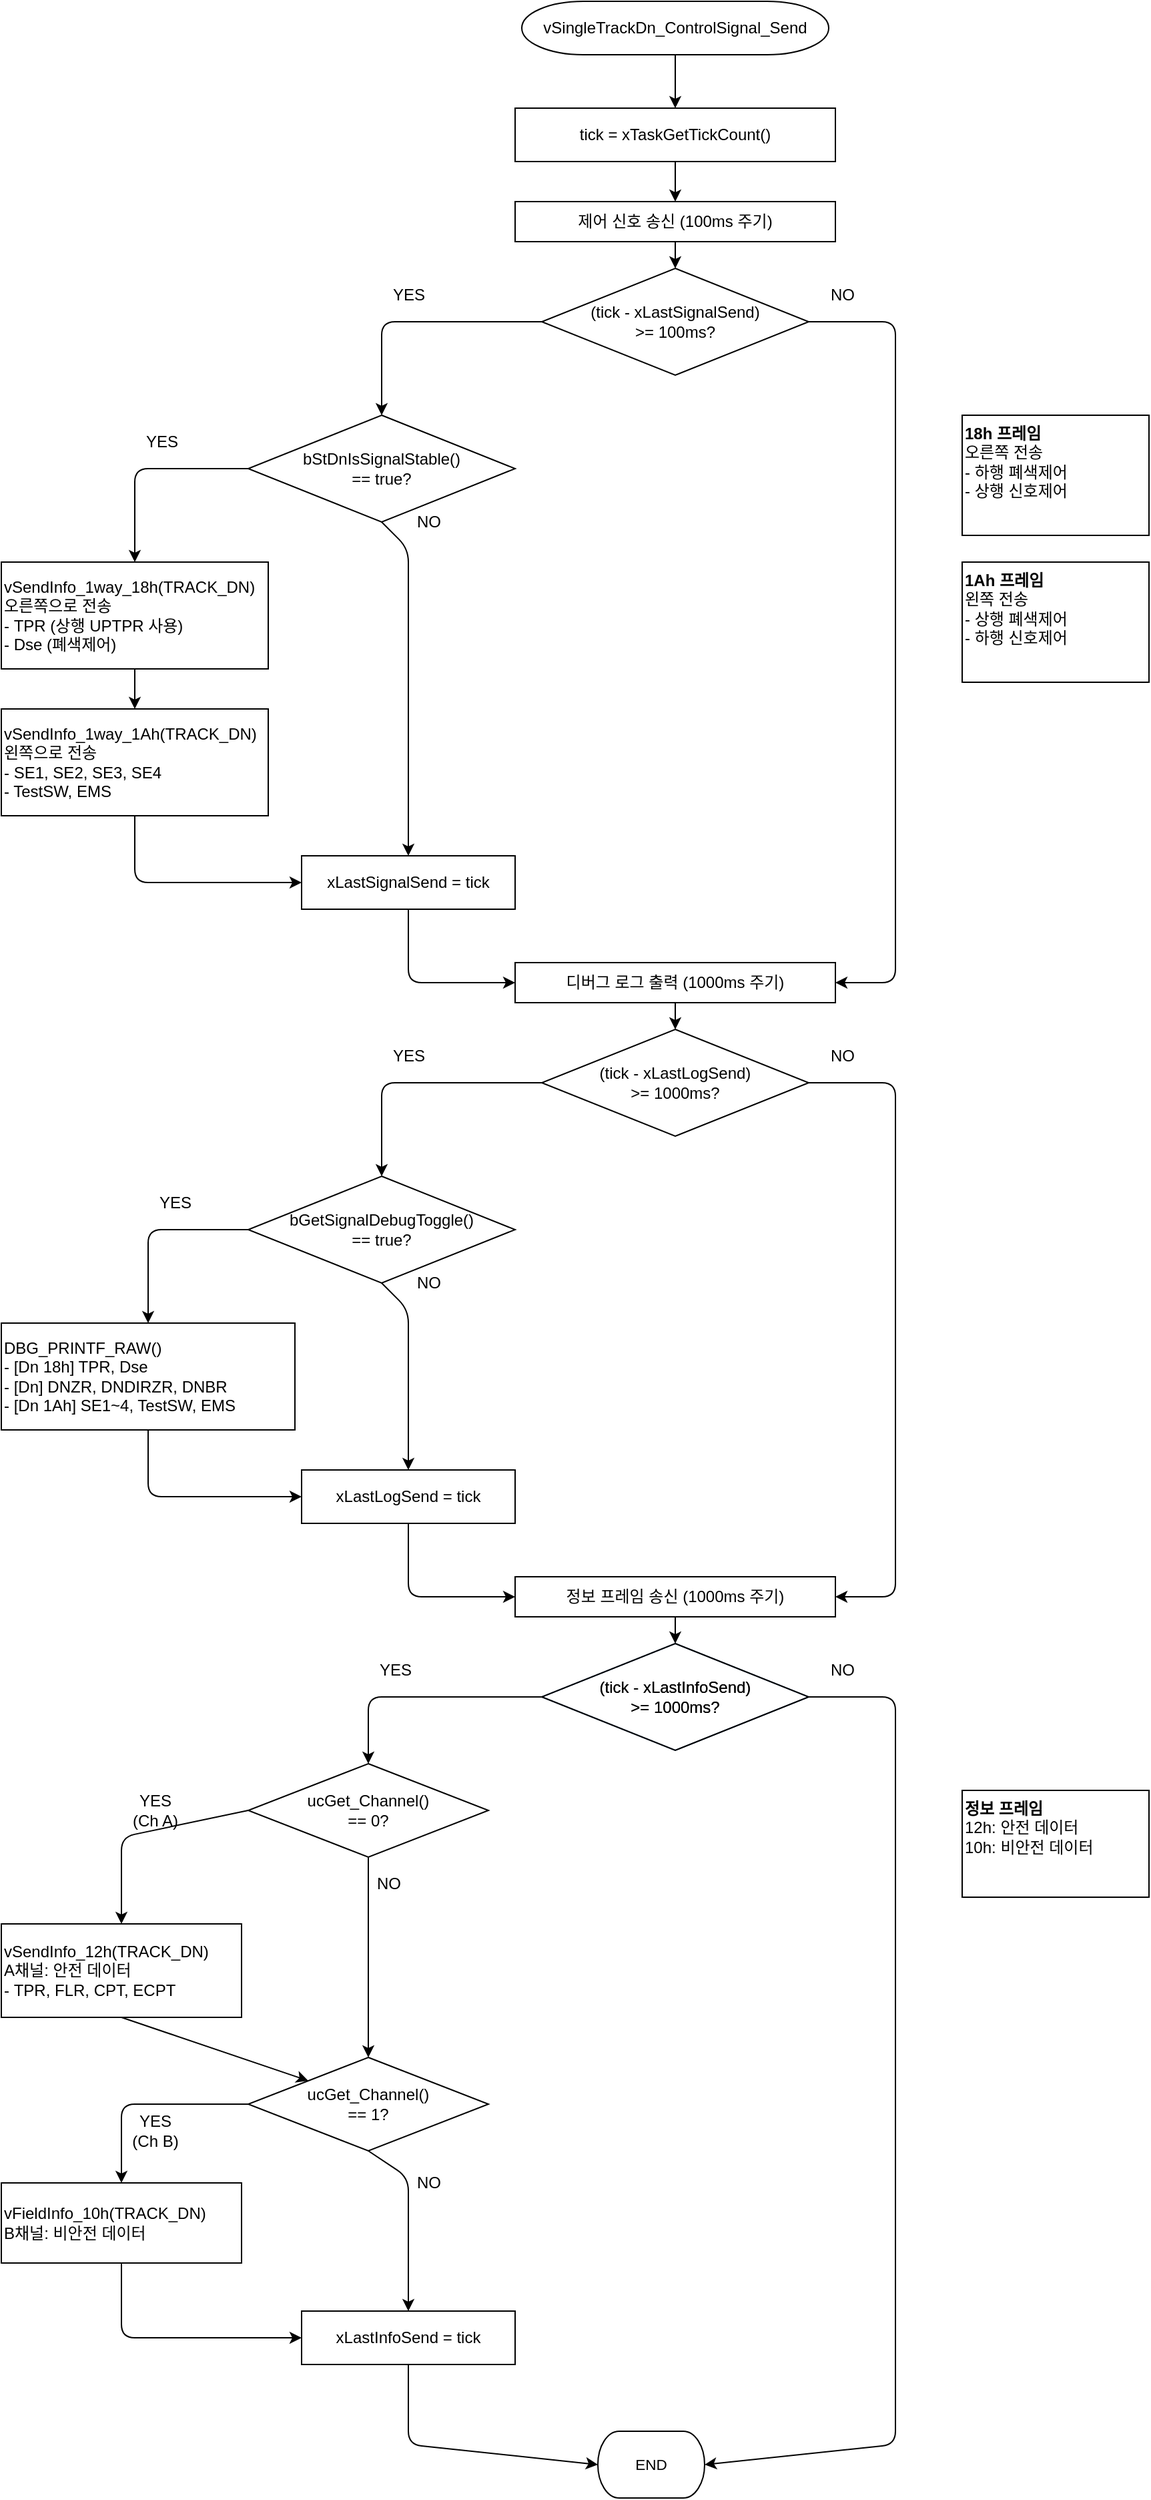<mxfile version="20.3.0" type="device" pages="10"><diagram id="j9In7FZV4XPord3hvzaK" name="vSingleTrackDn_ControlSignal_Send"><mxGraphModel dx="1209" dy="844" grid="1" gridSize="10" guides="1" tooltips="1" connect="1" arrows="1" fold="1" page="1" pageScale="1" pageWidth="827" pageHeight="1169" math="0" shadow="0"><root><mxCell id="0"/><mxCell id="1" parent="0"/><mxCell id="QHMT6yKyZG2Rw4JX1-qO-2" value="tick = xTaskGetTickCount()" style="rounded=0;whiteSpace=wrap;html=1;fillColor=none;strokeColor=#000000;" vertex="1" parent="1"><mxGeometry x="685" y="200" width="240" height="40" as="geometry"/></mxCell><mxCell id="QHMT6yKyZG2Rw4JX1-qO-3" value="제어 신호 송신 (100ms 주기)" style="rounded=0;whiteSpace=wrap;html=1;fillColor=none;strokeColor=#000000;" vertex="1" parent="1"><mxGeometry x="685" y="270" width="240" height="30" as="geometry"/></mxCell><mxCell id="QHMT6yKyZG2Rw4JX1-qO-4" value="(tick - xLastSignalSend)&#10;&gt;= 100ms?" style="rhombus;whiteSpace=wrap;html=1;fillColor=none;strokeColor=#000000;" vertex="1" parent="1"><mxGeometry x="705" y="320" width="200" height="80" as="geometry"/></mxCell><mxCell id="QHMT6yKyZG2Rw4JX1-qO-5" value="bStDnIsSignalStable()&#10;== true?" style="rhombus;whiteSpace=wrap;html=1;fillColor=none;strokeColor=#000000;" vertex="1" parent="1"><mxGeometry x="485" y="430" width="200" height="80" as="geometry"/></mxCell><mxCell id="QHMT6yKyZG2Rw4JX1-qO-6" value="vSendInfo_1way_18h(TRACK_DN)&#10;오른쪽으로 전송&#10;- TPR (상행 UPTPR 사용)&#10;- Dse (폐색제어)" style="rounded=0;whiteSpace=wrap;html=1;fillColor=none;strokeColor=#000000;align=left;" vertex="1" parent="1"><mxGeometry x="300" y="540" width="200" height="80" as="geometry"/></mxCell><mxCell id="QHMT6yKyZG2Rw4JX1-qO-7" value="vSendInfo_1way_1Ah(TRACK_DN)&#10;왼쪽으로 전송&#10;- SE1, SE2, SE3, SE4&#10;- TestSW, EMS" style="rounded=0;whiteSpace=wrap;html=1;fillColor=none;strokeColor=#000000;align=left;" vertex="1" parent="1"><mxGeometry x="300" y="650" width="200" height="80" as="geometry"/></mxCell><mxCell id="QHMT6yKyZG2Rw4JX1-qO-8" value="xLastSignalSend = tick" style="rounded=0;whiteSpace=wrap;html=1;fillColor=none;strokeColor=#000000;" vertex="1" parent="1"><mxGeometry x="525" y="760" width="160" height="40" as="geometry"/></mxCell><mxCell id="QHMT6yKyZG2Rw4JX1-qO-9" value="디버그 로그 출력 (1000ms 주기)" style="rounded=0;whiteSpace=wrap;html=1;fillColor=none;strokeColor=#000000;" vertex="1" parent="1"><mxGeometry x="685" y="840" width="240" height="30" as="geometry"/></mxCell><mxCell id="QHMT6yKyZG2Rw4JX1-qO-10" value="(tick - xLastLogSend)&#10;&gt;= 1000ms?" style="rhombus;whiteSpace=wrap;html=1;fillColor=none;strokeColor=#000000;" vertex="1" parent="1"><mxGeometry x="705" y="890" width="200" height="80" as="geometry"/></mxCell><mxCell id="QHMT6yKyZG2Rw4JX1-qO-11" value="bGetSignalDebugToggle()&#10;== true?" style="rhombus;whiteSpace=wrap;html=1;fillColor=none;strokeColor=#000000;" vertex="1" parent="1"><mxGeometry x="485" y="1000" width="200" height="80" as="geometry"/></mxCell><mxCell id="QHMT6yKyZG2Rw4JX1-qO-12" value="DBG_PRINTF_RAW()&#10;- [Dn 18h] TPR, Dse&#10;- [Dn] DNZR, DNDIRZR, DNBR&#10;- [Dn 1Ah] SE1~4, TestSW, EMS" style="rounded=0;whiteSpace=wrap;html=1;fillColor=none;strokeColor=#000000;align=left;" vertex="1" parent="1"><mxGeometry x="300" y="1110" width="220" height="80" as="geometry"/></mxCell><mxCell id="QHMT6yKyZG2Rw4JX1-qO-13" value="xLastLogSend = tick" style="rounded=0;whiteSpace=wrap;html=1;fillColor=none;strokeColor=#000000;" vertex="1" parent="1"><mxGeometry x="525" y="1220" width="160" height="40" as="geometry"/></mxCell><mxCell id="QHMT6yKyZG2Rw4JX1-qO-14" value="정보 프레임 송신 (1000ms 주기)" style="rounded=0;whiteSpace=wrap;html=1;fillColor=none;strokeColor=#000000;" vertex="1" parent="1"><mxGeometry x="685" y="1300" width="240" height="30" as="geometry"/></mxCell><mxCell id="QHMT6yKyZG2Rw4JX1-qO-15" value="(tick - xLastInfoSend)&#10;&gt;= 1000ms?" style="rhombus;whiteSpace=wrap;html=1;fillColor=none;strokeColor=#6c8ebf;" vertex="1" parent="1"><mxGeometry x="705" y="1350" width="200" height="80" as="geometry"/></mxCell><mxCell id="QHMT6yKyZG2Rw4JX1-qO-16" value="ucGet_Channel()&#10;== 0?" style="rhombus;whiteSpace=wrap;html=1;fillColor=none;strokeColor=#000000;" vertex="1" parent="1"><mxGeometry x="485" y="1440" width="180" height="70" as="geometry"/></mxCell><mxCell id="QHMT6yKyZG2Rw4JX1-qO-17" value="vSendInfo_12h(TRACK_DN)&#10;A채널: 안전 데이터&#10;- TPR, FLR, CPT, ECPT" style="rounded=0;whiteSpace=wrap;html=1;fillColor=none;strokeColor=#000000;align=left;" vertex="1" parent="1"><mxGeometry x="300" y="1560" width="180" height="70" as="geometry"/></mxCell><mxCell id="QHMT6yKyZG2Rw4JX1-qO-18" value="ucGet_Channel()&#10;== 1?" style="rhombus;whiteSpace=wrap;html=1;fillColor=none;strokeColor=#000000;" vertex="1" parent="1"><mxGeometry x="485" y="1660" width="180" height="70" as="geometry"/></mxCell><mxCell id="QHMT6yKyZG2Rw4JX1-qO-19" value="vFieldInfo_10h(TRACK_DN)&#10;B채널: 비안전 데이터" style="rounded=0;whiteSpace=wrap;html=1;fillColor=none;strokeColor=#000000;align=left;" vertex="1" parent="1"><mxGeometry x="300" y="1754" width="180" height="60" as="geometry"/></mxCell><mxCell id="QHMT6yKyZG2Rw4JX1-qO-20" value="xLastInfoSend = tick" style="rounded=0;whiteSpace=wrap;html=1;fillColor=none;strokeColor=#000000;" vertex="1" parent="1"><mxGeometry x="525" y="1850" width="160" height="40" as="geometry"/></mxCell><mxCell id="QHMT6yKyZG2Rw4JX1-qO-22" value="&lt;b&gt;18h 프레임&lt;/b&gt;&lt;br&gt;오른쪽 전송&lt;br&gt;- 하행 폐색제어&lt;br&gt;- 상행 신호제어" style="rounded=0;whiteSpace=wrap;html=1;fillColor=none;strokeColor=#000000;align=left;verticalAlign=top;" vertex="1" parent="1"><mxGeometry x="1020" y="430" width="140" height="90" as="geometry"/></mxCell><mxCell id="QHMT6yKyZG2Rw4JX1-qO-23" value="&lt;b&gt;1Ah 프레임&lt;/b&gt;&lt;br&gt;왼쪽 전송&lt;br&gt;- 상행 폐색제어&lt;br&gt;- 하행 신호제어" style="rounded=0;whiteSpace=wrap;html=1;fillColor=none;strokeColor=#000000;align=left;verticalAlign=top;" vertex="1" parent="1"><mxGeometry x="1020" y="540" width="140" height="90" as="geometry"/></mxCell><mxCell id="QHMT6yKyZG2Rw4JX1-qO-24" value="&lt;b&gt;정보 프레임&lt;/b&gt;&lt;br&gt;12h: 안전 데이터&lt;br&gt;10h: 비안전 데이터" style="rounded=0;whiteSpace=wrap;html=1;fillColor=none;strokeColor=#000000;align=left;verticalAlign=top;" vertex="1" parent="1"><mxGeometry x="1020" y="1460" width="140" height="80" as="geometry"/></mxCell><mxCell id="QHMT6yKyZG2Rw4JX1-qO-25" style="exitX=0.5;exitY=1;exitDx=0;exitDy=0;exitPerimeter=0;" edge="1" parent="1" source="JYkJTKQKkL5n2Ota9bmQ-1" target="QHMT6yKyZG2Rw4JX1-qO-2"><mxGeometry relative="1" as="geometry"><mxPoint x="805" y="170" as="sourcePoint"/></mxGeometry></mxCell><mxCell id="QHMT6yKyZG2Rw4JX1-qO-26" edge="1" parent="1" source="QHMT6yKyZG2Rw4JX1-qO-2" target="QHMT6yKyZG2Rw4JX1-qO-3"><mxGeometry relative="1" as="geometry"/></mxCell><mxCell id="QHMT6yKyZG2Rw4JX1-qO-27" edge="1" parent="1" source="QHMT6yKyZG2Rw4JX1-qO-3" target="QHMT6yKyZG2Rw4JX1-qO-4"><mxGeometry relative="1" as="geometry"/></mxCell><mxCell id="QHMT6yKyZG2Rw4JX1-qO-28" edge="1" parent="1" source="QHMT6yKyZG2Rw4JX1-qO-4" target="QHMT6yKyZG2Rw4JX1-qO-5"><mxGeometry relative="1" as="geometry"><Array as="points"><mxPoint x="585" y="360"/></Array></mxGeometry></mxCell><mxCell id="QHMT6yKyZG2Rw4JX1-qO-29" edge="1" parent="1" source="QHMT6yKyZG2Rw4JX1-qO-4" target="QHMT6yKyZG2Rw4JX1-qO-9"><mxGeometry relative="1" as="geometry"><Array as="points"><mxPoint x="970" y="360"/><mxPoint x="970" y="855"/></Array></mxGeometry></mxCell><mxCell id="QHMT6yKyZG2Rw4JX1-qO-30" edge="1" parent="1" source="QHMT6yKyZG2Rw4JX1-qO-5" target="QHMT6yKyZG2Rw4JX1-qO-6"><mxGeometry relative="1" as="geometry"><Array as="points"><mxPoint x="400" y="470"/></Array></mxGeometry></mxCell><mxCell id="QHMT6yKyZG2Rw4JX1-qO-31" style="exitX=0.5;exitY=1;exitDx=0;exitDy=0;" edge="1" parent="1" source="QHMT6yKyZG2Rw4JX1-qO-5" target="QHMT6yKyZG2Rw4JX1-qO-8"><mxGeometry relative="1" as="geometry"><Array as="points"><mxPoint x="605" y="530"/></Array></mxGeometry></mxCell><mxCell id="QHMT6yKyZG2Rw4JX1-qO-32" edge="1" parent="1" source="QHMT6yKyZG2Rw4JX1-qO-6" target="QHMT6yKyZG2Rw4JX1-qO-7"><mxGeometry relative="1" as="geometry"/></mxCell><mxCell id="QHMT6yKyZG2Rw4JX1-qO-33" edge="1" parent="1" source="QHMT6yKyZG2Rw4JX1-qO-7" target="QHMT6yKyZG2Rw4JX1-qO-8"><mxGeometry relative="1" as="geometry"><Array as="points"><mxPoint x="400" y="780"/><mxPoint x="525" y="780"/></Array></mxGeometry></mxCell><mxCell id="QHMT6yKyZG2Rw4JX1-qO-34" edge="1" parent="1" source="QHMT6yKyZG2Rw4JX1-qO-8" target="QHMT6yKyZG2Rw4JX1-qO-9"><mxGeometry relative="1" as="geometry"><Array as="points"><mxPoint x="605" y="855"/></Array></mxGeometry></mxCell><mxCell id="QHMT6yKyZG2Rw4JX1-qO-35" edge="1" parent="1" source="QHMT6yKyZG2Rw4JX1-qO-9" target="QHMT6yKyZG2Rw4JX1-qO-10"><mxGeometry relative="1" as="geometry"/></mxCell><mxCell id="QHMT6yKyZG2Rw4JX1-qO-36" edge="1" parent="1" source="QHMT6yKyZG2Rw4JX1-qO-10" target="QHMT6yKyZG2Rw4JX1-qO-11"><mxGeometry relative="1" as="geometry"><Array as="points"><mxPoint x="585" y="930"/></Array></mxGeometry></mxCell><mxCell id="QHMT6yKyZG2Rw4JX1-qO-37" edge="1" parent="1" source="QHMT6yKyZG2Rw4JX1-qO-10" target="QHMT6yKyZG2Rw4JX1-qO-14"><mxGeometry relative="1" as="geometry"><Array as="points"><mxPoint x="970" y="930"/><mxPoint x="970" y="1315"/></Array></mxGeometry></mxCell><mxCell id="QHMT6yKyZG2Rw4JX1-qO-38" edge="1" parent="1" source="QHMT6yKyZG2Rw4JX1-qO-11" target="QHMT6yKyZG2Rw4JX1-qO-12"><mxGeometry relative="1" as="geometry"><Array as="points"><mxPoint x="410" y="1040"/></Array></mxGeometry></mxCell><mxCell id="QHMT6yKyZG2Rw4JX1-qO-39" style="exitX=0.5;exitY=1;exitDx=0;exitDy=0;" edge="1" parent="1" source="QHMT6yKyZG2Rw4JX1-qO-11" target="QHMT6yKyZG2Rw4JX1-qO-13"><mxGeometry relative="1" as="geometry"><Array as="points"><mxPoint x="605" y="1100"/></Array></mxGeometry></mxCell><mxCell id="QHMT6yKyZG2Rw4JX1-qO-40" edge="1" parent="1" source="QHMT6yKyZG2Rw4JX1-qO-12" target="QHMT6yKyZG2Rw4JX1-qO-13"><mxGeometry relative="1" as="geometry"><Array as="points"><mxPoint x="410" y="1240"/><mxPoint x="525" y="1240"/></Array></mxGeometry></mxCell><mxCell id="QHMT6yKyZG2Rw4JX1-qO-41" edge="1" parent="1" source="QHMT6yKyZG2Rw4JX1-qO-13" target="QHMT6yKyZG2Rw4JX1-qO-14"><mxGeometry relative="1" as="geometry"><Array as="points"><mxPoint x="605" y="1315"/></Array></mxGeometry></mxCell><mxCell id="QHMT6yKyZG2Rw4JX1-qO-42" edge="1" parent="1" source="QHMT6yKyZG2Rw4JX1-qO-14" target="QHMT6yKyZG2Rw4JX1-qO-15"><mxGeometry relative="1" as="geometry"/></mxCell><mxCell id="QHMT6yKyZG2Rw4JX1-qO-43" edge="1" parent="1" source="QHMT6yKyZG2Rw4JX1-qO-15" target="QHMT6yKyZG2Rw4JX1-qO-16"><mxGeometry relative="1" as="geometry"><Array as="points"><mxPoint x="575" y="1390"/></Array></mxGeometry></mxCell><mxCell id="QHMT6yKyZG2Rw4JX1-qO-44" style="entryX=1;entryY=0.5;entryDx=0;entryDy=0;entryPerimeter=0;" edge="1" parent="1" source="QHMT6yKyZG2Rw4JX1-qO-15" target="3n4So6_kowVhmDUBkp9h-1"><mxGeometry relative="1" as="geometry"><Array as="points"><mxPoint x="970" y="1390"/><mxPoint x="970" y="1950"/></Array><mxPoint x="865" y="1950" as="targetPoint"/></mxGeometry></mxCell><mxCell id="QHMT6yKyZG2Rw4JX1-qO-45" style="exitX=0;exitY=0.5;exitDx=0;exitDy=0;" edge="1" parent="1" source="QHMT6yKyZG2Rw4JX1-qO-16" target="QHMT6yKyZG2Rw4JX1-qO-17"><mxGeometry relative="1" as="geometry"><Array as="points"><mxPoint x="390" y="1495"/></Array></mxGeometry></mxCell><mxCell id="QHMT6yKyZG2Rw4JX1-qO-46" edge="1" parent="1" source="QHMT6yKyZG2Rw4JX1-qO-16" target="QHMT6yKyZG2Rw4JX1-qO-18"><mxGeometry relative="1" as="geometry"><Array as="points"><mxPoint x="575" y="1550"/></Array></mxGeometry></mxCell><mxCell id="QHMT6yKyZG2Rw4JX1-qO-48" edge="1" parent="1" source="QHMT6yKyZG2Rw4JX1-qO-18" target="QHMT6yKyZG2Rw4JX1-qO-19"><mxGeometry relative="1" as="geometry"><Array as="points"><mxPoint x="390" y="1695"/></Array></mxGeometry></mxCell><mxCell id="QHMT6yKyZG2Rw4JX1-qO-49" style="exitX=0.5;exitY=1;exitDx=0;exitDy=0;" edge="1" parent="1" source="QHMT6yKyZG2Rw4JX1-qO-18" target="QHMT6yKyZG2Rw4JX1-qO-20"><mxGeometry relative="1" as="geometry"><Array as="points"><mxPoint x="605" y="1750"/></Array></mxGeometry></mxCell><mxCell id="QHMT6yKyZG2Rw4JX1-qO-50" edge="1" parent="1" source="QHMT6yKyZG2Rw4JX1-qO-19" target="QHMT6yKyZG2Rw4JX1-qO-20"><mxGeometry relative="1" as="geometry"><Array as="points"><mxPoint x="390" y="1870"/><mxPoint x="525" y="1870"/></Array></mxGeometry></mxCell><mxCell id="QHMT6yKyZG2Rw4JX1-qO-51" style="entryX=0;entryY=0.5;entryDx=0;entryDy=0;entryPerimeter=0;" edge="1" parent="1" source="QHMT6yKyZG2Rw4JX1-qO-20" target="3n4So6_kowVhmDUBkp9h-1"><mxGeometry relative="1" as="geometry"><Array as="points"><mxPoint x="605" y="1950"/></Array><mxPoint x="745" y="1950" as="targetPoint"/></mxGeometry></mxCell><mxCell id="QHMT6yKyZG2Rw4JX1-qO-52" value="YES" style="text;html=1;align=center;verticalAlign=middle;resizable=0;points=[];autosize=1;" vertex="1" parent="1"><mxGeometry x="585" y="330" width="40" height="20" as="geometry"/></mxCell><mxCell id="QHMT6yKyZG2Rw4JX1-qO-53" value="NO" style="text;html=1;align=center;verticalAlign=middle;resizable=0;points=[];autosize=1;" vertex="1" parent="1"><mxGeometry x="915" y="330" width="30" height="20" as="geometry"/></mxCell><mxCell id="QHMT6yKyZG2Rw4JX1-qO-54" value="YES" style="text;html=1;align=center;verticalAlign=middle;resizable=0;points=[];autosize=1;" vertex="1" parent="1"><mxGeometry x="400" y="440" width="40" height="20" as="geometry"/></mxCell><mxCell id="QHMT6yKyZG2Rw4JX1-qO-55" value="NO" style="text;html=1;align=center;verticalAlign=middle;resizable=0;points=[];autosize=1;" vertex="1" parent="1"><mxGeometry x="605" y="500" width="30" height="20" as="geometry"/></mxCell><mxCell id="QHMT6yKyZG2Rw4JX1-qO-56" value="YES" style="text;html=1;align=center;verticalAlign=middle;resizable=0;points=[];autosize=1;" vertex="1" parent="1"><mxGeometry x="585" y="900" width="40" height="20" as="geometry"/></mxCell><mxCell id="QHMT6yKyZG2Rw4JX1-qO-57" value="NO" style="text;html=1;align=center;verticalAlign=middle;resizable=0;points=[];autosize=1;" vertex="1" parent="1"><mxGeometry x="915" y="900" width="30" height="20" as="geometry"/></mxCell><mxCell id="QHMT6yKyZG2Rw4JX1-qO-58" value="YES" style="text;html=1;align=center;verticalAlign=middle;resizable=0;points=[];autosize=1;" vertex="1" parent="1"><mxGeometry x="410" y="1010" width="40" height="20" as="geometry"/></mxCell><mxCell id="QHMT6yKyZG2Rw4JX1-qO-59" value="NO" style="text;html=1;align=center;verticalAlign=middle;resizable=0;points=[];autosize=1;" vertex="1" parent="1"><mxGeometry x="605" y="1070" width="30" height="20" as="geometry"/></mxCell><mxCell id="QHMT6yKyZG2Rw4JX1-qO-60" value="YES" style="text;html=1;align=center;verticalAlign=middle;resizable=0;points=[];autosize=1;" vertex="1" parent="1"><mxGeometry x="575" y="1360" width="40" height="20" as="geometry"/></mxCell><mxCell id="QHMT6yKyZG2Rw4JX1-qO-61" value="NO" style="text;html=1;align=center;verticalAlign=middle;resizable=0;points=[];autosize=1;" vertex="1" parent="1"><mxGeometry x="915" y="1360" width="30" height="20" as="geometry"/></mxCell><mxCell id="QHMT6yKyZG2Rw4JX1-qO-62" value="YES&#10;(Ch A)" style="text;html=1;align=center;verticalAlign=middle;resizable=0;points=[];autosize=1;" vertex="1" parent="1"><mxGeometry x="390" y="1460" width="50" height="30" as="geometry"/></mxCell><mxCell id="QHMT6yKyZG2Rw4JX1-qO-63" value="NO" style="text;html=1;align=center;verticalAlign=middle;resizable=0;points=[];autosize=1;" vertex="1" parent="1"><mxGeometry x="575" y="1520" width="30" height="20" as="geometry"/></mxCell><mxCell id="QHMT6yKyZG2Rw4JX1-qO-64" value="YES&#10;(Ch B)" style="text;html=1;align=center;verticalAlign=middle;resizable=0;points=[];autosize=1;" vertex="1" parent="1"><mxGeometry x="390" y="1700" width="50" height="30" as="geometry"/></mxCell><mxCell id="QHMT6yKyZG2Rw4JX1-qO-65" value="NO" style="text;html=1;align=center;verticalAlign=middle;resizable=0;points=[];autosize=1;" vertex="1" parent="1"><mxGeometry x="605" y="1744" width="30" height="20" as="geometry"/></mxCell><UserObject label="&lt;div style=&quot;font-size: 1px&quot;&gt;&lt;font style=&quot;font-size:11.29px;font-family:Arial;color:#000000;direction:ltr;letter-spacing:0px;line-height:120%;opacity:1&quot;&gt;END&lt;br&gt;&lt;/font&gt;&lt;/div&gt;" tags="순서도" id="3n4So6_kowVhmDUBkp9h-1"><mxCell style="verticalAlign=middle;align=center;overflow=width;vsdxID=77;fillColor=#FFFFFF;gradientColor=none;shape=stencil(tVLLDsIgEPwajiQIMfFe638Qu22JCM2Ctv69kK0Rm9qDibeZndkXC1NV6PUATIoQ0V9gNE3smToyKY3rAU1MiKmaqar1CB36m2uIDzo7M7r6e64wUZ4UOUWKB9GdIH4irzWu8B42vRrPScNFXZzN+5mvl3qJXE8mcPRRR+Pdh2Y1dsBTE95a3c0TkBRGgKEIb6wg1/r+ssCXd/vLCgm8z9caa+n6pb48dwrRV1H1Ew==);strokeColor=#000000;spacingTop=-1;spacingBottom=-1;spacingLeft=-1;spacingRight=-1;points=[[0.5,1,0],[0.5,0,0],[0,0.5,0],[1,0.5,0]];labelBackgroundColor=none;rounded=0;html=1;whiteSpace=wrap;strokeWidth=1;fontStyle=0" vertex="1" parent="1"><mxGeometry x="747" y="1940" width="80" height="50" as="geometry"/></mxCell></UserObject><UserObject label="&lt;div style=&quot;&quot;&gt;&lt;font style=&quot;direction: ltr; line-height: 120%; opacity: 1;&quot;&gt;vSingleTrackDn_ControlSignal_Send&lt;br&gt;&lt;/font&gt;&lt;/div&gt;" tags="순서도" id="JYkJTKQKkL5n2Ota9bmQ-1"><mxCell style="verticalAlign=middle;align=center;overflow=width;vsdxID=2;fillColor=#FFFFFF;gradientColor=none;shape=stencil(tVLLDsIgEPwajiQIMfFe638Qu22JCM2Ctv69kK0Rm9qDibeZndkXC1NV6PUATIoQ0V9gNE3smToyKY3rAU1MiKmaqar1CB36m2uIDzo7M7r6e64wUZ4UOUWKB9GdIH4irzWu8B42vRrPScNFXZzN+5mvl3qJXE8mcPRRR+Pdh2Y1dsBTE95a3c0TkBRGgKEIb6wg1/r+ssCXd/vLCgm8z9caa+n6pb48dwrRV1H1Ew==);strokeColor=#000000;spacingTop=-1;spacingBottom=-1;spacingLeft=-1;spacingRight=-1;points=[[0.5,1,0],[0.5,0,0],[0,0.5,0],[1,0.5,0]];labelBackgroundColor=none;rounded=0;html=1;whiteSpace=wrap;strokeWidth=1;fontStyle=0" vertex="1" parent="1"><mxGeometry x="690" y="120" width="230" height="40" as="geometry"/></mxCell></UserObject><mxCell id="JYkJTKQKkL5n2Ota9bmQ-2" value="(tick - xLastInfoSend)&#10;&gt;= 1000ms?" style="rhombus;whiteSpace=wrap;html=1;fillColor=none;strokeColor=#000000;" vertex="1" parent="1"><mxGeometry x="705" y="1350" width="200" height="80" as="geometry"/></mxCell><mxCell id="JYkJTKQKkL5n2Ota9bmQ-5" value="" style="endArrow=classic;html=1;rounded=0;strokeColor=#000000;strokeWidth=1;entryX=0;entryY=0;entryDx=0;entryDy=0;" edge="1" parent="1" target="QHMT6yKyZG2Rw4JX1-qO-18"><mxGeometry width="50" height="50" relative="1" as="geometry"><mxPoint x="390" y="1630" as="sourcePoint"/><mxPoint x="820" y="1570" as="targetPoint"/></mxGeometry></mxCell></root></mxGraphModel></diagram><diagram id="ZuUk8TDBjez8oPklS-zn" name="vStDnApplyCtrlSignal18h"><mxGraphModel dx="1209" dy="844" grid="1" gridSize="10" guides="1" tooltips="1" connect="1" arrows="1" fold="1" page="1" pageScale="1" pageWidth="827" pageHeight="1169" math="0" shadow="0"><root><mxCell id="0"/><mxCell id="1" parent="0"/><mxCell id="JjMPgKbsfA5uM6NSUQlY-3" value="rcv == NULL?" style="rhombus;whiteSpace=wrap;html=1;strokeWidth=1;fontStyle=0;fillColor=none;strokeColor=#000000;" vertex="1" parent="1"><mxGeometry x="384" y="150" width="180" height="80" as="geometry"/></mxCell><mxCell id="JjMPgKbsfA5uM6NSUQlY-4" value="조기 종료&lt;br&gt;return" style="rounded=0;whiteSpace=wrap;html=1;strokeWidth=1;fontStyle=0;fillColor=none;strokeColor=#000000;" vertex="1" parent="1"><mxGeometry x="658" y="160" width="140" height="60" as="geometry"/></mxCell><mxCell id="JjMPgKbsfA5uM6NSUQlY-5" value="rcv-&gt;DnUp != 0?" style="rhombus;whiteSpace=wrap;html=1;strokeWidth=1;fontStyle=0;fillColor=none;strokeColor=#000000;" vertex="1" parent="1"><mxGeometry x="384" y="280" width="180" height="80" as="geometry"/></mxCell><mxCell id="JjMPgKbsfA5uM6NSUQlY-6" value="에러 처리&lt;br&gt;DBG_PRINTF_ERROR&lt;br&gt;(&quot;[18h] DNQ but DnUp=%u&quot;)&lt;br&gt;return" style="rounded=0;whiteSpace=wrap;html=1;strokeWidth=1;fontStyle=0;fillColor=none;strokeColor=#000000;" vertex="1" parent="1"><mxGeometry x="658" y="275" width="180" height="90" as="geometry"/></mxCell><mxCell id="JjMPgKbsfA5uM6NSUQlY-7" value="gStInDn.DNZR = rcv-&amp;gt;DNZR" style="rounded=0;whiteSpace=wrap;html=1;strokeWidth=1;fontStyle=0;fillColor=none;strokeColor=#000000;" vertex="1" parent="1"><mxGeometry x="374" y="410" width="200" height="60" as="geometry"/></mxCell><mxCell id="JjMPgKbsfA5uM6NSUQlY-8" value="SET_MASK(gStInDn.valid_mask,&lt;br&gt;         ST_VAL_18H)" style="rounded=0;whiteSpace=wrap;html=1;strokeWidth=1;fontStyle=0;fillColor=none;strokeColor=#000000;" vertex="1" parent="1"><mxGeometry x="364" y="510" width="220" height="70" as="geometry"/></mxCell><mxCell id="JjMPgKbsfA5uM6NSUQlY-10" value="gDnToUp.TPR_for_peer = rcv-&amp;gt;TPR&lt;br&gt;gDnToUp.valid = 1U" style="rounded=0;whiteSpace=wrap;html=1;strokeWidth=1;fontStyle=0;fillColor=none;strokeColor=#000000;" vertex="1" parent="1"><mxGeometry x="354" y="620" width="240" height="70" as="geometry"/></mxCell><mxCell id="JjMPgKbsfA5uM6NSUQlY-11" value="uxSignal18hLoops++" style="rounded=0;whiteSpace=wrap;html=1;strokeWidth=1;fontStyle=0;fillColor=none;strokeColor=#000000;" vertex="1" parent="1"><mxGeometry x="379" y="730" width="190" height="60" as="geometry"/></mxCell><mxCell id="JjMPgKbsfA5uM6NSUQlY-12" value="END" style="verticalAlign=middle;align=center;overflow=width;fillColor=#FFFFFF;gradientColor=none;shape=ellipse;strokeColor=#000000;rounded=0;html=1;whiteSpace=wrap;strokeWidth=1;fontStyle=0" vertex="1" parent="1"><mxGeometry x="429" y="830" width="90" height="50" as="geometry"/></mxCell><mxCell id="JjMPgKbsfA5uM6NSUQlY-14" value="" style="endArrow=classic;html=1;rounded=0;exitX=0.5;exitY=1;exitDx=0;exitDy=0;entryX=0.5;entryY=0;entryDx=0;entryDy=0;exitPerimeter=0;" edge="1" parent="1" source="EHpdv2sukp7i-FBosVfC-1" target="JjMPgKbsfA5uM6NSUQlY-3"><mxGeometry width="50" height="50" relative="1" as="geometry"><mxPoint x="474" y="110" as="sourcePoint"/><mxPoint x="474" y="150" as="targetPoint"/></mxGeometry></mxCell><mxCell id="JjMPgKbsfA5uM6NSUQlY-15" value="TRUE" style="endArrow=classic;html=1;rounded=0;exitX=1;exitY=0.5;exitDx=0;exitDy=0;entryX=0;entryY=0.5;entryDx=0;entryDy=0;" edge="1" parent="1" source="JjMPgKbsfA5uM6NSUQlY-3" target="JjMPgKbsfA5uM6NSUQlY-4"><mxGeometry width="50" height="50" relative="1" as="geometry"><mxPoint x="564" y="190" as="sourcePoint"/><mxPoint x="658" y="190" as="targetPoint"/></mxGeometry></mxCell><mxCell id="JjMPgKbsfA5uM6NSUQlY-16" value="FALSE" style="endArrow=classic;html=1;rounded=0;exitX=0.5;exitY=1;exitDx=0;exitDy=0;entryX=0.5;entryY=0;entryDx=0;entryDy=0;" edge="1" parent="1" source="JjMPgKbsfA5uM6NSUQlY-3" target="JjMPgKbsfA5uM6NSUQlY-5"><mxGeometry width="50" height="50" relative="1" as="geometry"><mxPoint x="474" y="230" as="sourcePoint"/><mxPoint x="474" y="280" as="targetPoint"/></mxGeometry></mxCell><mxCell id="JjMPgKbsfA5uM6NSUQlY-17" value="TRUE" style="endArrow=classic;html=1;rounded=0;exitX=1;exitY=0.5;exitDx=0;exitDy=0;entryX=0;entryY=0.5;entryDx=0;entryDy=0;" edge="1" parent="1" source="JjMPgKbsfA5uM6NSUQlY-5" target="JjMPgKbsfA5uM6NSUQlY-6"><mxGeometry width="50" height="50" relative="1" as="geometry"><mxPoint x="564" y="320" as="sourcePoint"/><mxPoint x="658" y="320" as="targetPoint"/></mxGeometry></mxCell><mxCell id="JjMPgKbsfA5uM6NSUQlY-18" value="FALSE" style="endArrow=classic;html=1;rounded=0;exitX=0.5;exitY=1;exitDx=0;exitDy=0;entryX=0.5;entryY=0;entryDx=0;entryDy=0;" edge="1" parent="1" source="JjMPgKbsfA5uM6NSUQlY-5" target="JjMPgKbsfA5uM6NSUQlY-7"><mxGeometry width="50" height="50" relative="1" as="geometry"><mxPoint x="474" y="360" as="sourcePoint"/><mxPoint x="474" y="410" as="targetPoint"/></mxGeometry></mxCell><mxCell id="JjMPgKbsfA5uM6NSUQlY-19" value="" style="endArrow=classic;html=1;rounded=0;exitX=0.5;exitY=1;exitDx=0;exitDy=0;entryX=0.5;entryY=0;entryDx=0;entryDy=0;" edge="1" parent="1" source="JjMPgKbsfA5uM6NSUQlY-7" target="JjMPgKbsfA5uM6NSUQlY-8"><mxGeometry width="50" height="50" relative="1" as="geometry"><mxPoint x="474" y="470" as="sourcePoint"/><mxPoint x="474" y="510" as="targetPoint"/></mxGeometry></mxCell><mxCell id="JjMPgKbsfA5uM6NSUQlY-20" value="" style="endArrow=classic;html=1;rounded=0;exitX=0.5;exitY=1;exitDx=0;exitDy=0;entryX=0.5;entryY=0;entryDx=0;entryDy=0;" edge="1" parent="1" source="JjMPgKbsfA5uM6NSUQlY-8" target="JjMPgKbsfA5uM6NSUQlY-10"><mxGeometry width="50" height="50" relative="1" as="geometry"><mxPoint x="474" y="580" as="sourcePoint"/><mxPoint x="474" y="620" as="targetPoint"/></mxGeometry></mxCell><mxCell id="JjMPgKbsfA5uM6NSUQlY-21" value="" style="endArrow=classic;html=1;rounded=0;exitX=0.5;exitY=1;exitDx=0;exitDy=0;entryX=0.5;entryY=0;entryDx=0;entryDy=0;" edge="1" parent="1" source="JjMPgKbsfA5uM6NSUQlY-10" target="JjMPgKbsfA5uM6NSUQlY-11"><mxGeometry width="50" height="50" relative="1" as="geometry"><mxPoint x="474" y="690" as="sourcePoint"/><mxPoint x="474" y="730" as="targetPoint"/></mxGeometry></mxCell><mxCell id="JjMPgKbsfA5uM6NSUQlY-22" value="" style="endArrow=classic;html=1;rounded=0;exitX=0.5;exitY=1;exitDx=0;exitDy=0;entryX=0.5;entryY=0;entryDx=0;entryDy=0;" edge="1" parent="1" source="JjMPgKbsfA5uM6NSUQlY-11" target="JjMPgKbsfA5uM6NSUQlY-12"><mxGeometry width="50" height="50" relative="1" as="geometry"><mxPoint x="474" y="790" as="sourcePoint"/><mxPoint x="474" y="830" as="targetPoint"/></mxGeometry></mxCell><mxCell id="JjMPgKbsfA5uM6NSUQlY-23" value="" style="endArrow=classic;html=1;rounded=0;exitX=1;exitY=0.5;exitDx=0;exitDy=0;entryX=1;entryY=0.5;entryDx=0;entryDy=0;" edge="1" parent="1" source="JjMPgKbsfA5uM6NSUQlY-4" target="JjMPgKbsfA5uM6NSUQlY-12"><mxGeometry width="50" height="50" relative="1" as="geometry"><mxPoint x="728" y="220" as="sourcePoint"/><mxPoint x="519" y="830" as="targetPoint"/><Array as="points"><mxPoint x="910" y="190"/><mxPoint x="910" y="240"/><mxPoint x="910" y="855"/></Array></mxGeometry></mxCell><mxCell id="JjMPgKbsfA5uM6NSUQlY-24" value="" style="endArrow=classic;html=1;rounded=0;exitX=0.5;exitY=1;exitDx=0;exitDy=0;entryX=1;entryY=0.5;entryDx=0;entryDy=0;" edge="1" parent="1" source="JjMPgKbsfA5uM6NSUQlY-6" target="JjMPgKbsfA5uM6NSUQlY-12"><mxGeometry width="50" height="50" relative="1" as="geometry"><mxPoint x="748" y="365" as="sourcePoint"/><mxPoint x="519" y="855" as="targetPoint"/><Array as="points"><mxPoint x="748" y="390"/><mxPoint x="750" y="450"/><mxPoint x="750" y="855"/></Array></mxGeometry></mxCell><UserObject label="&lt;div style=&quot;&quot;&gt;&lt;font style=&quot;direction: ltr; line-height: 120%; opacity: 1;&quot;&gt;vStDnApplyCtrlSignal18h&lt;br&gt;&lt;/font&gt;&lt;/div&gt;" tags="순서도" id="EHpdv2sukp7i-FBosVfC-1"><mxCell style="verticalAlign=middle;align=center;overflow=width;vsdxID=2;fillColor=#FFFFFF;gradientColor=none;shape=stencil(tVLLDsIgEPwajiQIMfFe638Qu22JCM2Ctv69kK0Rm9qDibeZndkXC1NV6PUATIoQ0V9gNE3smToyKY3rAU1MiKmaqar1CB36m2uIDzo7M7r6e64wUZ4UOUWKB9GdIH4irzWu8B42vRrPScNFXZzN+5mvl3qJXE8mcPRRR+Pdh2Y1dsBTE95a3c0TkBRGgKEIb6wg1/r+ssCXd/vLCgm8z9caa+n6pb48dwrRV1H1Ew==);strokeColor=#000000;spacingTop=-1;spacingBottom=-1;spacingLeft=-1;spacingRight=-1;points=[[0.5,1,0],[0.5,0,0],[0,0.5,0],[1,0.5,0]];labelBackgroundColor=none;rounded=0;html=1;whiteSpace=wrap;strokeWidth=1;fontStyle=0" vertex="1" parent="1"><mxGeometry x="359" y="60" width="230" height="40" as="geometry"/></mxCell></UserObject></root></mxGraphModel></diagram><diagram id="XpbGDm_DNCqydQruO8Oj" name="vStDnApplyCtrlSignal1Ah"><mxGraphModel dx="1209" dy="844" grid="1" gridSize="10" guides="1" tooltips="1" connect="1" arrows="1" fold="1" page="1" pageScale="1" pageWidth="827" pageHeight="1169" math="0" shadow="0"><root><mxCell id="0"/><mxCell id="1" parent="0"/><mxCell id="ftBCE-d_t4B8dGsP6_vJ-3" value="rcv == NULL?" style="rhombus;whiteSpace=wrap;html=1;strokeWidth=1;fontStyle=0;fillColor=none;strokeColor=#000000;" vertex="1" parent="1"><mxGeometry x="544" y="280" width="180" height="80" as="geometry"/></mxCell><mxCell id="ftBCE-d_t4B8dGsP6_vJ-4" value="조기 종료&lt;br&gt;return" style="rounded=0;whiteSpace=wrap;html=1;strokeWidth=1;fontStyle=0;fillColor=none;strokeColor=#000000;" vertex="1" parent="1"><mxGeometry x="818" y="290" width="140" height="60" as="geometry"/></mxCell><mxCell id="ftBCE-d_t4B8dGsP6_vJ-5" value="rcv-&gt;DnUp != 0?" style="rhombus;whiteSpace=wrap;html=1;strokeWidth=1;fontStyle=0;fillColor=none;strokeColor=#000000;" vertex="1" parent="1"><mxGeometry x="544" y="410" width="180" height="80" as="geometry"/></mxCell><mxCell id="ftBCE-d_t4B8dGsP6_vJ-6" value="에러 처리&lt;br&gt;DBG_PRINTF_ERROR&lt;br&gt;(&quot;[1Ah] DNQ but DnUp=%u&quot;)&lt;br&gt;return" style="rounded=0;whiteSpace=wrap;html=1;strokeWidth=1;fontStyle=0;fillColor=none;strokeColor=#000000;" vertex="1" parent="1"><mxGeometry x="818" y="405" width="180" height="90" as="geometry"/></mxCell><mxCell id="ftBCE-d_t4B8dGsP6_vJ-7" value="gStInDn.Se1 = rcv-&amp;gt;Se1&lt;br&gt;gStInDn.Se2 = rcv-&amp;gt;Se2&lt;br&gt;gStInDn.Se3 = rcv-&amp;gt;Se3&lt;br&gt;gStInDn.Se4 = rcv-&amp;gt;Se4" style="rounded=0;whiteSpace=wrap;html=1;strokeWidth=1;fontStyle=0;fillColor=none;strokeColor=#000000;align=center;" vertex="1" parent="1"><mxGeometry x="509" y="540" width="250" height="90" as="geometry"/></mxCell><mxCell id="ftBCE-d_t4B8dGsP6_vJ-8" value="gStInDn.TestSW = rcv-&amp;gt;TestSW&lt;br&gt;gStInDn.EMS = rcv-&amp;gt;EMS&lt;br&gt;gStInDn.DNDIR = rcv-&amp;gt;DNDIR" style="rounded=0;whiteSpace=wrap;html=1;strokeWidth=1;fontStyle=0;fillColor=none;strokeColor=#000000;align=center;" vertex="1" parent="1"><mxGeometry x="499" y="670" width="270" height="80" as="geometry"/></mxCell><mxCell id="ftBCE-d_t4B8dGsP6_vJ-10" value="SET_MASK(gStInDn.valid_mask,&amp;nbsp;ST_VAL_1AH)" style="rounded=0;whiteSpace=wrap;html=1;strokeWidth=1;fontStyle=0;fillColor=none;strokeColor=#000000;" vertex="1" parent="1"><mxGeometry x="486" y="790" width="296" height="50" as="geometry"/></mxCell><mxCell id="ftBCE-d_t4B8dGsP6_vJ-11" value="uxSignal1AhLoops++" style="rounded=0;whiteSpace=wrap;html=1;strokeWidth=1;fontStyle=0;fillColor=none;strokeColor=#000000;" vertex="1" parent="1"><mxGeometry x="539" y="880" width="190" height="60" as="geometry"/></mxCell><mxCell id="ftBCE-d_t4B8dGsP6_vJ-15" value="" style="endArrow=classic;html=1;rounded=0;exitX=0.5;exitY=1;exitDx=0;exitDy=0;entryX=0.5;entryY=0;entryDx=0;entryDy=0;exitPerimeter=0;" edge="1" parent="1" source="fd4W268Jl0YYsULpxG2Z-1" target="ftBCE-d_t4B8dGsP6_vJ-3"><mxGeometry width="50" height="50" relative="1" as="geometry"><mxPoint x="634" y="240" as="sourcePoint"/><mxPoint x="634" y="280" as="targetPoint"/></mxGeometry></mxCell><mxCell id="ftBCE-d_t4B8dGsP6_vJ-16" value="TRUE" style="endArrow=classic;html=1;rounded=0;exitX=1;exitY=0.5;exitDx=0;exitDy=0;entryX=0;entryY=0.5;entryDx=0;entryDy=0;" edge="1" parent="1" source="ftBCE-d_t4B8dGsP6_vJ-3" target="ftBCE-d_t4B8dGsP6_vJ-4"><mxGeometry width="50" height="50" relative="1" as="geometry"><mxPoint x="724" y="320" as="sourcePoint"/><mxPoint x="818" y="320" as="targetPoint"/></mxGeometry></mxCell><mxCell id="ftBCE-d_t4B8dGsP6_vJ-17" value="FALSE" style="endArrow=classic;html=1;rounded=0;exitX=0.5;exitY=1;exitDx=0;exitDy=0;entryX=0.5;entryY=0;entryDx=0;entryDy=0;" edge="1" parent="1" source="ftBCE-d_t4B8dGsP6_vJ-3" target="ftBCE-d_t4B8dGsP6_vJ-5"><mxGeometry width="50" height="50" relative="1" as="geometry"><mxPoint x="634" y="360" as="sourcePoint"/><mxPoint x="634" y="410" as="targetPoint"/></mxGeometry></mxCell><mxCell id="ftBCE-d_t4B8dGsP6_vJ-18" value="TRUE" style="endArrow=classic;html=1;rounded=0;exitX=1;exitY=0.5;exitDx=0;exitDy=0;entryX=0;entryY=0.5;entryDx=0;entryDy=0;" edge="1" parent="1" source="ftBCE-d_t4B8dGsP6_vJ-5" target="ftBCE-d_t4B8dGsP6_vJ-6"><mxGeometry width="50" height="50" relative="1" as="geometry"><mxPoint x="724" y="450" as="sourcePoint"/><mxPoint x="818" y="450" as="targetPoint"/></mxGeometry></mxCell><mxCell id="ftBCE-d_t4B8dGsP6_vJ-19" value="FALSE" style="endArrow=classic;html=1;rounded=0;exitX=0.5;exitY=1;exitDx=0;exitDy=0;entryX=0.5;entryY=0;entryDx=0;entryDy=0;" edge="1" parent="1" source="ftBCE-d_t4B8dGsP6_vJ-5" target="ftBCE-d_t4B8dGsP6_vJ-7"><mxGeometry width="50" height="50" relative="1" as="geometry"><mxPoint x="634" y="490" as="sourcePoint"/><mxPoint x="634" y="540" as="targetPoint"/></mxGeometry></mxCell><mxCell id="ftBCE-d_t4B8dGsP6_vJ-20" value="" style="endArrow=classic;html=1;rounded=0;exitX=0.5;exitY=1;exitDx=0;exitDy=0;entryX=0.5;entryY=0;entryDx=0;entryDy=0;" edge="1" parent="1" source="ftBCE-d_t4B8dGsP6_vJ-7" target="ftBCE-d_t4B8dGsP6_vJ-8"><mxGeometry width="50" height="50" relative="1" as="geometry"><mxPoint x="634" y="630" as="sourcePoint"/><mxPoint x="634" y="670" as="targetPoint"/></mxGeometry></mxCell><mxCell id="ftBCE-d_t4B8dGsP6_vJ-21" value="" style="endArrow=classic;html=1;rounded=0;exitX=0.5;exitY=1;exitDx=0;exitDy=0;entryX=0.5;entryY=0;entryDx=0;entryDy=0;" edge="1" parent="1" source="ftBCE-d_t4B8dGsP6_vJ-8" target="ftBCE-d_t4B8dGsP6_vJ-10"><mxGeometry width="50" height="50" relative="1" as="geometry"><mxPoint x="634" y="750" as="sourcePoint"/><mxPoint x="634" y="790" as="targetPoint"/></mxGeometry></mxCell><mxCell id="ftBCE-d_t4B8dGsP6_vJ-22" value="" style="endArrow=classic;html=1;rounded=0;exitX=0.5;exitY=1;exitDx=0;exitDy=0;entryX=0.5;entryY=0;entryDx=0;entryDy=0;" edge="1" parent="1" source="ftBCE-d_t4B8dGsP6_vJ-10" target="ftBCE-d_t4B8dGsP6_vJ-11"><mxGeometry width="50" height="50" relative="1" as="geometry"><mxPoint x="634" y="860" as="sourcePoint"/><mxPoint x="634" y="900" as="targetPoint"/></mxGeometry></mxCell><mxCell id="ftBCE-d_t4B8dGsP6_vJ-23" value="" style="endArrow=classic;html=1;rounded=0;exitX=0.5;exitY=1;exitDx=0;exitDy=0;" edge="1" parent="1" source="ftBCE-d_t4B8dGsP6_vJ-11" target="ce7_SA9nmjC3PAoid2fH-1"><mxGeometry width="50" height="50" relative="1" as="geometry"><mxPoint x="634" y="960" as="sourcePoint"/><mxPoint x="634" y="1000" as="targetPoint"/></mxGeometry></mxCell><mxCell id="ftBCE-d_t4B8dGsP6_vJ-24" value="" style="endArrow=classic;html=1;rounded=0;exitX=1;exitY=0.5;exitDx=0;exitDy=0;entryX=1;entryY=0.5;entryDx=0;entryDy=0;entryPerimeter=0;" edge="1" parent="1" source="ftBCE-d_t4B8dGsP6_vJ-4" target="ce7_SA9nmjC3PAoid2fH-1"><mxGeometry width="50" height="50" relative="1" as="geometry"><mxPoint x="888" y="350" as="sourcePoint"/><mxPoint x="679" y="1000" as="targetPoint"/><Array as="points"><mxPoint x="1020" y="320"/><mxPoint x="1020" y="370"/><mxPoint x="1020" y="1015"/><mxPoint x="760" y="1015"/></Array></mxGeometry></mxCell><mxCell id="ftBCE-d_t4B8dGsP6_vJ-25" value="" style="endArrow=classic;html=1;rounded=0;exitX=0.5;exitY=1;exitDx=0;exitDy=0;entryX=1;entryY=0.5;entryDx=0;entryDy=0;entryPerimeter=0;" edge="1" parent="1" source="ftBCE-d_t4B8dGsP6_vJ-6" target="ce7_SA9nmjC3PAoid2fH-1"><mxGeometry width="50" height="50" relative="1" as="geometry"><mxPoint x="908" y="495" as="sourcePoint"/><mxPoint x="679" y="1025" as="targetPoint"/><Array as="points"><mxPoint x="908" y="520"/><mxPoint x="1020" y="520"/><mxPoint x="1020" y="1015"/></Array></mxGeometry></mxCell><UserObject label="&lt;div style=&quot;&quot;&gt;&lt;font style=&quot;direction: ltr; line-height: 120%; opacity: 1;&quot;&gt;vStDnApplyCtrlSignal1Ah&lt;br&gt;&lt;/font&gt;&lt;/div&gt;" tags="순서도" id="fd4W268Jl0YYsULpxG2Z-1"><mxCell style="verticalAlign=middle;align=center;overflow=width;vsdxID=2;fillColor=#FFFFFF;gradientColor=none;shape=stencil(tVLLDsIgEPwajiQIMfFe638Qu22JCM2Ctv69kK0Rm9qDibeZndkXC1NV6PUATIoQ0V9gNE3smToyKY3rAU1MiKmaqar1CB36m2uIDzo7M7r6e64wUZ4UOUWKB9GdIH4irzWu8B42vRrPScNFXZzN+5mvl3qJXE8mcPRRR+Pdh2Y1dsBTE95a3c0TkBRGgKEIb6wg1/r+ssCXd/vLCgm8z9caa+n6pb48dwrRV1H1Ew==);strokeColor=#000000;spacingTop=-1;spacingBottom=-1;spacingLeft=-1;spacingRight=-1;points=[[0.5,1,0],[0.5,0,0],[0,0.5,0],[1,0.5,0]];labelBackgroundColor=none;rounded=0;html=1;whiteSpace=wrap;strokeWidth=1;fontStyle=0" vertex="1" parent="1"><mxGeometry x="519" y="190" width="230" height="40" as="geometry"/></mxCell></UserObject><UserObject label="&lt;div style=&quot;font-size: 1px&quot;&gt;&lt;font style=&quot;font-size:11.29px;font-family:Arial;color:#000000;direction:ltr;letter-spacing:0px;line-height:120%;opacity:1&quot;&gt;END&lt;br&gt;&lt;/font&gt;&lt;/div&gt;" tags="순서도" id="ce7_SA9nmjC3PAoid2fH-1"><mxCell style="verticalAlign=middle;align=center;overflow=width;vsdxID=77;fillColor=#FFFFFF;gradientColor=none;shape=stencil(tVLLDsIgEPwajiQIMfFe638Qu22JCM2Ctv69kK0Rm9qDibeZndkXC1NV6PUATIoQ0V9gNE3smToyKY3rAU1MiKmaqar1CB36m2uIDzo7M7r6e64wUZ4UOUWKB9GdIH4irzWu8B42vRrPScNFXZzN+5mvl3qJXE8mcPRRR+Pdh2Y1dsBTE95a3c0TkBRGgKEIb6wg1/r+ssCXd/vLCgm8z9caa+n6pb48dwrRV1H1Ew==);strokeColor=#000000;spacingTop=-1;spacingBottom=-1;spacingLeft=-1;spacingRight=-1;points=[[0.5,1,0],[0.5,0,0],[0,0.5,0],[1,0.5,0]];labelBackgroundColor=none;rounded=0;html=1;whiteSpace=wrap;strokeWidth=1;fontStyle=0" vertex="1" parent="1"><mxGeometry x="594" y="990" width="80" height="50" as="geometry"/></mxCell></UserObject></root></mxGraphModel></diagram><diagram id="XOgNUD9XdFl2GNnryLiO" name="vSingleTrackDn_ApplyInputsFromSnapshot"><mxGraphModel dx="1209" dy="844" grid="1" gridSize="10" guides="1" tooltips="1" connect="1" arrows="1" fold="1" page="1" pageScale="1" pageWidth="827" pageHeight="1169" math="0" shadow="0"><root><mxCell id="0"/><mxCell id="1" parent="0"/><mxCell id="oEbrHSaA1cFxc3dK7D8g-3" value="gStInDn.valid_mask&lt;br&gt;== 0?" style="rhombus;whiteSpace=wrap;html=1;strokeWidth=1;fontStyle=0;fillColor=none;strokeColor=#000000;" vertex="1" parent="1"><mxGeometry x="514" y="200" width="200" height="80" as="geometry"/></mxCell><mxCell id="oEbrHSaA1cFxc3dK7D8g-4" value="조기 종료&lt;br&gt;return" style="rounded=0;whiteSpace=wrap;html=1;strokeWidth=1;fontStyle=0;fillColor=none;strokeColor=#000000;" vertex="1" parent="1"><mxGeometry x="798" y="205" width="160" height="70" as="geometry"/></mxCell><mxCell id="oEbrHSaA1cFxc3dK7D8g-5" value="HAS_MASK(&lt;br&gt;gStInDn.valid_mask,&lt;br&gt;ST_VAL_18H)?" style="rhombus;whiteSpace=wrap;html=1;strokeWidth=1;fontStyle=0;fillColor=none;strokeColor=#000000;" vertex="1" parent="1"><mxGeometry x="504" y="330" width="220" height="90" as="geometry"/></mxCell><mxCell id="oEbrHSaA1cFxc3dK7D8g-6" value="V_SELF.DEH = gStInDn.DNZR" style="rounded=0;whiteSpace=wrap;html=1;strokeWidth=1;fontStyle=0;fillColor=none;strokeColor=#000000;" vertex="1" parent="1"><mxGeometry x="260" y="335" width="180" height="80" as="geometry"/></mxCell><mxCell id="oEbrHSaA1cFxc3dK7D8g-8" value="HAS_MASK(&lt;br&gt;gStInDn.valid_mask,&lt;br&gt;ST_VAL_1AH)?" style="rhombus;whiteSpace=wrap;html=1;strokeWidth=1;fontStyle=0;fillColor=none;strokeColor=#000000;" vertex="1" parent="1"><mxGeometry x="504" y="480" width="220" height="90" as="geometry"/></mxCell><mxCell id="oEbrHSaA1cFxc3dK7D8g-9" value="V_SELF.EH_EMS = gStInDn.EMS&lt;br&gt;V_SELF.EH_T_SW = gStInDn.TestSW&lt;br&gt;V_SELF.EH_Se1 = gStInDn.Se1&lt;br&gt;V_SELF.EH_Se2 = gStInDn.Se2&lt;br&gt;V_SELF.EH_Se3 = gStInDn.Se3&lt;br&gt;V_SELF.EH_Se4 = gStInDn.Se4" style="rounded=0;whiteSpace=wrap;html=1;strokeWidth=1;fontStyle=0;fillColor=none;strokeColor=#000000;align=center;" vertex="1" parent="1"><mxGeometry x="170" y="467.5" width="270" height="117.5" as="geometry"/></mxCell><mxCell id="oEbrHSaA1cFxc3dK7D8g-11" value="gStInDn.valid_mask = 0U" style="rounded=0;whiteSpace=wrap;html=1;strokeWidth=1;fontStyle=0;fillColor=none;strokeColor=#000000;" vertex="1" parent="1"><mxGeometry x="499" y="630" width="230" height="80" as="geometry"/></mxCell><mxCell id="oEbrHSaA1cFxc3dK7D8g-15" value="" style="endArrow=classic;html=1;rounded=0;exitX=0.5;exitY=1;exitDx=0;exitDy=0;entryX=0.5;entryY=0;entryDx=0;entryDy=0;exitPerimeter=0;" edge="1" parent="1" source="ZklHTv7tUt5Vv-MBVlwh-1" target="oEbrHSaA1cFxc3dK7D8g-3"><mxGeometry width="50" height="50" relative="1" as="geometry"><mxPoint x="614" y="160" as="sourcePoint"/><mxPoint x="614" y="200" as="targetPoint"/></mxGeometry></mxCell><mxCell id="oEbrHSaA1cFxc3dK7D8g-16" value="TRUE" style="endArrow=classic;html=1;rounded=0;exitX=1;exitY=0.5;exitDx=0;exitDy=0;entryX=0;entryY=0.5;entryDx=0;entryDy=0;" edge="1" parent="1" source="oEbrHSaA1cFxc3dK7D8g-3" target="oEbrHSaA1cFxc3dK7D8g-4"><mxGeometry width="50" height="50" relative="1" as="geometry"><mxPoint x="714" y="240" as="sourcePoint"/><mxPoint x="798" y="240" as="targetPoint"/></mxGeometry></mxCell><mxCell id="oEbrHSaA1cFxc3dK7D8g-17" value="FALSE" style="endArrow=classic;html=1;rounded=0;exitX=0.5;exitY=1;exitDx=0;exitDy=0;entryX=0.5;entryY=0;entryDx=0;entryDy=0;" edge="1" parent="1" source="oEbrHSaA1cFxc3dK7D8g-3" target="oEbrHSaA1cFxc3dK7D8g-5"><mxGeometry width="50" height="50" relative="1" as="geometry"><mxPoint x="614" y="280" as="sourcePoint"/><mxPoint x="614" y="330" as="targetPoint"/></mxGeometry></mxCell><mxCell id="oEbrHSaA1cFxc3dK7D8g-18" value="TRUE" style="endArrow=classic;html=1;rounded=0;exitX=0;exitY=0.5;exitDx=0;exitDy=0;entryX=1;entryY=0.5;entryDx=0;entryDy=0;" edge="1" parent="1" source="oEbrHSaA1cFxc3dK7D8g-5" target="oEbrHSaA1cFxc3dK7D8g-6"><mxGeometry width="50" height="50" relative="1" as="geometry"><mxPoint x="504" y="375" as="sourcePoint"/><mxPoint x="440" y="375" as="targetPoint"/></mxGeometry></mxCell><mxCell id="oEbrHSaA1cFxc3dK7D8g-19" value="FALSE" style="endArrow=classic;html=1;rounded=0;exitX=0.5;exitY=1;exitDx=0;exitDy=0;entryX=0.5;entryY=0;entryDx=0;entryDy=0;" edge="1" parent="1" source="oEbrHSaA1cFxc3dK7D8g-5" target="oEbrHSaA1cFxc3dK7D8g-8"><mxGeometry width="50" height="50" relative="1" as="geometry"><mxPoint x="724" y="375" as="sourcePoint"/><mxPoint x="798" y="375" as="targetPoint"/></mxGeometry></mxCell><mxCell id="oEbrHSaA1cFxc3dK7D8g-22" value="TRUE" style="endArrow=classic;html=1;rounded=0;exitX=0;exitY=0.5;exitDx=0;exitDy=0;entryX=1;entryY=0.5;entryDx=0;entryDy=0;" edge="1" parent="1" source="oEbrHSaA1cFxc3dK7D8g-8" target="oEbrHSaA1cFxc3dK7D8g-9"><mxGeometry width="50" height="50" relative="1" as="geometry"><mxPoint x="504" y="525" as="sourcePoint"/><mxPoint x="450" y="525" as="targetPoint"/></mxGeometry></mxCell><mxCell id="oEbrHSaA1cFxc3dK7D8g-23" value="FALSE" style="endArrow=classic;html=1;rounded=0;exitX=0.5;exitY=1;exitDx=0;exitDy=0;entryX=0.5;entryY=0;entryDx=0;entryDy=0;" edge="1" parent="1" source="oEbrHSaA1cFxc3dK7D8g-8" target="oEbrHSaA1cFxc3dK7D8g-11"><mxGeometry width="50" height="50" relative="1" as="geometry"><mxPoint x="724" y="525" as="sourcePoint"/><mxPoint x="798" y="525" as="targetPoint"/></mxGeometry></mxCell><mxCell id="oEbrHSaA1cFxc3dK7D8g-24" value="" style="endArrow=classic;html=1;rounded=0;exitX=0.5;exitY=1;exitDx=0;exitDy=0;entryX=0;entryY=0.5;entryDx=0;entryDy=0;" edge="1" parent="1" source="oEbrHSaA1cFxc3dK7D8g-9" target="oEbrHSaA1cFxc3dK7D8g-11"><mxGeometry width="50" height="50" relative="1" as="geometry"><mxPoint x="350" y="575" as="sourcePoint"/><mxPoint x="499" y="670" as="targetPoint"/><Array as="points"><mxPoint x="305" y="670"/><mxPoint x="430" y="670"/><mxPoint x="470" y="670"/></Array></mxGeometry></mxCell><mxCell id="oEbrHSaA1cFxc3dK7D8g-26" value="" style="endArrow=classic;html=1;rounded=0;exitX=0.5;exitY=1;exitDx=0;exitDy=0;entryX=0.5;entryY=0;entryDx=0;entryDy=0;entryPerimeter=0;" edge="1" parent="1" source="oEbrHSaA1cFxc3dK7D8g-11" target="-zDlf1NTBxSncYBLaIOZ-1"><mxGeometry width="50" height="50" relative="1" as="geometry"><mxPoint x="614" y="710" as="sourcePoint"/><mxPoint x="614" y="750" as="targetPoint"/></mxGeometry></mxCell><mxCell id="oEbrHSaA1cFxc3dK7D8g-27" value="" style="endArrow=classic;html=1;rounded=0;exitX=1;exitY=0.5;exitDx=0;exitDy=0;entryX=1;entryY=0.5;entryDx=0;entryDy=0;entryPerimeter=0;" edge="1" parent="1" source="oEbrHSaA1cFxc3dK7D8g-4" target="-zDlf1NTBxSncYBLaIOZ-1"><mxGeometry width="50" height="50" relative="1" as="geometry"><mxPoint x="878" y="275" as="sourcePoint"/><mxPoint x="659" y="775" as="targetPoint"/><Array as="points"><mxPoint x="1000" y="240"/><mxPoint x="1000" y="300"/><mxPoint x="1000" y="775"/></Array></mxGeometry></mxCell><UserObject label="&lt;div style=&quot;&quot;&gt;&lt;font style=&quot;direction: ltr; line-height: 120%; opacity: 1;&quot;&gt;vSingleTrackDn_ApplyInputsFromSnapshot&lt;br&gt;&lt;/font&gt;&lt;/div&gt;" tags="순서도" id="ZklHTv7tUt5Vv-MBVlwh-1"><mxCell style="verticalAlign=middle;align=center;overflow=width;vsdxID=2;fillColor=#FFFFFF;gradientColor=none;shape=stencil(tVLLDsIgEPwajiQIMfFe638Qu22JCM2Ctv69kK0Rm9qDibeZndkXC1NV6PUATIoQ0V9gNE3smToyKY3rAU1MiKmaqar1CB36m2uIDzo7M7r6e64wUZ4UOUWKB9GdIH4irzWu8B42vRrPScNFXZzN+5mvl3qJXE8mcPRRR+Pdh2Y1dsBTE95a3c0TkBRGgKEIb6wg1/r+ssCXd/vLCgm8z9caa+n6pb48dwrRV1H1Ew==);strokeColor=#000000;spacingTop=-1;spacingBottom=-1;spacingLeft=-1;spacingRight=-1;points=[[0.5,1,0],[0.5,0,0],[0,0.5,0],[1,0.5,0]];labelBackgroundColor=none;rounded=0;html=1;whiteSpace=wrap;strokeWidth=1;fontStyle=0" vertex="1" parent="1"><mxGeometry x="464" y="110" width="300" height="40" as="geometry"/></mxCell></UserObject><UserObject label="&lt;div style=&quot;font-size: 1px&quot;&gt;&lt;font style=&quot;font-size:11.29px;font-family:Arial;color:#000000;direction:ltr;letter-spacing:0px;line-height:120%;opacity:1&quot;&gt;END&lt;br&gt;&lt;/font&gt;&lt;/div&gt;" tags="순서도" id="-zDlf1NTBxSncYBLaIOZ-1"><mxCell style="verticalAlign=middle;align=center;overflow=width;vsdxID=77;fillColor=#FFFFFF;gradientColor=none;shape=stencil(tVLLDsIgEPwajiQIMfFe638Qu22JCM2Ctv69kK0Rm9qDibeZndkXC1NV6PUATIoQ0V9gNE3smToyKY3rAU1MiKmaqar1CB36m2uIDzo7M7r6e64wUZ4UOUWKB9GdIH4irzWu8B42vRrPScNFXZzN+5mvl3qJXE8mcPRRR+Pdh2Y1dsBTE95a3c0TkBRGgKEIb6wg1/r+ssCXd/vLCgm8z9caa+n6pb48dwrRV1H1Ew==);strokeColor=#000000;spacingTop=-1;spacingBottom=-1;spacingLeft=-1;spacingRight=-1;points=[[0.5,1,0],[0.5,0,0],[0,0.5,0],[1,0.5,0]];labelBackgroundColor=none;rounded=0;html=1;whiteSpace=wrap;strokeWidth=1;fontStyle=0" vertex="1" parent="1"><mxGeometry x="574" y="750" width="80" height="50" as="geometry"/></mxCell></UserObject><mxCell id="-zDlf1NTBxSncYBLaIOZ-2" value="" style="endArrow=classic;html=1;rounded=0;strokeColor=#000000;strokeWidth=1;entryX=0;entryY=0;entryDx=0;entryDy=0;exitX=1;exitY=1;exitDx=0;exitDy=0;" edge="1" parent="1" source="oEbrHSaA1cFxc3dK7D8g-6" target="oEbrHSaA1cFxc3dK7D8g-8"><mxGeometry width="50" height="50" relative="1" as="geometry"><mxPoint x="390" y="510" as="sourcePoint"/><mxPoint x="440" y="460" as="targetPoint"/></mxGeometry></mxCell></root></mxGraphModel></diagram><diagram id="GCIXi2PxbvaIUvaSmf4A" name="eGetSignalDisplayFromRelayDn"><mxGraphModel dx="1209" dy="844" grid="1" gridSize="10" guides="1" tooltips="1" connect="1" arrows="1" fold="1" page="1" pageScale="1" pageWidth="827" pageHeight="1169" math="0" shadow="0"><root><mxCell id="0"/><mxCell id="1" parent="0"/><mxCell id="vLO2t5OMJTo7KAbKtxD6-3" value="초기화&lt;br&gt;disp = E_DISP_MAX" style="rounded=0;whiteSpace=wrap;html=1;strokeWidth=1;fontStyle=0;fillColor=none;strokeColor=#000000;" vertex="1" parent="1"><mxGeometry x="499" y="150" width="190" height="60" as="geometry"/></mxCell><mxCell id="vLO2t5OMJTo7KAbKtxD6-4" value="Y==1 &amp;&amp; R==0 &amp;&amp;&lt;br&gt;G==0 &amp;&amp; Y1==1?" style="rhombus;whiteSpace=wrap;html=1;strokeWidth=1;fontStyle=0;fillColor=none;strokeColor=#000000;" vertex="1" parent="1"><mxGeometry x="499" y="250" width="190" height="80" as="geometry"/></mxCell><mxCell id="vLO2t5OMJTo7KAbKtxD6-5" value="disp = E_DISP_YY" style="rounded=0;whiteSpace=wrap;html=1;strokeWidth=1;fontStyle=0;fillColor=none;strokeColor=#000000;" vertex="1" parent="1"><mxGeometry x="240" y="260" width="160" height="60" as="geometry"/></mxCell><mxCell id="vLO2t5OMJTo7KAbKtxD6-6" value="Y==1 &amp;&amp; R==0 &amp;&amp;&lt;br&gt;G==0 &amp;&amp; Y1==0?" style="rhombus;whiteSpace=wrap;html=1;strokeWidth=1;fontStyle=0;fillColor=none;strokeColor=#000000;" vertex="1" parent="1"><mxGeometry x="499" y="380" width="190" height="80" as="geometry"/></mxCell><mxCell id="vLO2t5OMJTo7KAbKtxD6-7" value="disp = E_DISP_Y" style="rounded=0;whiteSpace=wrap;html=1;strokeWidth=1;fontStyle=0;fillColor=none;strokeColor=#000000;" vertex="1" parent="1"><mxGeometry x="240" y="390" width="160" height="60" as="geometry"/></mxCell><mxCell id="vLO2t5OMJTo7KAbKtxD6-8" value="Y==1 &amp;&amp; R==0 &amp;&amp;&lt;br&gt;G==1 &amp;&amp; Y1==0?" style="rhombus;whiteSpace=wrap;html=1;strokeWidth=1;fontStyle=0;fillColor=none;strokeColor=#000000;" vertex="1" parent="1"><mxGeometry x="499" y="510" width="190" height="80" as="geometry"/></mxCell><mxCell id="vLO2t5OMJTo7KAbKtxD6-9" value="disp = E_DISP_YG" style="rounded=0;whiteSpace=wrap;html=1;strokeWidth=1;fontStyle=0;fillColor=none;strokeColor=#000000;" vertex="1" parent="1"><mxGeometry x="240" y="520" width="160" height="60" as="geometry"/></mxCell><mxCell id="vLO2t5OMJTo7KAbKtxD6-10" value="Y==0 &amp;&amp; R==0 &amp;&amp;&lt;br&gt;G==1 &amp;&amp; Y1==0?" style="rhombus;whiteSpace=wrap;html=1;strokeWidth=1;fontStyle=0;fillColor=none;strokeColor=#000000;" vertex="1" parent="1"><mxGeometry x="499" y="640" width="190" height="80" as="geometry"/></mxCell><mxCell id="vLO2t5OMJTo7KAbKtxD6-11" value="disp = E_DISP_G" style="rounded=0;whiteSpace=wrap;html=1;strokeWidth=1;fontStyle=0;fillColor=none;strokeColor=#000000;" vertex="1" parent="1"><mxGeometry x="240" y="650" width="160" height="60" as="geometry"/></mxCell><mxCell id="vLO2t5OMJTo7KAbKtxD6-12" value="Y==0 &amp;&amp; R==1 &amp;&amp;&lt;br&gt;G==0 &amp;&amp; Y1==0?" style="rhombus;whiteSpace=wrap;html=1;strokeWidth=1;fontStyle=0;fillColor=none;strokeColor=#000000;" vertex="1" parent="1"><mxGeometry x="499" y="770" width="190" height="80" as="geometry"/></mxCell><mxCell id="vLO2t5OMJTo7KAbKtxD6-13" value="disp = E_DISP_R" style="rounded=0;whiteSpace=wrap;html=1;strokeWidth=1;fontStyle=0;fillColor=none;strokeColor=#000000;" vertex="1" parent="1"><mxGeometry x="240" y="780" width="160" height="60" as="geometry"/></mxCell><mxCell id="vLO2t5OMJTo7KAbKtxD6-14" value="Y==0 &amp;&amp; G==0 &amp;&amp;&lt;br&gt;Y1==0 &amp;&amp;&lt;br&gt;(특수 R 조건)?" style="rhombus;whiteSpace=wrap;html=1;strokeWidth=1;fontStyle=0;fillColor=none;strokeColor=#000000;" vertex="1" parent="1"><mxGeometry x="494" y="900" width="200" height="90" as="geometry"/></mxCell><mxCell id="vLO2t5OMJTo7KAbKtxD6-15" value="disp = E_DISP_SDN_R" style="rounded=0;whiteSpace=wrap;html=1;strokeWidth=1;fontStyle=0;fillColor=none;strokeColor=#000000;" vertex="1" parent="1"><mxGeometry x="240" y="915" width="160" height="60" as="geometry"/></mxCell><mxCell id="vLO2t5OMJTo7KAbKtxD6-16" value="Y==0 &amp;&amp; R==0 &amp;&amp;&lt;br&gt;G==0 &amp;&amp; Y1==0&lt;br&gt;(특수 조건)?" style="rhombus;whiteSpace=wrap;html=1;strokeWidth=1;fontStyle=0;fillColor=none;strokeColor=#000000;" vertex="1" parent="1"><mxGeometry x="489" y="1040" width="210" height="90" as="geometry"/></mxCell><mxCell id="vLO2t5OMJTo7KAbKtxD6-17" value="disp = E_DISP_OFF" style="rounded=0;whiteSpace=wrap;html=1;strokeWidth=1;fontStyle=0;fillColor=none;strokeColor=#000000;" vertex="1" parent="1"><mxGeometry x="240" y="1055" width="160" height="60" as="geometry"/></mxCell><mxCell id="vLO2t5OMJTo7KAbKtxD6-18" value="disp = E_DISP_MAX" style="rounded=0;whiteSpace=wrap;html=1;strokeWidth=1;fontStyle=0;fillColor=none;strokeColor=#000000;" vertex="1" parent="1"><mxGeometry x="504" y="1180" width="180" height="60" as="geometry"/></mxCell><mxCell id="vLO2t5OMJTo7KAbKtxD6-19" value="return disp" style="rounded=0;whiteSpace=wrap;html=1;strokeWidth=1;fontStyle=0;fillColor=none;strokeColor=#000000;" vertex="1" parent="1"><mxGeometry x="519" y="1290" width="150" height="60" as="geometry"/></mxCell><mxCell id="vLO2t5OMJTo7KAbKtxD6-21" value="&lt;div style=&quot;text-align: left;&quot;&gt;&lt;b style=&quot;background-color: initial;&quot;&gt;릴레이 패턴 요약&lt;/b&gt;&lt;/div&gt;&lt;div style=&quot;text-align: left;&quot;&gt;&lt;br&gt;&lt;/div&gt;&lt;div style=&quot;text-align: left;&quot;&gt;&lt;span style=&quot;background-color: initial;&quot;&gt;Y  R  G  Y1 → 신호&lt;/span&gt;&lt;/div&gt;&lt;div style=&quot;text-align: left;&quot;&gt;&lt;span style=&quot;background-color: initial;&quot;&gt;1  0  0  1  → YY&lt;/span&gt;&lt;/div&gt;&lt;div style=&quot;text-align: left;&quot;&gt;&lt;span style=&quot;background-color: initial;&quot;&gt;1  0  0  0  → Y&lt;/span&gt;&lt;/div&gt;&lt;div style=&quot;text-align: left;&quot;&gt;&lt;span style=&quot;background-color: initial;&quot;&gt;1  0  1  0  → YG&lt;/span&gt;&lt;/div&gt;&lt;div style=&quot;text-align: left;&quot;&gt;&lt;span style=&quot;background-color: initial;&quot;&gt;0  0  1  0  → G&lt;/span&gt;&lt;/div&gt;&lt;div style=&quot;text-align: left;&quot;&gt;&lt;span style=&quot;background-color: initial;&quot;&gt;0  1  0  0  → R&lt;/span&gt;&lt;/div&gt;&lt;div style=&quot;text-align: left;&quot;&gt;&lt;span style=&quot;background-color: initial;&quot;&gt;0  0  0  0  → OFF*&lt;/span&gt;&lt;/div&gt;" style="rounded=0;whiteSpace=wrap;html=1;strokeWidth=1;fontStyle=0;fillColor=none;strokeColor=#000000;align=center;fontFamily=Courier New;" vertex="1" parent="1"><mxGeometry x="840" y="130" width="160" height="190" as="geometry"/></mxCell><mxCell id="vLO2t5OMJTo7KAbKtxD6-25" value="" style="endArrow=classic;html=1;rounded=0;exitX=0.5;exitY=1;exitDx=0;exitDy=0;entryX=0.5;entryY=0;entryDx=0;entryDy=0;exitPerimeter=0;" edge="1" parent="1" source="pRq8wKi9dO5VOqD_XfEH-1" target="vLO2t5OMJTo7KAbKtxD6-3"><mxGeometry width="50" height="50" relative="1" as="geometry"><mxPoint x="594" y="120" as="sourcePoint"/><mxPoint x="594" y="150" as="targetPoint"/></mxGeometry></mxCell><mxCell id="vLO2t5OMJTo7KAbKtxD6-26" value="" style="endArrow=classic;html=1;rounded=0;exitX=0.5;exitY=1;exitDx=0;exitDy=0;entryX=0.5;entryY=0;entryDx=0;entryDy=0;" edge="1" parent="1" source="vLO2t5OMJTo7KAbKtxD6-3" target="vLO2t5OMJTo7KAbKtxD6-4"><mxGeometry width="50" height="50" relative="1" as="geometry"><mxPoint x="594" y="210" as="sourcePoint"/><mxPoint x="594" y="250" as="targetPoint"/></mxGeometry></mxCell><mxCell id="vLO2t5OMJTo7KAbKtxD6-27" value="TRUE" style="endArrow=classic;html=1;rounded=0;exitX=0;exitY=0.5;exitDx=0;exitDy=0;entryX=1;entryY=0.5;entryDx=0;entryDy=0;" edge="1" parent="1" source="vLO2t5OMJTo7KAbKtxD6-4" target="vLO2t5OMJTo7KAbKtxD6-5"><mxGeometry width="50" height="50" relative="1" as="geometry"><mxPoint x="499" y="290" as="sourcePoint"/><mxPoint x="400" y="290" as="targetPoint"/></mxGeometry></mxCell><mxCell id="vLO2t5OMJTo7KAbKtxD6-28" value="FALSE" style="endArrow=classic;html=1;rounded=0;exitX=0.5;exitY=1;exitDx=0;exitDy=0;entryX=0.5;entryY=0;entryDx=0;entryDy=0;" edge="1" parent="1" source="vLO2t5OMJTo7KAbKtxD6-4" target="vLO2t5OMJTo7KAbKtxD6-6"><mxGeometry width="50" height="50" relative="1" as="geometry"><mxPoint x="594" y="330" as="sourcePoint"/><mxPoint x="594" y="380" as="targetPoint"/></mxGeometry></mxCell><mxCell id="vLO2t5OMJTo7KAbKtxD6-29" value="TRUE" style="endArrow=classic;html=1;rounded=0;exitX=0;exitY=0.5;exitDx=0;exitDy=0;entryX=1;entryY=0.5;entryDx=0;entryDy=0;" edge="1" parent="1" source="vLO2t5OMJTo7KAbKtxD6-6" target="vLO2t5OMJTo7KAbKtxD6-7"><mxGeometry width="50" height="50" relative="1" as="geometry"><mxPoint x="499" y="420" as="sourcePoint"/><mxPoint x="400" y="420" as="targetPoint"/></mxGeometry></mxCell><mxCell id="vLO2t5OMJTo7KAbKtxD6-30" value="FALSE" style="endArrow=classic;html=1;rounded=0;exitX=0.5;exitY=1;exitDx=0;exitDy=0;entryX=0.5;entryY=0;entryDx=0;entryDy=0;" edge="1" parent="1" source="vLO2t5OMJTo7KAbKtxD6-6" target="vLO2t5OMJTo7KAbKtxD6-8"><mxGeometry width="50" height="50" relative="1" as="geometry"><mxPoint x="594" y="460" as="sourcePoint"/><mxPoint x="594" y="510" as="targetPoint"/></mxGeometry></mxCell><mxCell id="vLO2t5OMJTo7KAbKtxD6-31" value="TRUE" style="endArrow=classic;html=1;rounded=0;exitX=0;exitY=0.5;exitDx=0;exitDy=0;entryX=1;entryY=0.5;entryDx=0;entryDy=0;" edge="1" parent="1" source="vLO2t5OMJTo7KAbKtxD6-8" target="vLO2t5OMJTo7KAbKtxD6-9"><mxGeometry width="50" height="50" relative="1" as="geometry"><mxPoint x="499" y="550" as="sourcePoint"/><mxPoint x="400" y="550" as="targetPoint"/></mxGeometry></mxCell><mxCell id="vLO2t5OMJTo7KAbKtxD6-32" value="FALSE" style="endArrow=classic;html=1;rounded=0;exitX=0.5;exitY=1;exitDx=0;exitDy=0;entryX=0.5;entryY=0;entryDx=0;entryDy=0;" edge="1" parent="1" source="vLO2t5OMJTo7KAbKtxD6-8" target="vLO2t5OMJTo7KAbKtxD6-10"><mxGeometry width="50" height="50" relative="1" as="geometry"><mxPoint x="594" y="590" as="sourcePoint"/><mxPoint x="594" y="640" as="targetPoint"/></mxGeometry></mxCell><mxCell id="vLO2t5OMJTo7KAbKtxD6-33" value="TRUE" style="endArrow=classic;html=1;rounded=0;exitX=0;exitY=0.5;exitDx=0;exitDy=0;entryX=1;entryY=0.5;entryDx=0;entryDy=0;" edge="1" parent="1" source="vLO2t5OMJTo7KAbKtxD6-10" target="vLO2t5OMJTo7KAbKtxD6-11"><mxGeometry width="50" height="50" relative="1" as="geometry"><mxPoint x="499" y="680" as="sourcePoint"/><mxPoint x="400" y="680" as="targetPoint"/></mxGeometry></mxCell><mxCell id="vLO2t5OMJTo7KAbKtxD6-34" value="FALSE" style="endArrow=classic;html=1;rounded=0;exitX=0.5;exitY=1;exitDx=0;exitDy=0;entryX=0.5;entryY=0;entryDx=0;entryDy=0;" edge="1" parent="1" source="vLO2t5OMJTo7KAbKtxD6-10" target="vLO2t5OMJTo7KAbKtxD6-12"><mxGeometry width="50" height="50" relative="1" as="geometry"><mxPoint x="594" y="720" as="sourcePoint"/><mxPoint x="594" y="770" as="targetPoint"/></mxGeometry></mxCell><mxCell id="vLO2t5OMJTo7KAbKtxD6-35" value="TRUE" style="endArrow=classic;html=1;rounded=0;exitX=0;exitY=0.5;exitDx=0;exitDy=0;entryX=1;entryY=0.5;entryDx=0;entryDy=0;" edge="1" parent="1" source="vLO2t5OMJTo7KAbKtxD6-12" target="vLO2t5OMJTo7KAbKtxD6-13"><mxGeometry width="50" height="50" relative="1" as="geometry"><mxPoint x="499" y="810" as="sourcePoint"/><mxPoint x="400" y="810" as="targetPoint"/></mxGeometry></mxCell><mxCell id="vLO2t5OMJTo7KAbKtxD6-36" value="FALSE" style="endArrow=classic;html=1;rounded=0;exitX=0.5;exitY=1;exitDx=0;exitDy=0;entryX=0.5;entryY=0;entryDx=0;entryDy=0;" edge="1" parent="1" source="vLO2t5OMJTo7KAbKtxD6-12" target="vLO2t5OMJTo7KAbKtxD6-14"><mxGeometry width="50" height="50" relative="1" as="geometry"><mxPoint x="594" y="850" as="sourcePoint"/><mxPoint x="594" y="900" as="targetPoint"/></mxGeometry></mxCell><mxCell id="vLO2t5OMJTo7KAbKtxD6-37" value="TRUE" style="endArrow=classic;html=1;rounded=0;exitX=0;exitY=0.5;exitDx=0;exitDy=0;entryX=1;entryY=0.5;entryDx=0;entryDy=0;" edge="1" parent="1" source="vLO2t5OMJTo7KAbKtxD6-14" target="vLO2t5OMJTo7KAbKtxD6-15"><mxGeometry width="50" height="50" relative="1" as="geometry"><mxPoint x="494" y="945" as="sourcePoint"/><mxPoint x="400" y="945" as="targetPoint"/></mxGeometry></mxCell><mxCell id="vLO2t5OMJTo7KAbKtxD6-38" value="FALSE" style="endArrow=classic;html=1;rounded=0;exitX=0.5;exitY=1;exitDx=0;exitDy=0;entryX=0.5;entryY=0;entryDx=0;entryDy=0;" edge="1" parent="1" source="vLO2t5OMJTo7KAbKtxD6-14" target="vLO2t5OMJTo7KAbKtxD6-16"><mxGeometry width="50" height="50" relative="1" as="geometry"><mxPoint x="594" y="990" as="sourcePoint"/><mxPoint x="594" y="1040" as="targetPoint"/></mxGeometry></mxCell><mxCell id="vLO2t5OMJTo7KAbKtxD6-39" value="TRUE" style="endArrow=classic;html=1;rounded=0;exitX=0;exitY=0.5;exitDx=0;exitDy=0;entryX=1;entryY=0.5;entryDx=0;entryDy=0;" edge="1" parent="1" source="vLO2t5OMJTo7KAbKtxD6-16" target="vLO2t5OMJTo7KAbKtxD6-17"><mxGeometry width="50" height="50" relative="1" as="geometry"><mxPoint x="489" y="1085" as="sourcePoint"/><mxPoint x="400" y="1085" as="targetPoint"/></mxGeometry></mxCell><mxCell id="vLO2t5OMJTo7KAbKtxD6-40" value="FALSE" style="endArrow=classic;html=1;rounded=0;exitX=0.5;exitY=1;exitDx=0;exitDy=0;entryX=0.5;entryY=0;entryDx=0;entryDy=0;" edge="1" parent="1" source="vLO2t5OMJTo7KAbKtxD6-16" target="vLO2t5OMJTo7KAbKtxD6-18"><mxGeometry width="50" height="50" relative="1" as="geometry"><mxPoint x="594" y="1130" as="sourcePoint"/><mxPoint x="594" y="1180" as="targetPoint"/></mxGeometry></mxCell><mxCell id="vLO2t5OMJTo7KAbKtxD6-41" value="" style="endArrow=classic;html=1;rounded=0;exitX=0.5;exitY=1;exitDx=0;exitDy=0;entryX=0;entryY=0.5;entryDx=0;entryDy=0;" edge="1" parent="1" source="vLO2t5OMJTo7KAbKtxD6-5" target="vLO2t5OMJTo7KAbKtxD6-19"><mxGeometry width="50" height="50" relative="1" as="geometry"><mxPoint x="320" y="320" as="sourcePoint"/><mxPoint x="519" y="1320" as="targetPoint"/><Array as="points"><mxPoint x="320" y="340"/><mxPoint x="200" y="340"/><mxPoint x="200" y="1320"/></Array></mxGeometry></mxCell><mxCell id="vLO2t5OMJTo7KAbKtxD6-42" value="" style="endArrow=classic;html=1;rounded=0;exitX=0.5;exitY=1;exitDx=0;exitDy=0;entryX=0;entryY=0.5;entryDx=0;entryDy=0;" edge="1" parent="1" source="vLO2t5OMJTo7KAbKtxD6-7" target="vLO2t5OMJTo7KAbKtxD6-19"><mxGeometry width="50" height="50" relative="1" as="geometry"><mxPoint x="320" y="450" as="sourcePoint"/><mxPoint x="519" y="1320" as="targetPoint"/><Array as="points"><mxPoint x="320" y="470"/><mxPoint x="200" y="470"/><mxPoint x="200" y="1320"/></Array></mxGeometry></mxCell><mxCell id="vLO2t5OMJTo7KAbKtxD6-43" value="" style="endArrow=classic;html=1;rounded=0;exitX=0.5;exitY=1;exitDx=0;exitDy=0;entryX=0;entryY=0.5;entryDx=0;entryDy=0;" edge="1" parent="1" source="vLO2t5OMJTo7KAbKtxD6-9" target="vLO2t5OMJTo7KAbKtxD6-19"><mxGeometry width="50" height="50" relative="1" as="geometry"><mxPoint x="320" y="580" as="sourcePoint"/><mxPoint x="519" y="1320" as="targetPoint"/><Array as="points"><mxPoint x="320" y="600"/><mxPoint x="200" y="600"/><mxPoint x="200" y="1320"/></Array></mxGeometry></mxCell><mxCell id="vLO2t5OMJTo7KAbKtxD6-44" value="" style="endArrow=classic;html=1;rounded=0;exitX=0.5;exitY=1;exitDx=0;exitDy=0;entryX=0;entryY=0.5;entryDx=0;entryDy=0;" edge="1" parent="1" source="vLO2t5OMJTo7KAbKtxD6-11" target="vLO2t5OMJTo7KAbKtxD6-19"><mxGeometry width="50" height="50" relative="1" as="geometry"><mxPoint x="320" y="710" as="sourcePoint"/><mxPoint x="519" y="1320" as="targetPoint"/><Array as="points"><mxPoint x="320" y="730"/><mxPoint x="200" y="730"/><mxPoint x="200" y="1320"/></Array></mxGeometry></mxCell><mxCell id="vLO2t5OMJTo7KAbKtxD6-45" value="" style="endArrow=classic;html=1;rounded=0;exitX=0.5;exitY=1;exitDx=0;exitDy=0;entryX=0;entryY=0.5;entryDx=0;entryDy=0;" edge="1" parent="1" source="vLO2t5OMJTo7KAbKtxD6-13" target="vLO2t5OMJTo7KAbKtxD6-19"><mxGeometry width="50" height="50" relative="1" as="geometry"><mxPoint x="320" y="840" as="sourcePoint"/><mxPoint x="519" y="1320" as="targetPoint"/><Array as="points"><mxPoint x="320" y="860"/><mxPoint x="200" y="860"/><mxPoint x="200" y="1320"/></Array></mxGeometry></mxCell><mxCell id="vLO2t5OMJTo7KAbKtxD6-46" value="" style="endArrow=classic;html=1;rounded=0;exitX=0.5;exitY=1;exitDx=0;exitDy=0;entryX=0;entryY=0.5;entryDx=0;entryDy=0;" edge="1" parent="1" source="vLO2t5OMJTo7KAbKtxD6-15" target="vLO2t5OMJTo7KAbKtxD6-19"><mxGeometry width="50" height="50" relative="1" as="geometry"><mxPoint x="320" y="975" as="sourcePoint"/><mxPoint x="519" y="1320" as="targetPoint"/><Array as="points"><mxPoint x="320" y="995"/><mxPoint x="200" y="995"/><mxPoint x="200" y="1320"/></Array></mxGeometry></mxCell><mxCell id="vLO2t5OMJTo7KAbKtxD6-47" value="" style="endArrow=classic;html=1;rounded=0;exitX=0.5;exitY=1;exitDx=0;exitDy=0;entryX=0;entryY=0.5;entryDx=0;entryDy=0;" edge="1" parent="1" source="vLO2t5OMJTo7KAbKtxD6-17" target="vLO2t5OMJTo7KAbKtxD6-19"><mxGeometry width="50" height="50" relative="1" as="geometry"><mxPoint x="320" y="1115" as="sourcePoint"/><mxPoint x="519" y="1320" as="targetPoint"/><Array as="points"><mxPoint x="320" y="1135"/><mxPoint x="200" y="1135"/><mxPoint x="200" y="1320"/></Array></mxGeometry></mxCell><mxCell id="vLO2t5OMJTo7KAbKtxD6-48" value="" style="endArrow=classic;html=1;rounded=0;exitX=0.5;exitY=1;exitDx=0;exitDy=0;entryX=0.5;entryY=0;entryDx=0;entryDy=0;" edge="1" parent="1" source="vLO2t5OMJTo7KAbKtxD6-18" target="vLO2t5OMJTo7KAbKtxD6-19"><mxGeometry width="50" height="50" relative="1" as="geometry"><mxPoint x="594" y="1240" as="sourcePoint"/><mxPoint x="594" y="1290" as="targetPoint"/></mxGeometry></mxCell><mxCell id="vLO2t5OMJTo7KAbKtxD6-49" value="" style="endArrow=classic;html=1;rounded=0;exitX=0.5;exitY=1;exitDx=0;exitDy=0;entryX=0.5;entryY=0;entryDx=0;entryDy=0;entryPerimeter=0;" edge="1" parent="1" source="vLO2t5OMJTo7KAbKtxD6-19" target="ZfUocgxBvXEgbN5uJ6sl-1"><mxGeometry width="50" height="50" relative="1" as="geometry"><mxPoint x="594" y="1350" as="sourcePoint"/><mxPoint x="594" y="1390" as="targetPoint"/></mxGeometry></mxCell><UserObject label="&lt;div style=&quot;&quot;&gt;&lt;font style=&quot;direction: ltr; line-height: 120%; opacity: 1;&quot;&gt;eGetSignalDisplayFromRelayDn&lt;br&gt;&lt;/font&gt;&lt;/div&gt;" tags="순서도" id="pRq8wKi9dO5VOqD_XfEH-1"><mxCell style="verticalAlign=middle;align=center;overflow=width;vsdxID=2;fillColor=#FFFFFF;gradientColor=none;shape=stencil(tVLLDsIgEPwajiQIMfFe638Qu22JCM2Ctv69kK0Rm9qDibeZndkXC1NV6PUATIoQ0V9gNE3smToyKY3rAU1MiKmaqar1CB36m2uIDzo7M7r6e64wUZ4UOUWKB9GdIH4irzWu8B42vRrPScNFXZzN+5mvl3qJXE8mcPRRR+Pdh2Y1dsBTE95a3c0TkBRGgKEIb6wg1/r+ssCXd/vLCgm8z9caa+n6pb48dwrRV1H1Ew==);strokeColor=#000000;spacingTop=-1;spacingBottom=-1;spacingLeft=-1;spacingRight=-1;points=[[0.5,1,0],[0.5,0,0],[0,0.5,0],[1,0.5,0]];labelBackgroundColor=none;rounded=0;html=1;whiteSpace=wrap;strokeWidth=1;fontStyle=0" vertex="1" parent="1"><mxGeometry x="464" y="70" width="260" height="40" as="geometry"/></mxCell></UserObject><UserObject label="&lt;div style=&quot;font-size: 1px&quot;&gt;&lt;font style=&quot;font-size:11.29px;font-family:Arial;color:#000000;direction:ltr;letter-spacing:0px;line-height:120%;opacity:1&quot;&gt;END&lt;br&gt;&lt;/font&gt;&lt;/div&gt;" tags="순서도" id="ZfUocgxBvXEgbN5uJ6sl-1"><mxCell style="verticalAlign=middle;align=center;overflow=width;vsdxID=77;fillColor=#FFFFFF;gradientColor=none;shape=stencil(tVLLDsIgEPwajiQIMfFe638Qu22JCM2Ctv69kK0Rm9qDibeZndkXC1NV6PUATIoQ0V9gNE3smToyKY3rAU1MiKmaqar1CB36m2uIDzo7M7r6e64wUZ4UOUWKB9GdIH4irzWu8B42vRrPScNFXZzN+5mvl3qJXE8mcPRRR+Pdh2Y1dsBTE95a3c0TkBRGgKEIb6wg1/r+ssCXd/vLCgm8z9caa+n6pb48dwrRV1H1Ew==);strokeColor=#000000;spacingTop=-1;spacingBottom=-1;spacingLeft=-1;spacingRight=-1;points=[[0.5,1,0],[0.5,0,0],[0,0.5,0],[1,0.5,0]];labelBackgroundColor=none;rounded=0;html=1;whiteSpace=wrap;strokeWidth=1;fontStyle=0" vertex="1" parent="1"><mxGeometry x="554" y="1400" width="80" height="50" as="geometry"/></mxCell></UserObject></root></mxGraphModel></diagram><diagram id="nL554VOCLLJmGtW1J8Ke" name="eSingleTrackDn_GetSignalDisplay"><mxGraphModel dx="1209" dy="844" grid="1" gridSize="10" guides="1" tooltips="1" connect="1" arrows="1" fold="1" page="1" pageScale="1" pageWidth="827" pageHeight="1169" math="0" shadow="0"><root><mxCell id="0"/><mxCell id="1" parent="0"/><mxCell id="U6oZIhwfLrR9vS-qXiQV-1" value="eSingleTrackDn_GetSignalDisplay" style="verticalAlign=middle;align=center;overflow=width;fillColor=#FFFFFF;gradientColor=none;shape=ellipse;strokeColor=#000000;rounded=0;html=1;whiteSpace=wrap;strokeWidth=1;fontStyle=0" vertex="1" parent="1"><mxGeometry x="590" y="180" width="240" height="50" as="geometry"/></mxCell><mxCell id="U6oZIhwfLrR9vS-qXiQV-2" value="static eSignalDisplay_t stable_disp = E_DISP_MAX&lt;br&gt;static portTickType stable_tick = 0" style="rounded=0;whiteSpace=wrap;html=1;strokeWidth=1;fontStyle=0;fillColor=none;strokeColor=#000000;" vertex="1" parent="1"><mxGeometry x="560" y="260" width="300" height="50" as="geometry"/></mxCell><mxCell id="U6oZIhwfLrR9vS-qXiQV-3" value="current = eGetSignalDisplayFromRelayDn()" style="rounded=0;whiteSpace=wrap;html=1;strokeWidth=1;fontStyle=0;fillColor=none;strokeColor=#000000;" vertex="1" parent="1"><mxGeometry x="585" y="340" width="250" height="40" as="geometry"/></mxCell><mxCell id="U6oZIhwfLrR9vS-qXiQV-4" value="Signal_Disp != current ?" style="rhombus;whiteSpace=wrap;html=1;strokeWidth=1;fontStyle=0;fillColor=none;strokeColor=#000000;" vertex="1" parent="1"><mxGeometry x="610" y="410" width="200" height="70" as="geometry"/></mxCell><mxCell id="U6oZIhwfLrR9vS-qXiQV-5" value="Signal_Disp = current&lt;br&gt;Signal_Disp_Old = current&lt;br&gt;bSignal_Disp_Stable = false&lt;br&gt;Signal_Disp_Stable_Tick = xTaskGetTickCount()" style="rounded=0;whiteSpace=wrap;html=1;strokeWidth=1;fontStyle=0;fillColor=none;strokeColor=#000000;" vertex="1" parent="1"><mxGeometry x="380" y="530" width="280" height="70" as="geometry"/></mxCell><mxCell id="U6oZIhwfLrR9vS-qXiQV-6" value="switch(current)" style="rhombus;whiteSpace=wrap;html=1;strokeWidth=1;fontStyle=0;fillColor=none;strokeColor=#000000;" vertex="1" parent="1"><mxGeometry x="435" y="640" width="170" height="70" as="geometry"/></mxCell><mxCell id="U6oZIhwfLrR9vS-qXiQV-7" value="E_DISP_SDN_R" style="rounded=0;whiteSpace=wrap;html=1;strokeWidth=1;fontStyle=0;fillColor=none;strokeColor=#000000;" vertex="1" parent="1"><mxGeometry x="320" y="750" width="120" height="40" as="geometry"/></mxCell><mxCell id="U6oZIhwfLrR9vS-qXiQV-8" value="stable_tick = 800" style="rounded=0;whiteSpace=wrap;html=1;strokeWidth=1;fontStyle=0;fillColor=none;strokeColor=#000000;" vertex="1" parent="1"><mxGeometry x="320" y="820" width="120" height="35" as="geometry"/></mxCell><mxCell id="U6oZIhwfLrR9vS-qXiQV-9" value="E_DISP_OFF" style="rounded=0;whiteSpace=wrap;html=1;strokeWidth=1;fontStyle=0;fillColor=none;strokeColor=#000000;" vertex="1" parent="1"><mxGeometry x="460" y="750" width="120" height="40" as="geometry"/></mxCell><mxCell id="U6oZIhwfLrR9vS-qXiQV-10" value="stable_tick = 1000" style="rounded=0;whiteSpace=wrap;html=1;strokeWidth=1;fontStyle=0;fillColor=none;strokeColor=#000000;" vertex="1" parent="1"><mxGeometry x="460" y="820" width="120" height="35" as="geometry"/></mxCell><mxCell id="U6oZIhwfLrR9vS-qXiQV-11" value="default" style="rounded=0;whiteSpace=wrap;html=1;strokeWidth=1;fontStyle=0;fillColor=none;strokeColor=#000000;" vertex="1" parent="1"><mxGeometry x="600" y="750" width="120" height="40" as="geometry"/></mxCell><mxCell id="U6oZIhwfLrR9vS-qXiQV-12" value="stable_tick = 300" style="rounded=0;whiteSpace=wrap;html=1;strokeWidth=1;fontStyle=0;fillColor=none;strokeColor=#000000;" vertex="1" parent="1"><mxGeometry x="600" y="820" width="120" height="35" as="geometry"/></mxCell><mxCell id="U6oZIhwfLrR9vS-qXiQV-13" value="DBG_PRINTF_TRACE(&lt;br&gt;&quot;Single Dn Signal Display Changed!!&quot;)" style="rounded=0;whiteSpace=wrap;html=1;strokeWidth=1;fontStyle=0;fillColor=none;strokeColor=#000000;" vertex="1" parent="1"><mxGeometry x="430" y="900" width="180" height="50" as="geometry"/></mxCell><mxCell id="U6oZIhwfLrR9vS-qXiQV-14" value="(Tick - Signal_Disp_Stable_Tick) &amp;gt;= stable_tick&lt;br&gt;&amp;amp;&amp;amp;&lt;br&gt;bSignal_Disp_Stable == false ?" style="rhombus;whiteSpace=wrap;html=1;strokeWidth=1;fontStyle=0;fillColor=none;strokeColor=#000000;" vertex="1" parent="1"><mxGeometry x="773" y="520" width="270" height="100" as="geometry"/></mxCell><mxCell id="U6oZIhwfLrR9vS-qXiQV-15" value="bSignal_Disp_Stable = true&lt;br&gt;stable_disp = current" style="rounded=0;whiteSpace=wrap;html=1;strokeWidth=1;fontStyle=0;fillColor=none;strokeColor=#000000;" vertex="1" parent="1"><mxGeometry x="815" y="660" width="180" height="50" as="geometry"/></mxCell><mxCell id="U6oZIhwfLrR9vS-qXiQV-16" value="current != E_DISP_SDN_R&lt;br&gt;&amp;&amp;&lt;br&gt;current != E_DISP_OFF ?" style="rhombus;whiteSpace=wrap;html=1;strokeWidth=1;fontStyle=0;fillColor=none;strokeColor=#000000;" vertex="1" parent="1"><mxGeometry x="800" y="750" width="210" height="90" as="geometry"/></mxCell><mxCell id="U6oZIhwfLrR9vS-qXiQV-17" value="bSignal_First_Stable = true" style="rounded=0;whiteSpace=wrap;html=1;strokeWidth=1;fontStyle=0;fillColor=none;strokeColor=#000000;" vertex="1" parent="1"><mxGeometry x="825" y="880" width="160" height="40" as="geometry"/></mxCell><mxCell id="U6oZIhwfLrR9vS-qXiQV-18" value="DBG_PRINTF_INFO(&lt;br&gt;&quot;Signal&amp;nbsp;Dn Signal Display Stable!!&quot;)" style="rounded=0;whiteSpace=wrap;html=1;strokeWidth=1;fontStyle=0;fillColor=none;strokeColor=#000000;" vertex="1" parent="1"><mxGeometry x="815" y="960" width="180" height="50" as="geometry"/></mxCell><mxCell id="U6oZIhwfLrR9vS-qXiQV-19" value="" style="ellipse;whiteSpace=wrap;html=1;aspect=fixed;fillColor=#000000;strokeColor=#000000;" vertex="1" parent="1"><mxGeometry x="700" y="1080" width="20" height="20" as="geometry"/></mxCell><mxCell id="U6oZIhwfLrR9vS-qXiQV-20" value="return stable_disp" style="rounded=0;whiteSpace=wrap;html=1;strokeWidth=1;fontStyle=0;fillColor=none;strokeColor=#000000;" vertex="1" parent="1"><mxGeometry x="635" y="1140" width="150" height="40" as="geometry"/></mxCell><mxCell id="U6oZIhwfLrR9vS-qXiQV-21" value="" style="endArrow=classic;html=1;rounded=0;exitX=0.5;exitY=1;exitDx=0;exitDy=0;entryX=0.5;entryY=0;entryDx=0;entryDy=0;" edge="1" parent="1" source="U6oZIhwfLrR9vS-qXiQV-1" target="U6oZIhwfLrR9vS-qXiQV-2"><mxGeometry width="50" height="50" relative="1" as="geometry"><mxPoint x="710" y="240" as="sourcePoint"/><mxPoint x="710" y="260" as="targetPoint"/></mxGeometry></mxCell><mxCell id="U6oZIhwfLrR9vS-qXiQV-22" value="" style="endArrow=classic;html=1;rounded=0;exitX=0.5;exitY=1;exitDx=0;exitDy=0;entryX=0.5;entryY=0;entryDx=0;entryDy=0;" edge="1" parent="1" source="U6oZIhwfLrR9vS-qXiQV-2" target="U6oZIhwfLrR9vS-qXiQV-3"><mxGeometry width="50" height="50" relative="1" as="geometry"><mxPoint x="710" y="310" as="sourcePoint"/><mxPoint x="710" y="340" as="targetPoint"/></mxGeometry></mxCell><mxCell id="U6oZIhwfLrR9vS-qXiQV-23" value="" style="endArrow=classic;html=1;rounded=0;exitX=0.5;exitY=1;exitDx=0;exitDy=0;entryX=0.5;entryY=0;entryDx=0;entryDy=0;" edge="1" parent="1" source="U6oZIhwfLrR9vS-qXiQV-3" target="U6oZIhwfLrR9vS-qXiQV-4"><mxGeometry width="50" height="50" relative="1" as="geometry"><mxPoint x="710" y="380" as="sourcePoint"/><mxPoint x="710" y="410" as="targetPoint"/></mxGeometry></mxCell><mxCell id="U6oZIhwfLrR9vS-qXiQV-24" value="TRUE" style="endArrow=classic;html=1;rounded=0;exitX=0;exitY=0.5;exitDx=0;exitDy=0;entryX=0.5;entryY=0;entryDx=0;entryDy=0;" edge="1" parent="1" source="U6oZIhwfLrR9vS-qXiQV-4" target="U6oZIhwfLrR9vS-qXiQV-5"><mxGeometry width="50" height="50" relative="1" as="geometry"><mxPoint x="610" y="445" as="sourcePoint"/><mxPoint x="520" y="530" as="targetPoint"/><Array as="points"><mxPoint x="520" y="445"/></Array></mxGeometry></mxCell><mxCell id="U6oZIhwfLrR9vS-qXiQV-25" value="" style="endArrow=classic;html=1;rounded=0;exitX=0.5;exitY=1;exitDx=0;exitDy=0;entryX=0.5;entryY=0;entryDx=0;entryDy=0;" edge="1" parent="1" source="U6oZIhwfLrR9vS-qXiQV-5" target="U6oZIhwfLrR9vS-qXiQV-6"><mxGeometry width="50" height="50" relative="1" as="geometry"><mxPoint x="520" y="600" as="sourcePoint"/><mxPoint x="520" y="640" as="targetPoint"/></mxGeometry></mxCell><mxCell id="U6oZIhwfLrR9vS-qXiQV-26" value="SDN_R" style="endArrow=classic;html=1;rounded=0;exitX=0;exitY=1;exitDx=0;exitDy=0;entryX=0.5;entryY=0;entryDx=0;entryDy=0;" edge="1" parent="1" source="U6oZIhwfLrR9vS-qXiQV-6" target="U6oZIhwfLrR9vS-qXiQV-7"><mxGeometry width="50" height="50" relative="1" as="geometry"><mxPoint x="435" y="710" as="sourcePoint"/><mxPoint x="380" y="750" as="targetPoint"/></mxGeometry></mxCell><mxCell id="U6oZIhwfLrR9vS-qXiQV-27" value="OFF" style="endArrow=classic;html=1;rounded=0;exitX=0.5;exitY=1;exitDx=0;exitDy=0;entryX=0.5;entryY=0;entryDx=0;entryDy=0;" edge="1" parent="1" source="U6oZIhwfLrR9vS-qXiQV-6" target="U6oZIhwfLrR9vS-qXiQV-9"><mxGeometry width="50" height="50" relative="1" as="geometry"><mxPoint x="520" y="710" as="sourcePoint"/><mxPoint x="520" y="750" as="targetPoint"/></mxGeometry></mxCell><mxCell id="U6oZIhwfLrR9vS-qXiQV-28" value="default" style="endArrow=classic;html=1;rounded=0;exitX=1;exitY=1;exitDx=0;exitDy=0;entryX=0.5;entryY=0;entryDx=0;entryDy=0;" edge="1" parent="1" source="U6oZIhwfLrR9vS-qXiQV-6" target="U6oZIhwfLrR9vS-qXiQV-11"><mxGeometry width="50" height="50" relative="1" as="geometry"><mxPoint x="605" y="710" as="sourcePoint"/><mxPoint x="660" y="750" as="targetPoint"/></mxGeometry></mxCell><mxCell id="U6oZIhwfLrR9vS-qXiQV-29" value="" style="endArrow=classic;html=1;rounded=0;exitX=0.5;exitY=1;exitDx=0;exitDy=0;entryX=0.5;entryY=0;entryDx=0;entryDy=0;" edge="1" parent="1" source="U6oZIhwfLrR9vS-qXiQV-7" target="U6oZIhwfLrR9vS-qXiQV-8"><mxGeometry width="50" height="50" relative="1" as="geometry"><mxPoint x="380" y="790" as="sourcePoint"/><mxPoint x="380" y="820" as="targetPoint"/></mxGeometry></mxCell><mxCell id="U6oZIhwfLrR9vS-qXiQV-30" value="" style="endArrow=classic;html=1;rounded=0;exitX=0.5;exitY=1;exitDx=0;exitDy=0;entryX=0.5;entryY=0;entryDx=0;entryDy=0;" edge="1" parent="1" source="U6oZIhwfLrR9vS-qXiQV-9" target="U6oZIhwfLrR9vS-qXiQV-10"><mxGeometry width="50" height="50" relative="1" as="geometry"><mxPoint x="520" y="790" as="sourcePoint"/><mxPoint x="520" y="820" as="targetPoint"/></mxGeometry></mxCell><mxCell id="U6oZIhwfLrR9vS-qXiQV-31" value="" style="endArrow=classic;html=1;rounded=0;exitX=0.5;exitY=1;exitDx=0;exitDy=0;entryX=0.5;entryY=0;entryDx=0;entryDy=0;" edge="1" parent="1" source="U6oZIhwfLrR9vS-qXiQV-11" target="U6oZIhwfLrR9vS-qXiQV-12"><mxGeometry width="50" height="50" relative="1" as="geometry"><mxPoint x="660" y="790" as="sourcePoint"/><mxPoint x="660" y="820" as="targetPoint"/></mxGeometry></mxCell><mxCell id="U6oZIhwfLrR9vS-qXiQV-32" value="" style="endArrow=classic;html=1;rounded=0;exitX=0.5;exitY=1;exitDx=0;exitDy=0;entryX=0;entryY=0.5;entryDx=0;entryDy=0;" edge="1" parent="1" source="U6oZIhwfLrR9vS-qXiQV-8" target="U6oZIhwfLrR9vS-qXiQV-13"><mxGeometry width="50" height="50" relative="1" as="geometry"><mxPoint x="380" y="855" as="sourcePoint"/><mxPoint x="420" y="925" as="targetPoint"/><Array as="points"><mxPoint x="380" y="925"/></Array></mxGeometry></mxCell><mxCell id="U6oZIhwfLrR9vS-qXiQV-33" value="" style="endArrow=classic;html=1;rounded=0;exitX=0.5;exitY=1;exitDx=0;exitDy=0;entryX=0.5;entryY=0;entryDx=0;entryDy=0;" edge="1" parent="1" source="U6oZIhwfLrR9vS-qXiQV-10" target="U6oZIhwfLrR9vS-qXiQV-13"><mxGeometry width="50" height="50" relative="1" as="geometry"><mxPoint x="520" y="855" as="sourcePoint"/><mxPoint x="510" y="900" as="targetPoint"/></mxGeometry></mxCell><mxCell id="U6oZIhwfLrR9vS-qXiQV-34" value="" style="endArrow=classic;html=1;rounded=0;exitX=0.5;exitY=1;exitDx=0;exitDy=0;entryX=1;entryY=0.5;entryDx=0;entryDy=0;" edge="1" parent="1" source="U6oZIhwfLrR9vS-qXiQV-12" target="U6oZIhwfLrR9vS-qXiQV-13"><mxGeometry width="50" height="50" relative="1" as="geometry"><mxPoint x="660" y="855" as="sourcePoint"/><mxPoint x="600" y="925" as="targetPoint"/><Array as="points"><mxPoint x="660" y="925"/></Array></mxGeometry></mxCell><mxCell id="U6oZIhwfLrR9vS-qXiQV-35" value="FALSE" style="endArrow=classic;html=1;rounded=0;exitX=1;exitY=0.5;exitDx=0;exitDy=0;entryX=0.5;entryY=0;entryDx=0;entryDy=0;" edge="1" parent="1" source="U6oZIhwfLrR9vS-qXiQV-4" target="U6oZIhwfLrR9vS-qXiQV-14"><mxGeometry width="50" height="50" relative="1" as="geometry"><mxPoint x="810" y="445" as="sourcePoint"/><mxPoint x="780" y="570" as="targetPoint"/><Array as="points"><mxPoint x="908" y="445"/></Array></mxGeometry></mxCell><mxCell id="U6oZIhwfLrR9vS-qXiQV-36" value="TRUE" style="endArrow=classic;html=1;rounded=0;exitX=0.5;exitY=1;exitDx=0;exitDy=0;entryX=0.5;entryY=0;entryDx=0;entryDy=0;" edge="1" parent="1" source="U6oZIhwfLrR9vS-qXiQV-14" target="U6oZIhwfLrR9vS-qXiQV-15"><mxGeometry width="50" height="50" relative="1" as="geometry"><mxPoint x="905" y="620" as="sourcePoint"/><mxPoint x="905" y="660" as="targetPoint"/></mxGeometry></mxCell><mxCell id="U6oZIhwfLrR9vS-qXiQV-37" value="" style="endArrow=classic;html=1;rounded=0;exitX=0.5;exitY=1;exitDx=0;exitDy=0;entryX=0.5;entryY=0;entryDx=0;entryDy=0;" edge="1" parent="1" source="U6oZIhwfLrR9vS-qXiQV-15" target="U6oZIhwfLrR9vS-qXiQV-16"><mxGeometry width="50" height="50" relative="1" as="geometry"><mxPoint x="905" y="710" as="sourcePoint"/><mxPoint x="905" y="750" as="targetPoint"/></mxGeometry></mxCell><mxCell id="U6oZIhwfLrR9vS-qXiQV-38" value="TRUE" style="endArrow=classic;html=1;rounded=0;exitX=0.5;exitY=1;exitDx=0;exitDy=0;entryX=0.5;entryY=0;entryDx=0;entryDy=0;" edge="1" parent="1" source="U6oZIhwfLrR9vS-qXiQV-16" target="U6oZIhwfLrR9vS-qXiQV-17"><mxGeometry width="50" height="50" relative="1" as="geometry"><mxPoint x="905" y="840" as="sourcePoint"/><mxPoint x="905" y="880" as="targetPoint"/></mxGeometry></mxCell><mxCell id="U6oZIhwfLrR9vS-qXiQV-39" value="" style="endArrow=classic;html=1;rounded=0;exitX=0.5;exitY=1;exitDx=0;exitDy=0;entryX=0.5;entryY=0;entryDx=0;entryDy=0;" edge="1" parent="1" source="U6oZIhwfLrR9vS-qXiQV-17" target="U6oZIhwfLrR9vS-qXiQV-18"><mxGeometry width="50" height="50" relative="1" as="geometry"><mxPoint x="905" y="920" as="sourcePoint"/><mxPoint x="905" y="960" as="targetPoint"/></mxGeometry></mxCell><mxCell id="U6oZIhwfLrR9vS-qXiQV-40" value="FALSE" style="endArrow=classic;html=1;rounded=0;exitX=1;exitY=0.5;exitDx=0;exitDy=0;entryX=1;entryY=0.5;entryDx=0;entryDy=0;" edge="1" parent="1" source="U6oZIhwfLrR9vS-qXiQV-16" target="U6oZIhwfLrR9vS-qXiQV-18"><mxGeometry width="50" height="50" relative="1" as="geometry"><mxPoint x="1010" y="795" as="sourcePoint"/><mxPoint x="995" y="985" as="targetPoint"/><Array as="points"><mxPoint x="1040" y="795"/><mxPoint x="1040" y="985"/></Array></mxGeometry></mxCell><mxCell id="U6oZIhwfLrR9vS-qXiQV-41" value="" style="endArrow=classic;html=1;rounded=0;exitX=0.5;exitY=1;exitDx=0;exitDy=0;entryX=0;entryY=0.5;entryDx=0;entryDy=0;" edge="1" parent="1" source="U6oZIhwfLrR9vS-qXiQV-13" target="U6oZIhwfLrR9vS-qXiQV-19"><mxGeometry width="50" height="50" relative="1" as="geometry"><mxPoint x="510" y="950" as="sourcePoint"/><mxPoint x="700" y="1090" as="targetPoint"/><Array as="points"><mxPoint x="520" y="1090"/><mxPoint x="660" y="1090"/></Array></mxGeometry></mxCell><mxCell id="U6oZIhwfLrR9vS-qXiQV-42" value="" style="endArrow=classic;html=1;rounded=0;exitX=0.5;exitY=1;exitDx=0;exitDy=0;entryX=0.5;entryY=0;entryDx=0;entryDy=0;" edge="1" parent="1" source="U6oZIhwfLrR9vS-qXiQV-18" target="U6oZIhwfLrR9vS-qXiQV-19"><mxGeometry width="50" height="50" relative="1" as="geometry"><mxPoint x="905" y="1010" as="sourcePoint"/><mxPoint x="720" y="1090" as="targetPoint"/><Array as="points"><mxPoint x="905" y="1040"/><mxPoint x="710" y="1040"/></Array></mxGeometry></mxCell><mxCell id="U6oZIhwfLrR9vS-qXiQV-43" value="FALSE" style="endArrow=classic;html=1;rounded=0;exitX=1;exitY=0.5;exitDx=0;exitDy=0;entryX=1;entryY=0.5;entryDx=0;entryDy=0;" edge="1" parent="1" source="U6oZIhwfLrR9vS-qXiQV-14" target="U6oZIhwfLrR9vS-qXiQV-19"><mxGeometry width="50" height="50" relative="1" as="geometry"><mxPoint x="1030" y="570" as="sourcePoint"/><mxPoint x="843" y="1100" as="targetPoint"/><Array as="points"><mxPoint x="1123" y="570"/><mxPoint x="1123" y="1090"/><mxPoint x="953" y="1090"/></Array></mxGeometry></mxCell><mxCell id="U6oZIhwfLrR9vS-qXiQV-44" value="" style="endArrow=classic;html=1;rounded=0;exitX=0.5;exitY=1;exitDx=0;exitDy=0;entryX=0.5;entryY=0;entryDx=0;entryDy=0;" edge="1" parent="1" source="U6oZIhwfLrR9vS-qXiQV-19" target="U6oZIhwfLrR9vS-qXiQV-20"><mxGeometry width="50" height="50" relative="1" as="geometry"><mxPoint x="710" y="1100" as="sourcePoint"/><mxPoint x="710" y="1140" as="targetPoint"/></mxGeometry></mxCell><mxCell id="U6oZIhwfLrR9vS-qXiQV-45" value="" style="endArrow=classic;html=1;rounded=0;exitX=0.5;exitY=1;exitDx=0;exitDy=0;" edge="1" parent="1" source="U6oZIhwfLrR9vS-qXiQV-20" target="U6oZIhwfLrR9vS-qXiQV-46"><mxGeometry width="50" height="50" relative="1" as="geometry"><mxPoint x="710" y="1180" as="sourcePoint"/><mxPoint x="710" y="1210" as="targetPoint"/></mxGeometry></mxCell><UserObject label="&lt;div style=&quot;font-size: 1px&quot;&gt;&lt;font style=&quot;font-size:11.29px;font-family:Arial;color:#000000;direction:ltr;letter-spacing:0px;line-height:120%;opacity:1&quot;&gt;END&lt;br/&gt;&lt;/font&gt;&lt;/div&gt;" tags="순서도" id="U6oZIhwfLrR9vS-qXiQV-46"><mxCell style="verticalAlign=middle;align=center;overflow=width;vsdxID=77;fillColor=#FFFFFF;gradientColor=none;shape=stencil(tVLLDsIgEPwajiQIMfFe638Qu22JCM2Ctv69kK0Rm9qDibeZndkXC1NV6PUATIoQ0V9gNE3smToyKY3rAU1MiKmaqar1CB36m2uIDzo7M7r6e64wUZ4UOUWKB9GdIH4irzWu8B42vRrPScNFXZzN+5mvl3qJXE8mcPRRR+Pdh2Y1dsBTE95a3c0TkBRGgKEIb6wg1/r+ssCXd/vLCgm8z9caa+n6pb48dwrRV1H1Ew==);strokeColor=#000000;spacingTop=-1;spacingBottom=-1;spacingLeft=-1;spacingRight=-1;points=[[0.5,1,0],[0.5,0,0],[0,0.5,0],[1,0.5,0]];labelBackgroundColor=none;rounded=0;html=1;whiteSpace=wrap;" vertex="1" parent="1"><mxGeometry x="660" y="1220" width="100" height="50" as="geometry"/></mxCell></UserObject></root></mxGraphModel></diagram><diagram id="SAVraoRJtAjDVgmd1pXl" name="vSingleTrackDn_GetSignalDisplay"><mxGraphModel dx="1209" dy="844" grid="1" gridSize="10" guides="1" tooltips="1" connect="1" arrows="1" fold="1" page="1" pageScale="1" pageWidth="827" pageHeight="1169" math="0" shadow="0"><root><mxCell id="0"/><mxCell id="1" parent="0"/><mxCell id="pftNI2k4q2qahvKZqlUz-1" value="vSingleTrackDn_GetSignalDisplay" style="verticalAlign=middle;align=center;overflow=width;fillColor=#FFFFFF;gradientColor=none;shape=ellipse;strokeColor=#000000;rounded=0;html=1;whiteSpace=wrap;strokeWidth=1;fontStyle=0" vertex="1" parent="1"><mxGeometry x="600" y="150" width="240" height="50" as="geometry"/></mxCell><mxCell id="pftNI2k4q2qahvKZqlUz-2" value="static eSignalDisplay_t prev_disp = E_DISP_MAX" style="rounded=0;whiteSpace=wrap;html=1;strokeWidth=1;fontStyle=0;fillColor=none;strokeColor=#000000;" vertex="1" parent="1"><mxGeometry x="575" y="230" width="290" height="40" as="geometry"/></mxCell><mxCell id="pftNI2k4q2qahvKZqlUz-3" value="current = eSingleTrackDn_GetSignalDisplay()" style="rounded=0;whiteSpace=wrap;html=1;strokeWidth=1;fontStyle=0;fillColor=none;strokeColor=#000000;" vertex="1" parent="1"><mxGeometry x="585" y="300" width="270" height="40" as="geometry"/></mxCell><mxCell id="pftNI2k4q2qahvKZqlUz-4" value="current != prev_disp ?" style="rhombus;whiteSpace=wrap;html=1;strokeWidth=1;fontStyle=0;fillColor=none;strokeColor=#000000;" vertex="1" parent="1"><mxGeometry x="620" y="370" width="200" height="70" as="geometry"/></mxCell><mxCell id="pftNI2k4q2qahvKZqlUz-5" value="switch(current)" style="rhombus;whiteSpace=wrap;html=1;strokeWidth=1;fontStyle=0;fillColor=none;strokeColor=#000000;" vertex="1" parent="1"><mxGeometry x="635" y="480" width="170" height="70" as="geometry"/></mxCell><mxCell id="pftNI2k4q2qahvKZqlUz-6" value="E_DISP_YY" style="rounded=0;whiteSpace=wrap;html=1;strokeWidth=1;fontStyle=0;fillColor=none;strokeColor=#000000;" vertex="1" parent="1"><mxGeometry x="350" y="590" width="100" height="35" as="geometry"/></mxCell><mxCell id="pftNI2k4q2qahvKZqlUz-7" value="&lt;span style=&quot;font-weight: normal;&quot;&gt;vSetDtSignalDisp(1)&lt;/span&gt;" style="rounded=0;whiteSpace=wrap;html=1;strokeWidth=1;fontStyle=0;fillColor=none;strokeColor=#000000;fontStyle=1" vertex="1" parent="1"><mxGeometry x="340" y="655" width="120" height="35" as="geometry"/></mxCell><mxCell id="pftNI2k4q2qahvKZqlUz-8" value="E_DISP_Y" style="rounded=0;whiteSpace=wrap;html=1;strokeWidth=1;fontStyle=0;fillColor=none;strokeColor=#000000;" vertex="1" parent="1"><mxGeometry x="480" y="590" width="100" height="35" as="geometry"/></mxCell><mxCell id="pftNI2k4q2qahvKZqlUz-9" value="&lt;span style=&quot;font-weight: normal;&quot;&gt;vSetDtSignalDisp(3)&lt;/span&gt;" style="rounded=0;whiteSpace=wrap;html=1;strokeWidth=1;fontStyle=0;fillColor=none;strokeColor=#000000;fontStyle=1" vertex="1" parent="1"><mxGeometry x="470" y="655" width="120" height="35" as="geometry"/></mxCell><mxCell id="pftNI2k4q2qahvKZqlUz-10" value="E_DISP_YG" style="rounded=0;whiteSpace=wrap;html=1;strokeWidth=1;fontStyle=0;fillColor=none;strokeColor=#000000;" vertex="1" parent="1"><mxGeometry x="610" y="590" width="100" height="35" as="geometry"/></mxCell><mxCell id="pftNI2k4q2qahvKZqlUz-11" value="&lt;span style=&quot;font-weight: normal;&quot;&gt;vSetDtSignalDisp(7)&lt;/span&gt;" style="rounded=0;whiteSpace=wrap;html=1;strokeWidth=1;fontStyle=0;fillColor=none;strokeColor=#000000;fontStyle=1" vertex="1" parent="1"><mxGeometry x="600" y="655" width="120" height="35" as="geometry"/></mxCell><mxCell id="pftNI2k4q2qahvKZqlUz-12" value="E_DISP_G" style="rounded=0;whiteSpace=wrap;html=1;strokeWidth=1;fontStyle=0;fillColor=none;strokeColor=#000000;" vertex="1" parent="1"><mxGeometry x="740" y="590" width="100" height="35" as="geometry"/></mxCell><mxCell id="pftNI2k4q2qahvKZqlUz-13" value="&lt;span style=&quot;font-weight: normal;&quot;&gt;vSetDtSignalDisp(15)&lt;/span&gt;" style="rounded=0;whiteSpace=wrap;html=1;strokeWidth=1;fontStyle=0;fillColor=none;strokeColor=#000000;fontStyle=1" vertex="1" parent="1"><mxGeometry x="730" y="655" width="120" height="35" as="geometry"/></mxCell><mxCell id="pftNI2k4q2qahvKZqlUz-14" value="E_DISP_R /&lt;br&gt;E_DISP_SDN_R" style="rounded=0;whiteSpace=wrap;html=1;strokeWidth=1;fontStyle=0;fillColor=none;strokeColor=#000000;" vertex="1" parent="1"><mxGeometry x="870" y="590" width="100" height="35" as="geometry"/></mxCell><mxCell id="pftNI2k4q2qahvKZqlUz-15" value="&lt;span style=&quot;font-weight: normal;&quot;&gt;vSetDtSignalDisp(0)&lt;/span&gt;" style="rounded=0;whiteSpace=wrap;html=1;strokeWidth=1;fontStyle=0;fillColor=none;strokeColor=#000000;fontStyle=1" vertex="1" parent="1"><mxGeometry x="860" y="655" width="120" height="35" as="geometry"/></mxCell><mxCell id="pftNI2k4q2qahvKZqlUz-16" value="E_DISP_OFF" style="rounded=0;whiteSpace=wrap;html=1;strokeWidth=1;fontStyle=0;fillColor=none;strokeColor=#000000;" vertex="1" parent="1"><mxGeometry x="1005" y="590" width="100" height="35" as="geometry"/></mxCell><mxCell id="pftNI2k4q2qahvKZqlUz-17" value="oEMS == 1U ?" style="rhombus;whiteSpace=wrap;html=1;strokeWidth=1;fontStyle=0;fillColor=none;strokeColor=#000000;" vertex="1" parent="1"><mxGeometry x="1000" y="650" width="110" height="60" as="geometry"/></mxCell><mxCell id="pftNI2k4q2qahvKZqlUz-18" value="&lt;span style=&quot;font-weight: normal;&quot;&gt;vSetDtSignalDisp(8)&lt;/span&gt;" style="rounded=0;whiteSpace=wrap;html=1;strokeWidth=1;fontStyle=0;fillColor=none;strokeColor=#000000;fontStyle=1" vertex="1" parent="1"><mxGeometry x="970" y="740" width="160" height="35" as="geometry"/></mxCell><mxCell id="pftNI2k4q2qahvKZqlUz-19" value="default" style="rounded=0;whiteSpace=wrap;html=1;strokeWidth=1;fontStyle=0;fillColor=none;strokeColor=#000000;" vertex="1" parent="1"><mxGeometry x="1180" y="590" width="80" height="35" as="geometry"/></mxCell><mxCell id="pftNI2k4q2qahvKZqlUz-20" value="// No action" style="rounded=0;whiteSpace=wrap;html=1;strokeWidth=1;fontStyle=0;fillColor=none;strokeColor=#000000;" vertex="1" parent="1"><mxGeometry x="1170" y="655" width="100" height="35" as="geometry"/></mxCell><mxCell id="pftNI2k4q2qahvKZqlUz-21" value="prev_disp = current" style="rounded=0;whiteSpace=wrap;html=1;strokeWidth=1;fontStyle=0;fillColor=none;strokeColor=#000000;" vertex="1" parent="1"><mxGeometry x="635" y="830" width="170" height="40" as="geometry"/></mxCell><mxCell id="pftNI2k4q2qahvKZqlUz-22" value="" style="endArrow=classic;html=1;rounded=0;exitX=0.5;exitY=1;exitDx=0;exitDy=0;entryX=0.5;entryY=0;entryDx=0;entryDy=0;" edge="1" parent="1" source="pftNI2k4q2qahvKZqlUz-1" target="pftNI2k4q2qahvKZqlUz-2"><mxGeometry width="50" height="50" relative="1" as="geometry"><mxPoint x="720" y="210" as="sourcePoint"/><mxPoint x="720" y="230" as="targetPoint"/></mxGeometry></mxCell><mxCell id="pftNI2k4q2qahvKZqlUz-23" value="" style="endArrow=classic;html=1;rounded=0;exitX=0.5;exitY=1;exitDx=0;exitDy=0;entryX=0.5;entryY=0;entryDx=0;entryDy=0;" edge="1" parent="1" source="pftNI2k4q2qahvKZqlUz-2" target="pftNI2k4q2qahvKZqlUz-3"><mxGeometry width="50" height="50" relative="1" as="geometry"><mxPoint x="720" y="270" as="sourcePoint"/><mxPoint x="720" y="300" as="targetPoint"/></mxGeometry></mxCell><mxCell id="pftNI2k4q2qahvKZqlUz-24" value="" style="endArrow=classic;html=1;rounded=0;exitX=0.5;exitY=1;exitDx=0;exitDy=0;entryX=0.5;entryY=0;entryDx=0;entryDy=0;" edge="1" parent="1" source="pftNI2k4q2qahvKZqlUz-3" target="pftNI2k4q2qahvKZqlUz-4"><mxGeometry width="50" height="50" relative="1" as="geometry"><mxPoint x="720" y="340" as="sourcePoint"/><mxPoint x="720" y="370" as="targetPoint"/></mxGeometry></mxCell><mxCell id="pftNI2k4q2qahvKZqlUz-25" value="TRUE" style="endArrow=classic;html=1;rounded=0;exitX=0.5;exitY=1;exitDx=0;exitDy=0;entryX=0.5;entryY=0;entryDx=0;entryDy=0;" edge="1" parent="1" source="pftNI2k4q2qahvKZqlUz-4" target="pftNI2k4q2qahvKZqlUz-5"><mxGeometry width="50" height="50" relative="1" as="geometry"><mxPoint x="720" y="440" as="sourcePoint"/><mxPoint x="720" y="480" as="targetPoint"/></mxGeometry></mxCell><mxCell id="pftNI2k4q2qahvKZqlUz-26" value="FALSE" style="endArrow=classic;html=1;rounded=0;exitX=1;exitY=0.5;exitDx=0;exitDy=0;entryX=1;entryY=0.5;entryDx=0;entryDy=0;entryPerimeter=0;" edge="1" parent="1" source="pftNI2k4q2qahvKZqlUz-4" target="pftNI2k4q2qahvKZqlUz-51"><mxGeometry width="50" height="50" relative="1" as="geometry"><mxPoint x="820" y="405" as="sourcePoint"/><mxPoint x="765" y="935" as="targetPoint"/><Array as="points"><mxPoint x="890" y="405"/><mxPoint x="1300" y="410"/><mxPoint x="1300" y="945"/></Array></mxGeometry></mxCell><mxCell id="pftNI2k4q2qahvKZqlUz-27" value="YY" style="endArrow=classic;html=1;rounded=0;exitX=0;exitY=0.5;exitDx=0;exitDy=0;entryX=0.5;entryY=0;entryDx=0;entryDy=0;" edge="1" parent="1" source="pftNI2k4q2qahvKZqlUz-5" target="pftNI2k4q2qahvKZqlUz-6"><mxGeometry width="50" height="50" relative="1" as="geometry"><mxPoint x="635" y="550" as="sourcePoint"/><mxPoint x="400" y="590" as="targetPoint"/></mxGeometry></mxCell><mxCell id="pftNI2k4q2qahvKZqlUz-28" value="Y" style="endArrow=classic;html=1;rounded=0;exitX=0;exitY=0.5;exitDx=0;exitDy=0;entryX=0.5;entryY=0;entryDx=0;entryDy=0;" edge="1" parent="1" source="pftNI2k4q2qahvKZqlUz-5" target="pftNI2k4q2qahvKZqlUz-8"><mxGeometry width="50" height="50" relative="1" as="geometry"><mxPoint x="677" y="550" as="sourcePoint"/><mxPoint x="530" y="590" as="targetPoint"/></mxGeometry></mxCell><mxCell id="pftNI2k4q2qahvKZqlUz-29" value="YG" style="endArrow=classic;html=1;rounded=0;exitX=0;exitY=1;exitDx=0;exitDy=0;entryX=0.5;entryY=0;entryDx=0;entryDy=0;" edge="1" parent="1" source="pftNI2k4q2qahvKZqlUz-5" target="pftNI2k4q2qahvKZqlUz-10"><mxGeometry width="50" height="50" relative="1" as="geometry"><mxPoint x="720" y="550" as="sourcePoint"/><mxPoint x="660" y="590" as="targetPoint"/></mxGeometry></mxCell><mxCell id="pftNI2k4q2qahvKZqlUz-30" value="G" style="endArrow=classic;html=1;rounded=0;exitX=0.5;exitY=1;exitDx=0;exitDy=0;entryX=0.5;entryY=0;entryDx=0;entryDy=0;" edge="1" parent="1" source="pftNI2k4q2qahvKZqlUz-5" target="pftNI2k4q2qahvKZqlUz-12"><mxGeometry width="50" height="50" relative="1" as="geometry"><mxPoint x="762" y="550" as="sourcePoint"/><mxPoint x="790" y="590" as="targetPoint"/></mxGeometry></mxCell><mxCell id="pftNI2k4q2qahvKZqlUz-31" value="R/SDN_R" style="endArrow=classic;html=1;rounded=0;exitX=1;exitY=1;exitDx=0;exitDy=0;entryX=0.5;entryY=0;entryDx=0;entryDy=0;" edge="1" parent="1" source="pftNI2k4q2qahvKZqlUz-5" target="pftNI2k4q2qahvKZqlUz-14"><mxGeometry width="50" height="50" relative="1" as="geometry"><mxPoint x="805" y="532" as="sourcePoint"/><mxPoint x="920" y="590" as="targetPoint"/></mxGeometry></mxCell><mxCell id="pftNI2k4q2qahvKZqlUz-32" value="OFF" style="endArrow=classic;html=1;rounded=0;exitX=1;exitY=0.5;exitDx=0;exitDy=0;entryX=0.5;entryY=0;entryDx=0;entryDy=0;" edge="1" parent="1" source="pftNI2k4q2qahvKZqlUz-5" target="pftNI2k4q2qahvKZqlUz-16"><mxGeometry width="50" height="50" relative="1" as="geometry"><mxPoint x="805" y="515" as="sourcePoint"/><mxPoint x="1050" y="590" as="targetPoint"/></mxGeometry></mxCell><mxCell id="pftNI2k4q2qahvKZqlUz-33" value="default" style="endArrow=classic;html=1;rounded=0;exitX=1;exitY=0.5;exitDx=0;exitDy=0;entryX=0.5;entryY=0;entryDx=0;entryDy=0;" edge="1" parent="1" source="pftNI2k4q2qahvKZqlUz-5" target="pftNI2k4q2qahvKZqlUz-19"><mxGeometry width="50" height="50" relative="1" as="geometry"><mxPoint x="805" y="497" as="sourcePoint"/><mxPoint x="1160" y="590" as="targetPoint"/></mxGeometry></mxCell><mxCell id="pftNI2k4q2qahvKZqlUz-34" value="" style="endArrow=classic;html=1;rounded=0;exitX=0.5;exitY=1;exitDx=0;exitDy=0;entryX=0.5;entryY=0;entryDx=0;entryDy=0;" edge="1" parent="1" source="pftNI2k4q2qahvKZqlUz-6" target="pftNI2k4q2qahvKZqlUz-7"><mxGeometry width="50" height="50" relative="1" as="geometry"><mxPoint x="400" y="625" as="sourcePoint"/><mxPoint x="400" y="655" as="targetPoint"/></mxGeometry></mxCell><mxCell id="pftNI2k4q2qahvKZqlUz-35" value="" style="endArrow=classic;html=1;rounded=0;exitX=0.5;exitY=1;exitDx=0;exitDy=0;entryX=0.5;entryY=0;entryDx=0;entryDy=0;" edge="1" parent="1" source="pftNI2k4q2qahvKZqlUz-8" target="pftNI2k4q2qahvKZqlUz-9"><mxGeometry width="50" height="50" relative="1" as="geometry"><mxPoint x="530" y="625" as="sourcePoint"/><mxPoint x="530" y="655" as="targetPoint"/></mxGeometry></mxCell><mxCell id="pftNI2k4q2qahvKZqlUz-36" value="" style="endArrow=classic;html=1;rounded=0;exitX=0.5;exitY=1;exitDx=0;exitDy=0;entryX=0.5;entryY=0;entryDx=0;entryDy=0;" edge="1" parent="1" source="pftNI2k4q2qahvKZqlUz-10" target="pftNI2k4q2qahvKZqlUz-11"><mxGeometry width="50" height="50" relative="1" as="geometry"><mxPoint x="660" y="625" as="sourcePoint"/><mxPoint x="660" y="655" as="targetPoint"/></mxGeometry></mxCell><mxCell id="pftNI2k4q2qahvKZqlUz-37" value="" style="endArrow=classic;html=1;rounded=0;exitX=0.5;exitY=1;exitDx=0;exitDy=0;entryX=0.5;entryY=0;entryDx=0;entryDy=0;" edge="1" parent="1" source="pftNI2k4q2qahvKZqlUz-12" target="pftNI2k4q2qahvKZqlUz-13"><mxGeometry width="50" height="50" relative="1" as="geometry"><mxPoint x="790" y="625" as="sourcePoint"/><mxPoint x="790" y="655" as="targetPoint"/></mxGeometry></mxCell><mxCell id="pftNI2k4q2qahvKZqlUz-38" value="" style="endArrow=classic;html=1;rounded=0;exitX=0.5;exitY=1;exitDx=0;exitDy=0;entryX=0.5;entryY=0;entryDx=0;entryDy=0;" edge="1" parent="1" source="pftNI2k4q2qahvKZqlUz-14" target="pftNI2k4q2qahvKZqlUz-15"><mxGeometry width="50" height="50" relative="1" as="geometry"><mxPoint x="920" y="625" as="sourcePoint"/><mxPoint x="920" y="655" as="targetPoint"/></mxGeometry></mxCell><mxCell id="pftNI2k4q2qahvKZqlUz-39" value="" style="endArrow=classic;html=1;rounded=0;exitX=0.5;exitY=1;exitDx=0;exitDy=0;entryX=0.5;entryY=0;entryDx=0;entryDy=0;" edge="1" parent="1" source="pftNI2k4q2qahvKZqlUz-16" target="pftNI2k4q2qahvKZqlUz-17"><mxGeometry width="50" height="50" relative="1" as="geometry"><mxPoint x="1050" y="625" as="sourcePoint"/><mxPoint x="1050" y="650" as="targetPoint"/></mxGeometry></mxCell><mxCell id="pftNI2k4q2qahvKZqlUz-40" value="TRUE" style="endArrow=classic;html=1;rounded=0;exitX=0.5;exitY=1;exitDx=0;exitDy=0;entryX=0.5;entryY=0;entryDx=0;entryDy=0;" edge="1" parent="1" source="pftNI2k4q2qahvKZqlUz-17" target="pftNI2k4q2qahvKZqlUz-18"><mxGeometry width="50" height="50" relative="1" as="geometry"><mxPoint x="1050" y="710" as="sourcePoint"/><mxPoint x="1050" y="740" as="targetPoint"/></mxGeometry></mxCell><mxCell id="pftNI2k4q2qahvKZqlUz-41" value="" style="endArrow=classic;html=1;rounded=0;exitX=0.5;exitY=1;exitDx=0;exitDy=0;entryX=0.5;entryY=0;entryDx=0;entryDy=0;" edge="1" parent="1" source="pftNI2k4q2qahvKZqlUz-19" target="pftNI2k4q2qahvKZqlUz-20"><mxGeometry width="50" height="50" relative="1" as="geometry"><mxPoint x="1039" y="625" as="sourcePoint"/><mxPoint x="1039" y="655" as="targetPoint"/></mxGeometry></mxCell><mxCell id="pftNI2k4q2qahvKZqlUz-42" value="" style="endArrow=classic;html=1;rounded=0;exitX=0.5;exitY=1;exitDx=0;exitDy=0;entryX=0;entryY=0;entryDx=0;entryDy=0;" edge="1" parent="1" source="pftNI2k4q2qahvKZqlUz-7" target="pftNI2k4q2qahvKZqlUz-21"><mxGeometry width="50" height="50" relative="1" as="geometry"><mxPoint x="400" y="690" as="sourcePoint"/><mxPoint x="652" y="830" as="targetPoint"/></mxGeometry></mxCell><mxCell id="pftNI2k4q2qahvKZqlUz-43" value="" style="endArrow=classic;html=1;rounded=0;exitX=0.5;exitY=1;exitDx=0;exitDy=0;entryX=0.25;entryY=0;entryDx=0;entryDy=0;" edge="1" parent="1" source="pftNI2k4q2qahvKZqlUz-9" target="pftNI2k4q2qahvKZqlUz-21"><mxGeometry width="50" height="50" relative="1" as="geometry"><mxPoint x="530" y="690" as="sourcePoint"/><mxPoint x="677" y="830" as="targetPoint"/></mxGeometry></mxCell><mxCell id="pftNI2k4q2qahvKZqlUz-44" value="" style="endArrow=classic;html=1;rounded=0;exitX=0.5;exitY=1;exitDx=0;exitDy=0;entryX=0.5;entryY=0;entryDx=0;entryDy=0;" edge="1" parent="1" source="pftNI2k4q2qahvKZqlUz-11" target="pftNI2k4q2qahvKZqlUz-21"><mxGeometry width="50" height="50" relative="1" as="geometry"><mxPoint x="660" y="690" as="sourcePoint"/><mxPoint x="720" y="830" as="targetPoint"/></mxGeometry></mxCell><mxCell id="pftNI2k4q2qahvKZqlUz-45" value="" style="endArrow=classic;html=1;rounded=0;exitX=0.5;exitY=1;exitDx=0;exitDy=0;entryX=0.5;entryY=0;entryDx=0;entryDy=0;" edge="1" parent="1" source="pftNI2k4q2qahvKZqlUz-13" target="pftNI2k4q2qahvKZqlUz-21"><mxGeometry width="50" height="50" relative="1" as="geometry"><mxPoint x="790" y="690" as="sourcePoint"/><mxPoint x="762" y="830" as="targetPoint"/></mxGeometry></mxCell><mxCell id="pftNI2k4q2qahvKZqlUz-46" value="" style="endArrow=classic;html=1;rounded=0;exitX=0.5;exitY=1;exitDx=0;exitDy=0;entryX=0.714;entryY=-0.042;entryDx=0;entryDy=0;entryPerimeter=0;" edge="1" parent="1" source="pftNI2k4q2qahvKZqlUz-15" target="pftNI2k4q2qahvKZqlUz-21"><mxGeometry width="50" height="50" relative="1" as="geometry"><mxPoint x="920" y="690" as="sourcePoint"/><mxPoint x="788" y="830" as="targetPoint"/></mxGeometry></mxCell><mxCell id="pftNI2k4q2qahvKZqlUz-47" value="" style="endArrow=classic;html=1;rounded=0;exitX=0;exitY=1;exitDx=0;exitDy=0;entryX=1;entryY=0;entryDx=0;entryDy=0;" edge="1" parent="1" source="pftNI2k4q2qahvKZqlUz-18" target="pftNI2k4q2qahvKZqlUz-21"><mxGeometry width="50" height="50" relative="1" as="geometry"><mxPoint x="990" y="775" as="sourcePoint"/><mxPoint x="805" y="840" as="targetPoint"/></mxGeometry></mxCell><mxCell id="pftNI2k4q2qahvKZqlUz-48" value="FALSE" style="endArrow=classic;html=1;rounded=0;exitX=1;exitY=0.5;exitDx=0;exitDy=0;entryX=1;entryY=0.5;entryDx=0;entryDy=0;" edge="1" parent="1" source="pftNI2k4q2qahvKZqlUz-17" target="pftNI2k4q2qahvKZqlUz-21"><mxGeometry width="50" height="50" relative="1" as="geometry"><mxPoint x="1105" y="680" as="sourcePoint"/><mxPoint x="805" y="850" as="targetPoint"/><Array as="points"><mxPoint x="1140" y="680"/><mxPoint x="1140" y="850"/><mxPoint x="830" y="850"/></Array></mxGeometry></mxCell><mxCell id="pftNI2k4q2qahvKZqlUz-49" value="" style="endArrow=classic;html=1;rounded=0;exitX=0.5;exitY=1;exitDx=0;exitDy=0;entryX=0.75;entryY=1;entryDx=0;entryDy=0;" edge="1" parent="1" source="pftNI2k4q2qahvKZqlUz-20" target="pftNI2k4q2qahvKZqlUz-21"><mxGeometry width="50" height="50" relative="1" as="geometry"><mxPoint x="1110" y="690" as="sourcePoint"/><mxPoint x="805" y="860" as="targetPoint"/><Array as="points"><mxPoint x="1220" y="900"/><mxPoint x="763" y="900"/></Array></mxGeometry></mxCell><mxCell id="pftNI2k4q2qahvKZqlUz-50" value="" style="endArrow=classic;html=1;rounded=0;exitX=0.5;exitY=1;exitDx=0;exitDy=0;entryX=0.5;entryY=0;entryDx=0;entryDy=0;entryPerimeter=0;" edge="1" parent="1" source="pftNI2k4q2qahvKZqlUz-21" target="pftNI2k4q2qahvKZqlUz-51"><mxGeometry width="50" height="50" relative="1" as="geometry"><mxPoint x="720" y="870" as="sourcePoint"/><mxPoint x="720" y="910" as="targetPoint"/></mxGeometry></mxCell><UserObject label="&lt;div style=&quot;font-size: 1px&quot;&gt;&lt;font style=&quot;font-size:11.29px;font-family:Arial;color:#000000;direction:ltr;letter-spacing:0px;line-height:120%;opacity:1&quot;&gt;END&lt;br/&gt;&lt;/font&gt;&lt;/div&gt;" tags="순서도" id="pftNI2k4q2qahvKZqlUz-51"><mxCell style="verticalAlign=middle;align=center;overflow=width;vsdxID=77;fillColor=#FFFFFF;gradientColor=none;shape=stencil(tVLLDsIgEPwajiQIMfFe638Qu22JCM2Ctv69kK0Rm9qDibeZndkXC1NV6PUATIoQ0V9gNE3smToyKY3rAU1MiKmaqar1CB36m2uIDzo7M7r6e64wUZ4UOUWKB9GdIH4irzWu8B42vRrPScNFXZzN+5mvl3qJXE8mcPRRR+Pdh2Y1dsBTE95a3c0TkBRGgKEIb6wg1/r+ssCXd/vLCgm8z9caa+n6pb48dwrRV1H1Ew==);strokeColor=#000000;spacingTop=-1;spacingBottom=-1;spacingLeft=-1;spacingRight=-1;points=[[0.5,1,0],[0.5,0,0],[0,0.5,0],[1,0.5,0]];labelBackgroundColor=none;rounded=0;html=1;whiteSpace=wrap;" vertex="1" parent="1"><mxGeometry x="670" y="920" width="100" height="50" as="geometry"/></mxCell></UserObject></root></mxGraphModel></diagram><diagram id="ctyfz7YwsHxS4vQAgUG5" name="vSingleTrackDn_DoBeforeEnteringPool"><mxGraphModel dx="1209" dy="844" grid="1" gridSize="10" guides="1" tooltips="1" connect="1" arrows="1" fold="1" page="1" pageScale="1" pageWidth="827" pageHeight="1169" math="0" shadow="0"><root><mxCell id="0"/><mxCell id="1" parent="0"/><mxCell id="Zoj5Wx6Z5-7KuvLVOf96-1" value="vSingleTrackDn_DoBeforeEnteringPool" style="verticalAlign=middle;align=center;overflow=width;fillColor=#FFFFFF;gradientColor=none;shape=ellipse;strokeColor=#000000;rounded=0;html=1;whiteSpace=wrap;strokeWidth=1;fontStyle=0" vertex="1" parent="1"><mxGeometry x="305" y="290" width="240" height="50" as="geometry"/></mxCell><mxCell id="Zoj5Wx6Z5-7KuvLVOf96-2" value="&lt;div&gt;&amp;nbsp; &amp;nbsp; V_SELF.FLR&amp;nbsp; &amp;nbsp; &amp;nbsp;= 1;&lt;/div&gt;&lt;div&gt;&amp;nbsp; &amp;nbsp; V_SELF_OLD.FLR = 1;&lt;/div&gt;&lt;div&gt;&amp;nbsp; &amp;nbsp; V_SELF.PR&amp;nbsp; &amp;nbsp; &amp;nbsp; = 1;&lt;/div&gt;" style="rounded=0;whiteSpace=wrap;html=1;strokeWidth=1;fontStyle=0;fillColor=none;strokeColor=#000000;" vertex="1" parent="1"><mxGeometry x="325" y="380" width="200" height="70" as="geometry"/></mxCell><mxCell id="Zoj5Wx6Z5-7KuvLVOf96-3" value="" style="endArrow=classic;html=1;rounded=0;exitX=0.5;exitY=1;exitDx=0;exitDy=0;entryX=0.5;entryY=0;entryDx=0;entryDy=0;" edge="1" parent="1" source="Zoj5Wx6Z5-7KuvLVOf96-1" target="Zoj5Wx6Z5-7KuvLVOf96-2"><mxGeometry width="50" height="50" relative="1" as="geometry"><mxPoint x="425" y="350" as="sourcePoint"/><mxPoint x="425" y="370" as="targetPoint"/></mxGeometry></mxCell><UserObject label="&lt;div style=&quot;font-size: 1px&quot;&gt;&lt;font style=&quot;font-size:11.29px;font-family:Arial;color:#000000;direction:ltr;letter-spacing:0px;line-height:120%;opacity:1&quot;&gt;END&lt;br/&gt;&lt;/font&gt;&lt;/div&gt;" tags="순서도" id="ATzR9K32g1A9YFFo90_i-1"><mxCell style="verticalAlign=middle;align=center;overflow=width;vsdxID=77;fillColor=#FFFFFF;gradientColor=none;shape=stencil(tVLLDsIgEPwajiQIMfFe638Qu22JCM2Ctv69kK0Rm9qDibeZndkXC1NV6PUATIoQ0V9gNE3smToyKY3rAU1MiKmaqar1CB36m2uIDzo7M7r6e64wUZ4UOUWKB9GdIH4irzWu8B42vRrPScNFXZzN+5mvl3qJXE8mcPRRR+Pdh2Y1dsBTE95a3c0TkBRGgKEIb6wg1/r+ssCXd/vLCgm8z9caa+n6pb48dwrRV1H1Ew==);strokeColor=#000000;spacingTop=-1;spacingBottom=-1;spacingLeft=-1;spacingRight=-1;points=[[0.5,1,0],[0.5,0,0],[0,0.5,0],[1,0.5,0]];labelBackgroundColor=none;rounded=0;html=1;whiteSpace=wrap;" vertex="1" parent="1"><mxGeometry x="375" y="490" width="100" height="50" as="geometry"/></mxCell></UserObject><mxCell id="ATzR9K32g1A9YFFo90_i-2" value="" style="endArrow=classic;html=1;rounded=0;strokeColor=#000000;strokeWidth=1;entryX=0.5;entryY=0;entryDx=0;entryDy=0;entryPerimeter=0;exitX=0.5;exitY=1;exitDx=0;exitDy=0;" edge="1" parent="1" source="Zoj5Wx6Z5-7KuvLVOf96-2" target="ATzR9K32g1A9YFFo90_i-1"><mxGeometry width="50" height="50" relative="1" as="geometry"><mxPoint x="390" y="440" as="sourcePoint"/><mxPoint x="440" y="390" as="targetPoint"/></mxGeometry></mxCell></root></mxGraphModel></diagram><diagram id="VtqF8kyGHQq4D6qZTRDE" name="vSingleTrackDn_Relay_Init"><mxGraphModel dx="1209" dy="844" grid="1" gridSize="10" guides="1" tooltips="1" connect="1" arrows="1" fold="1" page="1" pageScale="1" pageWidth="827" pageHeight="1169" math="0" shadow="0"><root><mxCell id="0"/><mxCell id="1" parent="0"/><mxCell id="Ip7NIy7vNxTsT1VZtT4W-1" value="vSingleTrackDn_Relay_Init" style="verticalAlign=middle;align=center;overflow=width;fillColor=#FFFFFF;gradientColor=none;shape=ellipse;strokeColor=#000000;rounded=0;html=1;whiteSpace=wrap;strokeWidth=1;fontStyle=0" vertex="1" parent="1"><mxGeometry x="459" y="90" width="250" height="50" as="geometry"/></mxCell><mxCell id="Ip7NIy7vNxTsT1VZtT4W-2" value="함수 설명&lt;br&gt;단선 DN 릴레이 초기화&lt;br&gt;&lt;br&gt;역할:&lt;br&gt;• 트랙 상태 포인터 설정&lt;br&gt;• 릴레이 구조체 초기화&lt;br&gt;• 신호 표시 초기화&lt;br&gt;&lt;br&gt;초기화 대상:&lt;br&gt;• real, real_old&lt;br&gt;• virt, virt_old&lt;br&gt;• disp (신호 표시)" style="rounded=0;whiteSpace=wrap;html=1;strokeWidth=1;fontStyle=0;fillColor=none;strokeColor=#000000;align=left;" vertex="1" parent="1"><mxGeometry x="60" y="100" width="210" height="200" as="geometry"/></mxCell><mxCell id="Ip7NIy7vNxTsT1VZtT4W-3" value="Self 포인터 획득&lt;br&gt;self = pGetTrackState(TRACK_DN)" style="rounded=0;whiteSpace=wrap;html=1;strokeWidth=1;fontStyle=0;fillColor=none;strokeColor=#000000;" vertex="1" parent="1"><mxGeometry x="454" y="180" width="260" height="60" as="geometry"/></mxCell><mxCell id="Ip7NIy7vNxTsT1VZtT4W-4" value="Peer 포인터 획득&lt;br&gt;peer = pGetPeerTrackState(TRACK_DN)" style="rounded=0;whiteSpace=wrap;html=1;strokeWidth=1;fontStyle=0;fillColor=none;strokeColor=#000000;" vertex="1" parent="1"><mxGeometry x="444" y="280" width="280" height="60" as="geometry"/></mxCell><mxCell id="Ip7NIy7vNxTsT1VZtT4W-5" value="self-&amp;gt;real = (xRealRelayStruct){0}" style="rounded=0;whiteSpace=wrap;html=1;strokeWidth=1;fontStyle=0;fillColor=none;strokeColor=#000000;" vertex="1" parent="1"><mxGeometry x="439" y="380" width="290" height="60" as="geometry"/></mxCell><mxCell id="Ip7NIy7vNxTsT1VZtT4W-6" value="self-&amp;gt;real_old = (xRealRelayStruct){0}" style="rounded=0;whiteSpace=wrap;html=1;strokeWidth=1;fontStyle=0;fillColor=none;strokeColor=#000000;" vertex="1" parent="1"><mxGeometry x="429" y="480" width="310" height="60" as="geometry"/></mxCell><mxCell id="Ip7NIy7vNxTsT1VZtT4W-7" value="self-&amp;gt;virt = (xVirtualRelayStruct){0}" style="rounded=0;whiteSpace=wrap;html=1;strokeWidth=1;fontStyle=0;fillColor=none;strokeColor=#000000;" vertex="1" parent="1"><mxGeometry x="434" y="580" width="300" height="60" as="geometry"/></mxCell><mxCell id="Ip7NIy7vNxTsT1VZtT4W-8" value="self-&amp;gt;virt_old = (xVirtualRelayStruct){0}" style="rounded=0;whiteSpace=wrap;html=1;strokeWidth=1;fontStyle=0;fillColor=none;strokeColor=#000000;" vertex="1" parent="1"><mxGeometry x="424" y="680" width="320" height="60" as="geometry"/></mxCell><mxCell id="Ip7NIy7vNxTsT1VZtT4W-9" value="self-&amp;gt;disp.Signal_Disp = E_DISP_OFF&lt;br&gt;self-&amp;gt;disp.Signal_Disp_Old = E_DISP_OFF&lt;br&gt;self-&amp;gt;disp.bSignal_Disp_Stable = false&lt;br&gt;self-&amp;gt;disp.bSignal_First_Stable = false&lt;br&gt;self-&amp;gt;disp.Signal_Disp_Stable_Tick = 0" style="rounded=0;whiteSpace=wrap;html=1;strokeWidth=1;fontStyle=0;fillColor=none;strokeColor=#000000;align=center;" vertex="1" parent="1"><mxGeometry x="404" y="780" width="360" height="110" as="geometry"/></mxCell><mxCell id="Ip7NIy7vNxTsT1VZtT4W-11" value="초기화 구조체 요약&lt;br&gt;&lt;br&gt;1. xRealRelayStruct:&lt;br&gt;   • 실제 릴레이 상태&lt;br&gt;   • real, real_old&lt;br&gt;&lt;br&gt;2. xVirtualRelayStruct:&lt;br&gt;   • 가상 릴레이 상태&lt;br&gt;   • virt, virt_old&lt;br&gt;&lt;br&gt;3. xSignalDispStableStruct:&lt;br&gt;   • Signal_Disp&lt;br&gt;   • Signal_Disp_Old&lt;br&gt;   • bSignal_Disp_Stable&lt;br&gt;   • bSignal_First_Stable&lt;br&gt;   • Signal_Disp_Stable_Tick&lt;br&gt;&lt;br&gt;모두 0/false로 초기화" style="rounded=0;whiteSpace=wrap;html=1;strokeWidth=1;fontStyle=0;fillColor=none;strokeColor=#000000;align=left;fontFamily=Courier New;" vertex="1" parent="1"><mxGeometry x="840" y="150" width="230" height="320" as="geometry"/></mxCell><mxCell id="Ip7NIy7vNxTsT1VZtT4W-15" value="" style="endArrow=classic;html=1;rounded=0;exitX=0.5;exitY=1;exitDx=0;exitDy=0;entryX=0.5;entryY=0;entryDx=0;entryDy=0;" edge="1" parent="1" source="Ip7NIy7vNxTsT1VZtT4W-1" target="Ip7NIy7vNxTsT1VZtT4W-3"><mxGeometry width="50" height="50" relative="1" as="geometry"><mxPoint x="584" y="140" as="sourcePoint"/><mxPoint x="584" y="180" as="targetPoint"/></mxGeometry></mxCell><mxCell id="Ip7NIy7vNxTsT1VZtT4W-16" value="" style="endArrow=classic;html=1;rounded=0;exitX=0.5;exitY=1;exitDx=0;exitDy=0;entryX=0.5;entryY=0;entryDx=0;entryDy=0;" edge="1" parent="1" source="Ip7NIy7vNxTsT1VZtT4W-3" target="Ip7NIy7vNxTsT1VZtT4W-4"><mxGeometry width="50" height="50" relative="1" as="geometry"><mxPoint x="584" y="240" as="sourcePoint"/><mxPoint x="584" y="280" as="targetPoint"/></mxGeometry></mxCell><mxCell id="Ip7NIy7vNxTsT1VZtT4W-17" value="" style="endArrow=classic;html=1;rounded=0;exitX=0.5;exitY=1;exitDx=0;exitDy=0;entryX=0.5;entryY=0;entryDx=0;entryDy=0;" edge="1" parent="1" source="Ip7NIy7vNxTsT1VZtT4W-4" target="Ip7NIy7vNxTsT1VZtT4W-5"><mxGeometry width="50" height="50" relative="1" as="geometry"><mxPoint x="584" y="340" as="sourcePoint"/><mxPoint x="584" y="380" as="targetPoint"/></mxGeometry></mxCell><mxCell id="Ip7NIy7vNxTsT1VZtT4W-18" value="" style="endArrow=classic;html=1;rounded=0;exitX=0.5;exitY=1;exitDx=0;exitDy=0;entryX=0.5;entryY=0;entryDx=0;entryDy=0;" edge="1" parent="1" source="Ip7NIy7vNxTsT1VZtT4W-5" target="Ip7NIy7vNxTsT1VZtT4W-6"><mxGeometry width="50" height="50" relative="1" as="geometry"><mxPoint x="584" y="440" as="sourcePoint"/><mxPoint x="584" y="480" as="targetPoint"/></mxGeometry></mxCell><mxCell id="Ip7NIy7vNxTsT1VZtT4W-19" value="" style="endArrow=classic;html=1;rounded=0;exitX=0.5;exitY=1;exitDx=0;exitDy=0;entryX=0.5;entryY=0;entryDx=0;entryDy=0;" edge="1" parent="1" source="Ip7NIy7vNxTsT1VZtT4W-6" target="Ip7NIy7vNxTsT1VZtT4W-7"><mxGeometry width="50" height="50" relative="1" as="geometry"><mxPoint x="584" y="540" as="sourcePoint"/><mxPoint x="584" y="580" as="targetPoint"/></mxGeometry></mxCell><mxCell id="Ip7NIy7vNxTsT1VZtT4W-20" value="" style="endArrow=classic;html=1;rounded=0;exitX=0.5;exitY=1;exitDx=0;exitDy=0;entryX=0.5;entryY=0;entryDx=0;entryDy=0;" edge="1" parent="1" source="Ip7NIy7vNxTsT1VZtT4W-7" target="Ip7NIy7vNxTsT1VZtT4W-8"><mxGeometry width="50" height="50" relative="1" as="geometry"><mxPoint x="584" y="640" as="sourcePoint"/><mxPoint x="584" y="680" as="targetPoint"/></mxGeometry></mxCell><mxCell id="Ip7NIy7vNxTsT1VZtT4W-21" value="" style="endArrow=classic;html=1;rounded=0;exitX=0.5;exitY=1;exitDx=0;exitDy=0;entryX=0.5;entryY=0;entryDx=0;entryDy=0;" edge="1" parent="1" source="Ip7NIy7vNxTsT1VZtT4W-8" target="Ip7NIy7vNxTsT1VZtT4W-9"><mxGeometry width="50" height="50" relative="1" as="geometry"><mxPoint x="584" y="740" as="sourcePoint"/><mxPoint x="584" y="780" as="targetPoint"/></mxGeometry></mxCell><mxCell id="Ip7NIy7vNxTsT1VZtT4W-22" value="" style="endArrow=classic;html=1;rounded=0;exitX=0.5;exitY=1;exitDx=0;exitDy=0;" edge="1" parent="1" source="Ip7NIy7vNxTsT1VZtT4W-9" target="ZCxGGlaaMOBwQXph0imR-1"><mxGeometry width="50" height="50" relative="1" as="geometry"><mxPoint x="584" y="890" as="sourcePoint"/><mxPoint x="595" y="930" as="targetPoint"/></mxGeometry></mxCell><UserObject label="&lt;div style=&quot;font-size: 1px&quot;&gt;&lt;font style=&quot;font-size:11.29px;font-family:Arial;color:#000000;direction:ltr;letter-spacing:0px;line-height:120%;opacity:1&quot;&gt;END&lt;br/&gt;&lt;/font&gt;&lt;/div&gt;" tags="순서도" id="ZCxGGlaaMOBwQXph0imR-1"><mxCell style="verticalAlign=middle;align=center;overflow=width;vsdxID=77;fillColor=#FFFFFF;gradientColor=none;shape=stencil(tVLLDsIgEPwajiQIMfFe638Qu22JCM2Ctv69kK0Rm9qDibeZndkXC1NV6PUATIoQ0V9gNE3smToyKY3rAU1MiKmaqar1CB36m2uIDzo7M7r6e64wUZ4UOUWKB9GdIH4irzWu8B42vRrPScNFXZzN+5mvl3qJXE8mcPRRR+Pdh2Y1dsBTE95a3c0TkBRGgKEIb6wg1/r+ssCXd/vLCgm8z9caa+n6pb48dwrRV1H1Ew==);strokeColor=#000000;spacingTop=-1;spacingBottom=-1;spacingLeft=-1;spacingRight=-1;points=[[0.5,1,0],[0.5,0,0],[0,0.5,0],[1,0.5,0]];labelBackgroundColor=none;rounded=0;html=1;whiteSpace=wrap;" vertex="1" parent="1"><mxGeometry x="534" y="950" width="100" height="50" as="geometry"/></mxCell></UserObject></root></mxGraphModel></diagram><diagram id="wYMBvcQadwI-hpBUAtn6" name="vSingleTrackDn_Signal_Pool"><mxGraphModel dx="1209" dy="844" grid="1" gridSize="10" guides="1" tooltips="1" connect="1" arrows="1" fold="1" page="1" pageScale="1" pageWidth="827" pageHeight="1169" math="0" shadow="0"><root><mxCell id="0"/><mxCell id="1" parent="0"/><mxCell id="aH3DYRWiLYPMo3qxx0T5-1" value="vSingleTrackDn_Signal_Pool" style="verticalAlign=middle;align=center;overflow=width;fillColor=#FFFFFF;gradientColor=none;shape=ellipse;strokeColor=#000000;rounded=0;html=1;whiteSpace=wrap;strokeWidth=1;fontStyle=0" vertex="1" parent="1"><mxGeometry x="650" y="140" width="200" height="50" as="geometry"/></mxCell><mxCell id="aH3DYRWiLYPMo3qxx0T5-2" value="static eLogicMode_t prev_logic_mode&lt;br&gt;= LOGIC_MODE_NORMAL" style="rounded=0;whiteSpace=wrap;html=1;strokeWidth=1;fontStyle=0;fillColor=none;strokeColor=#000000;" vertex="1" parent="1"><mxGeometry x="630" y="220" width="240" height="45" as="geometry"/></mxCell><mxCell id="aH3DYRWiLYPMo3qxx0T5-3" value="vSingleTrackDn_Get_ReadOnly_Input()" style="rounded=0;whiteSpace=wrap;html=1;strokeWidth=1;fontStyle=0;fillColor=none;strokeColor=#000000;" vertex="1" parent="1"><mxGeometry x="620" y="295" width="260" height="35" as="geometry"/></mxCell><mxCell id="aH3DYRWiLYPMo3qxx0T5-4" value="vSingleTrackDn_GetSignalDisplay()" style="rounded=0;whiteSpace=wrap;html=1;strokeWidth=1;fontStyle=0;fillColor=none;strokeColor=#000000;" vertex="1" parent="1"><mxGeometry x="620" y="345" width="260" height="35" as="geometry"/></mxCell><mxCell id="aH3DYRWiLYPMo3qxx0T5-5" value="vSingleTrackDn_Check_Ctrl_Signal_Missing()" style="rounded=0;whiteSpace=wrap;html=1;strokeWidth=1;fontStyle=0;fillColor=none;strokeColor=#000000;" vertex="1" parent="1"><mxGeometry x="620" y="395" width="260" height="35" as="geometry"/></mxCell><mxCell id="aH3DYRWiLYPMo3qxx0T5-6" value="vSingleTrackDn_Check_EH_Relay_Changed()" style="rounded=0;whiteSpace=wrap;html=1;strokeWidth=1;fontStyle=0;fillColor=none;strokeColor=#000000;" vertex="1" parent="1"><mxGeometry x="620" y="445" width="260" height="35" as="geometry"/></mxCell><mxCell id="aH3DYRWiLYPMo3qxx0T5-7" value="vSingleTrackDn_Logic_FLR()" style="rounded=0;whiteSpace=wrap;html=1;strokeWidth=1;fontStyle=0;fillColor=none;strokeColor=#000000;" vertex="1" parent="1"><mxGeometry x="620" y="495" width="260" height="35" as="geometry"/></mxCell><mxCell id="aH3DYRWiLYPMo3qxx0T5-8" value="vSingleTrackDn_Logic_ControlSignal_Recv()" style="rounded=0;whiteSpace=wrap;html=1;strokeWidth=1;fontStyle=0;fillColor=none;strokeColor=#000000;" vertex="1" parent="1"><mxGeometry x="620" y="545" width="260" height="35" as="geometry"/></mxCell><mxCell id="aH3DYRWiLYPMo3qxx0T5-9" value="vSingleTrackDn_Logic_Alarm()" style="rounded=0;whiteSpace=wrap;html=1;strokeWidth=1;fontStyle=0;fillColor=none;strokeColor=#000000;" vertex="1" parent="1"><mxGeometry x="620" y="595" width="260" height="35" as="geometry"/></mxCell><mxCell id="aH3DYRWiLYPMo3qxx0T5-10" value="vSingleTrackDn_Logic_BlockProceed()" style="rounded=0;whiteSpace=wrap;html=1;strokeWidth=1;fontStyle=0;fillColor=none;strokeColor=#000000;" vertex="1" parent="1"><mxGeometry x="620" y="645" width="260" height="35" as="geometry"/></mxCell><mxCell id="aH3DYRWiLYPMo3qxx0T5-11" value="vSingleTrackDn_Logic_ATS()" style="rounded=0;whiteSpace=wrap;html=1;strokeWidth=1;fontStyle=0;fillColor=none;strokeColor=#000000;" vertex="1" parent="1"><mxGeometry x="620" y="695" width="260" height="35" as="geometry"/></mxCell><mxCell id="aH3DYRWiLYPMo3qxx0T5-12" value="vDoubleTrack_Logic_Alarm()" style="rounded=0;whiteSpace=wrap;html=1;strokeWidth=1;fontStyle=0;fillColor=none;strokeColor=#000000;" vertex="1" parent="1"><mxGeometry x="620" y="745" width="260" height="35" as="geometry"/></mxCell><mxCell id="aH3DYRWiLYPMo3qxx0T5-14" value="xNow = xTaskGetTickCount()" style="rounded=0;whiteSpace=wrap;html=1;strokeWidth=1;fontStyle=0;fillColor=none;strokeColor=#000000;" vertex="1" parent="1"><mxGeometry x="635" y="860" width="230" height="35" as="geometry"/></mxCell><mxCell id="aH3DYRWiLYPMo3qxx0T5-15" value="(xNow - xTPRChangedTick)&lt;br&gt;&lt; 3000U ?" style="rhombus;whiteSpace=wrap;html=1;strokeWidth=1;fontStyle=0;fillColor=none;strokeColor=#000000;" vertex="1" parent="1"><mxGeometry x="645" y="930" width="210" height="80" as="geometry"/></mxCell><mxCell id="aH3DYRWiLYPMo3qxx0T5-16" value="curr_logic_mode =&lt;br&gt;LOGIC_MODE_PRE" style="rounded=0;whiteSpace=wrap;html=1;strokeWidth=1;fontStyle=0;fillColor=none;strokeColor=#000000;" vertex="1" parent="1"><mxGeometry x="420" y="1050" width="150" height="45" as="geometry"/></mxCell><mxCell id="aH3DYRWiLYPMo3qxx0T5-17" value="vSingleTrackDn_Pre_Logic_ControlSignal()" style="rounded=0;whiteSpace=wrap;html=1;strokeWidth=1;fontStyle=0;fillColor=none;strokeColor=#000000;" vertex="1" parent="1"><mxGeometry x="370" y="1120" width="250" height="40" as="geometry"/></mxCell><mxCell id="aH3DYRWiLYPMo3qxx0T5-18" value="vSingleTrackDn_Pre_Logic_5SignalDisplay()" style="rounded=0;whiteSpace=wrap;html=1;strokeWidth=1;fontStyle=0;fillColor=none;strokeColor=#000000;" vertex="1" parent="1"><mxGeometry x="370" y="1180" width="250" height="40" as="geometry"/></mxCell><mxCell id="aH3DYRWiLYPMo3qxx0T5-19" value="curr_logic_mode =&lt;br&gt;LOGIC_MODE_NORMAL" style="rounded=0;whiteSpace=wrap;html=1;strokeWidth=1;fontStyle=0;fillColor=none;strokeColor=#000000;" vertex="1" parent="1"><mxGeometry x="900" y="1050" width="150" height="45" as="geometry"/></mxCell><mxCell id="aH3DYRWiLYPMo3qxx0T5-20" value="vSingleTrackDn_Logic_ControlSignal()" style="rounded=0;whiteSpace=wrap;html=1;strokeWidth=1;fontStyle=0;fillColor=none;strokeColor=#000000;" vertex="1" parent="1"><mxGeometry x="870" y="1120" width="210" height="40" as="geometry"/></mxCell><mxCell id="aH3DYRWiLYPMo3qxx0T5-21" value="vSingleTrackDn_Logic_5SignalDisplay()" style="rounded=0;whiteSpace=wrap;html=1;strokeWidth=1;fontStyle=0;fillColor=none;strokeColor=#000000;" vertex="1" parent="1"><mxGeometry x="860" y="1180" width="230" height="40" as="geometry"/></mxCell><mxCell id="aH3DYRWiLYPMo3qxx0T5-22" value="curr_logic_mode !=&lt;br&gt;prev_logic_mode ?" style="rhombus;whiteSpace=wrap;html=1;strokeWidth=1;fontStyle=0;fillColor=none;strokeColor=#000000;" vertex="1" parent="1"><mxGeometry x="645" y="1310" width="210" height="80" as="geometry"/></mxCell><mxCell id="aH3DYRWiLYPMo3qxx0T5-23" value="curr_logic_mode ==&lt;br&gt;LOGIC_MODE_PRE ?" style="rhombus;whiteSpace=wrap;html=1;strokeWidth=1;fontStyle=0;fillColor=none;strokeColor=#000000;" vertex="1" parent="1"><mxGeometry x="440" y="1380" width="180" height="80" as="geometry"/></mxCell><mxCell id="aH3DYRWiLYPMo3qxx0T5-24" value="// DBG_PRINTF_ERROR&lt;br&gt;// PRE LOGIC MODE" style="rounded=0;whiteSpace=wrap;html=1;strokeWidth=1;fontStyle=0;fillColor=none;strokeColor=#000000;" vertex="1" parent="1"><mxGeometry x="330" y="1490" width="160" height="45" as="geometry"/></mxCell><mxCell id="aH3DYRWiLYPMo3qxx0T5-25" value="// DBG_PRINTF_ERROR&lt;br&gt;// NORMAL LOGIC MODE" style="rounded=0;whiteSpace=wrap;html=1;strokeWidth=1;fontStyle=0;fillColor=none;strokeColor=#000000;" vertex="1" parent="1"><mxGeometry x="550" y="1490" width="160" height="45" as="geometry"/></mxCell><mxCell id="aH3DYRWiLYPMo3qxx0T5-26" value="prev_logic_mode =&lt;br&gt;curr_logic_mode" style="rounded=0;whiteSpace=wrap;html=1;strokeWidth=1;fontStyle=0;fillColor=none;strokeColor=#000000;" vertex="1" parent="1"><mxGeometry x="440" y="1580" width="160" height="45" as="geometry"/></mxCell><mxCell id="aH3DYRWiLYPMo3qxx0T5-27" value="vSingleTrackDn_UpdateCompareBuffer()" style="rounded=0;whiteSpace=wrap;html=1;strokeWidth=1;fontStyle=0;fillColor=none;strokeColor=#000000;" vertex="1" parent="1"><mxGeometry x="635" y="1710" width="230" height="35" as="geometry"/></mxCell><mxCell id="aH3DYRWiLYPMo3qxx0T5-28" value="vSingleTrackDn_ATS_Output()" style="rounded=0;whiteSpace=wrap;html=1;strokeWidth=1;fontStyle=0;fillColor=none;strokeColor=#000000;" vertex="1" parent="1"><mxGeometry x="635" y="1765" width="230" height="35" as="geometry"/></mxCell><mxCell id="aH3DYRWiLYPMo3qxx0T5-29" value="vSingleTrackDn_Lamp_Output()" style="rounded=0;whiteSpace=wrap;html=1;strokeWidth=1;fontStyle=0;fillColor=none;strokeColor=#000000;" vertex="1" parent="1"><mxGeometry x="635" y="1820" width="230" height="35" as="geometry"/></mxCell><mxCell id="aH3DYRWiLYPMo3qxx0T5-30" value="vSingleTrackDn_EMS_Output()" style="rounded=0;whiteSpace=wrap;html=1;strokeWidth=1;fontStyle=0;fillColor=none;strokeColor=#000000;" vertex="1" parent="1"><mxGeometry x="635" y="1875" width="230" height="35" as="geometry"/></mxCell><mxCell id="aH3DYRWiLYPMo3qxx0T5-31" value="" style="endArrow=classic;html=1;rounded=0;exitX=0.5;exitY=1;exitDx=0;exitDy=0;entryX=0.5;entryY=0;entryDx=0;entryDy=0;" edge="1" parent="1" source="aH3DYRWiLYPMo3qxx0T5-1" target="aH3DYRWiLYPMo3qxx0T5-2"><mxGeometry width="50" height="50" relative="1" as="geometry"><mxPoint x="750" y="200" as="sourcePoint"/><mxPoint x="750" y="220" as="targetPoint"/></mxGeometry></mxCell><mxCell id="aH3DYRWiLYPMo3qxx0T5-32" value="" style="endArrow=classic;html=1;rounded=0;exitX=0.5;exitY=1;exitDx=0;exitDy=0;entryX=0.5;entryY=0;entryDx=0;entryDy=0;" edge="1" parent="1" source="aH3DYRWiLYPMo3qxx0T5-2" target="aH3DYRWiLYPMo3qxx0T5-3"><mxGeometry width="50" height="50" relative="1" as="geometry"><mxPoint x="750" y="275" as="sourcePoint"/><mxPoint x="750" y="295" as="targetPoint"/></mxGeometry></mxCell><mxCell id="aH3DYRWiLYPMo3qxx0T5-33" value="" style="endArrow=classic;html=1;rounded=0;exitX=0.5;exitY=1;exitDx=0;exitDy=0;entryX=0.5;entryY=0;entryDx=0;entryDy=0;" edge="1" parent="1" source="aH3DYRWiLYPMo3qxx0T5-3" target="aH3DYRWiLYPMo3qxx0T5-4"><mxGeometry width="50" height="50" relative="1" as="geometry"><mxPoint x="750" y="330" as="sourcePoint"/><mxPoint x="750" y="345" as="targetPoint"/></mxGeometry></mxCell><mxCell id="aH3DYRWiLYPMo3qxx0T5-34" value="" style="endArrow=classic;html=1;rounded=0;exitX=0.5;exitY=1;exitDx=0;exitDy=0;entryX=0.5;entryY=0;entryDx=0;entryDy=0;" edge="1" parent="1" source="aH3DYRWiLYPMo3qxx0T5-4" target="aH3DYRWiLYPMo3qxx0T5-5"><mxGeometry width="50" height="50" relative="1" as="geometry"><mxPoint x="750" y="380" as="sourcePoint"/><mxPoint x="750" y="395" as="targetPoint"/></mxGeometry></mxCell><mxCell id="aH3DYRWiLYPMo3qxx0T5-35" value="" style="endArrow=classic;html=1;rounded=0;exitX=0.5;exitY=1;exitDx=0;exitDy=0;entryX=0.5;entryY=0;entryDx=0;entryDy=0;" edge="1" parent="1" source="aH3DYRWiLYPMo3qxx0T5-5" target="aH3DYRWiLYPMo3qxx0T5-6"><mxGeometry width="50" height="50" relative="1" as="geometry"><mxPoint x="750" y="430" as="sourcePoint"/><mxPoint x="750" y="445" as="targetPoint"/></mxGeometry></mxCell><mxCell id="aH3DYRWiLYPMo3qxx0T5-36" value="" style="endArrow=classic;html=1;rounded=0;exitX=0.5;exitY=1;exitDx=0;exitDy=0;entryX=0.5;entryY=0;entryDx=0;entryDy=0;" edge="1" parent="1" source="aH3DYRWiLYPMo3qxx0T5-6" target="aH3DYRWiLYPMo3qxx0T5-7"><mxGeometry width="50" height="50" relative="1" as="geometry"><mxPoint x="750" y="480" as="sourcePoint"/><mxPoint x="750" y="495" as="targetPoint"/></mxGeometry></mxCell><mxCell id="aH3DYRWiLYPMo3qxx0T5-37" value="" style="endArrow=classic;html=1;rounded=0;exitX=0.5;exitY=1;exitDx=0;exitDy=0;entryX=0.5;entryY=0;entryDx=0;entryDy=0;" edge="1" parent="1" source="aH3DYRWiLYPMo3qxx0T5-7" target="aH3DYRWiLYPMo3qxx0T5-8"><mxGeometry width="50" height="50" relative="1" as="geometry"><mxPoint x="750" y="530" as="sourcePoint"/><mxPoint x="750" y="545" as="targetPoint"/></mxGeometry></mxCell><mxCell id="aH3DYRWiLYPMo3qxx0T5-38" value="" style="endArrow=classic;html=1;rounded=0;exitX=0.5;exitY=1;exitDx=0;exitDy=0;entryX=0.5;entryY=0;entryDx=0;entryDy=0;" edge="1" parent="1" source="aH3DYRWiLYPMo3qxx0T5-8" target="aH3DYRWiLYPMo3qxx0T5-9"><mxGeometry width="50" height="50" relative="1" as="geometry"><mxPoint x="750" y="580" as="sourcePoint"/><mxPoint x="750" y="595" as="targetPoint"/></mxGeometry></mxCell><mxCell id="aH3DYRWiLYPMo3qxx0T5-39" value="" style="endArrow=classic;html=1;rounded=0;exitX=0.5;exitY=1;exitDx=0;exitDy=0;entryX=0.5;entryY=0;entryDx=0;entryDy=0;" edge="1" parent="1" source="aH3DYRWiLYPMo3qxx0T5-9" target="aH3DYRWiLYPMo3qxx0T5-10"><mxGeometry width="50" height="50" relative="1" as="geometry"><mxPoint x="750" y="630" as="sourcePoint"/><mxPoint x="750" y="645" as="targetPoint"/></mxGeometry></mxCell><mxCell id="aH3DYRWiLYPMo3qxx0T5-40" value="" style="endArrow=classic;html=1;rounded=0;exitX=0.5;exitY=1;exitDx=0;exitDy=0;entryX=0.5;entryY=0;entryDx=0;entryDy=0;" edge="1" parent="1" source="aH3DYRWiLYPMo3qxx0T5-10" target="aH3DYRWiLYPMo3qxx0T5-11"><mxGeometry width="50" height="50" relative="1" as="geometry"><mxPoint x="750" y="680" as="sourcePoint"/><mxPoint x="750" y="695" as="targetPoint"/></mxGeometry></mxCell><mxCell id="aH3DYRWiLYPMo3qxx0T5-41" value="" style="endArrow=classic;html=1;rounded=0;exitX=0.5;exitY=1;exitDx=0;exitDy=0;entryX=0.5;entryY=0;entryDx=0;entryDy=0;" edge="1" parent="1" source="aH3DYRWiLYPMo3qxx0T5-11" target="aH3DYRWiLYPMo3qxx0T5-12"><mxGeometry width="50" height="50" relative="1" as="geometry"><mxPoint x="750" y="730" as="sourcePoint"/><mxPoint x="750" y="745" as="targetPoint"/></mxGeometry></mxCell><mxCell id="aH3DYRWiLYPMo3qxx0T5-43" value="" style="endArrow=classic;html=1;rounded=0;exitX=0.5;exitY=1;exitDx=0;exitDy=0;entryX=0.5;entryY=0;entryDx=0;entryDy=0;" edge="1" parent="1" source="aH3DYRWiLYPMo3qxx0T5-12" target="aH3DYRWiLYPMo3qxx0T5-14"><mxGeometry width="50" height="50" relative="1" as="geometry"><mxPoint x="750" y="830" as="sourcePoint"/><mxPoint x="750" y="860" as="targetPoint"/></mxGeometry></mxCell><mxCell id="aH3DYRWiLYPMo3qxx0T5-44" value="" style="endArrow=classic;html=1;rounded=0;exitX=0.5;exitY=1;exitDx=0;exitDy=0;entryX=0.5;entryY=0;entryDx=0;entryDy=0;" edge="1" parent="1" source="aH3DYRWiLYPMo3qxx0T5-14" target="aH3DYRWiLYPMo3qxx0T5-15"><mxGeometry width="50" height="50" relative="1" as="geometry"><mxPoint x="750" y="895" as="sourcePoint"/><mxPoint x="750" y="930" as="targetPoint"/></mxGeometry></mxCell><mxCell id="aH3DYRWiLYPMo3qxx0T5-45" value="TRUE (&lt;3s)" style="endArrow=classic;html=1;rounded=0;exitX=0;exitY=0.5;exitDx=0;exitDy=0;entryX=0.5;entryY=0;entryDx=0;entryDy=0;" edge="1" parent="1" source="aH3DYRWiLYPMo3qxx0T5-15" target="aH3DYRWiLYPMo3qxx0T5-16"><mxGeometry width="50" height="50" relative="1" as="geometry"><mxPoint x="645" y="970" as="sourcePoint"/><mxPoint x="495" y="1050" as="targetPoint"/><Array as="points"><mxPoint x="495" y="970"/></Array></mxGeometry></mxCell><mxCell id="aH3DYRWiLYPMo3qxx0T5-46" value="FALSE (&gt;=3s)" style="endArrow=classic;html=1;rounded=0;exitX=1;exitY=0.5;exitDx=0;exitDy=0;entryX=0.5;entryY=0;entryDx=0;entryDy=0;" edge="1" parent="1" source="aH3DYRWiLYPMo3qxx0T5-15" target="aH3DYRWiLYPMo3qxx0T5-19"><mxGeometry width="50" height="50" relative="1" as="geometry"><mxPoint x="855" y="970" as="sourcePoint"/><mxPoint x="975" y="1050" as="targetPoint"/><Array as="points"><mxPoint x="975" y="970"/></Array></mxGeometry></mxCell><mxCell id="aH3DYRWiLYPMo3qxx0T5-47" value="" style="endArrow=classic;html=1;rounded=0;exitX=0.5;exitY=1;exitDx=0;exitDy=0;entryX=0.5;entryY=0;entryDx=0;entryDy=0;" edge="1" parent="1" source="aH3DYRWiLYPMo3qxx0T5-16" target="aH3DYRWiLYPMo3qxx0T5-17"><mxGeometry width="50" height="50" relative="1" as="geometry"><mxPoint x="495" y="1095" as="sourcePoint"/><mxPoint x="495" y="1120" as="targetPoint"/></mxGeometry></mxCell><mxCell id="aH3DYRWiLYPMo3qxx0T5-48" value="" style="endArrow=classic;html=1;rounded=0;exitX=0.5;exitY=1;exitDx=0;exitDy=0;entryX=0.5;entryY=0;entryDx=0;entryDy=0;" edge="1" parent="1" source="aH3DYRWiLYPMo3qxx0T5-17" target="aH3DYRWiLYPMo3qxx0T5-18"><mxGeometry width="50" height="50" relative="1" as="geometry"><mxPoint x="495" y="1160" as="sourcePoint"/><mxPoint x="495" y="1180" as="targetPoint"/></mxGeometry></mxCell><mxCell id="aH3DYRWiLYPMo3qxx0T5-49" value="" style="endArrow=classic;html=1;rounded=0;exitX=0.5;exitY=1;exitDx=0;exitDy=0;entryX=0.5;entryY=0;entryDx=0;entryDy=0;" edge="1" parent="1" source="aH3DYRWiLYPMo3qxx0T5-19" target="aH3DYRWiLYPMo3qxx0T5-20"><mxGeometry width="50" height="50" relative="1" as="geometry"><mxPoint x="975" y="1095" as="sourcePoint"/><mxPoint x="975" y="1120" as="targetPoint"/></mxGeometry></mxCell><mxCell id="aH3DYRWiLYPMo3qxx0T5-50" value="" style="endArrow=classic;html=1;rounded=0;exitX=0.5;exitY=1;exitDx=0;exitDy=0;entryX=0.5;entryY=0;entryDx=0;entryDy=0;" edge="1" parent="1" source="aH3DYRWiLYPMo3qxx0T5-20" target="aH3DYRWiLYPMo3qxx0T5-21"><mxGeometry width="50" height="50" relative="1" as="geometry"><mxPoint x="975" y="1160" as="sourcePoint"/><mxPoint x="975" y="1180" as="targetPoint"/></mxGeometry></mxCell><mxCell id="aH3DYRWiLYPMo3qxx0T5-51" value="" style="endArrow=classic;html=1;rounded=0;exitX=0.5;exitY=1;exitDx=0;exitDy=0;entryX=0.5;entryY=0;entryDx=0;entryDy=0;" edge="1" parent="1" source="aH3DYRWiLYPMo3qxx0T5-18" target="aH3DYRWiLYPMo3qxx0T5-22"><mxGeometry width="50" height="50" relative="1" as="geometry"><mxPoint x="495" y="1220" as="sourcePoint"/><mxPoint x="740" y="1270" as="targetPoint"/><Array as="points"><mxPoint x="495" y="1270"/><mxPoint x="700" y="1270"/></Array></mxGeometry></mxCell><mxCell id="aH3DYRWiLYPMo3qxx0T5-52" value="" style="endArrow=classic;html=1;rounded=0;exitX=0.5;exitY=1;exitDx=0;exitDy=0;entryX=0.5;entryY=0;entryDx=0;entryDy=0;" edge="1" parent="1" source="aH3DYRWiLYPMo3qxx0T5-21" target="aH3DYRWiLYPMo3qxx0T5-22"><mxGeometry width="50" height="50" relative="1" as="geometry"><mxPoint x="975" y="1220" as="sourcePoint"/><mxPoint x="760" y="1270" as="targetPoint"/><Array as="points"><mxPoint x="975" y="1240"/><mxPoint x="975" y="1270"/><mxPoint x="800" y="1270"/></Array></mxGeometry></mxCell><mxCell id="aH3DYRWiLYPMo3qxx0T5-53" value="TRUE" style="endArrow=classic;html=1;rounded=0;exitX=0;exitY=0.5;exitDx=0;exitDy=0;entryX=0.5;entryY=0;entryDx=0;entryDy=0;" edge="1" parent="1" source="aH3DYRWiLYPMo3qxx0T5-22" target="aH3DYRWiLYPMo3qxx0T5-23"><mxGeometry width="50" height="50" relative="1" as="geometry"><mxPoint x="645" y="1350" as="sourcePoint"/><mxPoint x="530" y="1430" as="targetPoint"/><Array as="points"><mxPoint x="530" y="1350"/></Array></mxGeometry></mxCell><mxCell id="aH3DYRWiLYPMo3qxx0T5-54" value="FALSE" style="endArrow=classic;html=1;rounded=0;exitX=1;exitY=0.5;exitDx=0;exitDy=0;entryX=0.75;entryY=0;entryDx=0;entryDy=0;" edge="1" parent="1" source="aH3DYRWiLYPMo3qxx0T5-22" target="aH3DYRWiLYPMo3qxx0T5-27"><mxGeometry width="50" height="50" relative="1" as="geometry"><mxPoint x="855" y="1350" as="sourcePoint"/><mxPoint x="760" y="1480" as="targetPoint"/><Array as="points"><mxPoint x="920" y="1350"/><mxPoint x="920" y="1480"/></Array></mxGeometry></mxCell><mxCell id="aH3DYRWiLYPMo3qxx0T5-55" value="TRUE" style="endArrow=classic;html=1;rounded=0;exitX=0;exitY=1;exitDx=0;exitDy=0;entryX=0.5;entryY=0;entryDx=0;entryDy=0;" edge="1" parent="1" source="aH3DYRWiLYPMo3qxx0T5-23" target="aH3DYRWiLYPMo3qxx0T5-24"><mxGeometry width="50" height="50" relative="1" as="geometry"><mxPoint x="440" y="1510" as="sourcePoint"/><mxPoint x="450" y="1540" as="targetPoint"/></mxGeometry></mxCell><mxCell id="aH3DYRWiLYPMo3qxx0T5-56" value="FALSE" style="endArrow=classic;html=1;rounded=0;exitX=1;exitY=1;exitDx=0;exitDy=0;entryX=0.5;entryY=0;entryDx=0;entryDy=0;" edge="1" parent="1" source="aH3DYRWiLYPMo3qxx0T5-23" target="aH3DYRWiLYPMo3qxx0T5-25"><mxGeometry width="50" height="50" relative="1" as="geometry"><mxPoint x="620" y="1510" as="sourcePoint"/><mxPoint x="640" y="1540" as="targetPoint"/></mxGeometry></mxCell><mxCell id="aH3DYRWiLYPMo3qxx0T5-57" value="" style="endArrow=classic;html=1;rounded=0;exitX=0.5;exitY=1;exitDx=0;exitDy=0;entryX=0.25;entryY=0;entryDx=0;entryDy=0;" edge="1" parent="1" source="aH3DYRWiLYPMo3qxx0T5-26" target="aH3DYRWiLYPMo3qxx0T5-27"><mxGeometry width="50" height="50" relative="1" as="geometry"><mxPoint x="610" y="1620" as="sourcePoint"/><mxPoint x="740" y="1480" as="targetPoint"/><Array as="points"/></mxGeometry></mxCell><mxCell id="aH3DYRWiLYPMo3qxx0T5-58" value="" style="endArrow=classic;html=1;rounded=0;exitX=0.5;exitY=1;exitDx=0;exitDy=0;entryX=0.5;entryY=0;entryDx=0;entryDy=0;" edge="1" parent="1" source="aH3DYRWiLYPMo3qxx0T5-27" target="aH3DYRWiLYPMo3qxx0T5-28"><mxGeometry width="50" height="50" relative="1" as="geometry"><mxPoint x="750" y="1745" as="sourcePoint"/><mxPoint x="750" y="1765" as="targetPoint"/></mxGeometry></mxCell><mxCell id="aH3DYRWiLYPMo3qxx0T5-59" value="" style="endArrow=classic;html=1;rounded=0;exitX=0.5;exitY=1;exitDx=0;exitDy=0;entryX=0.5;entryY=0;entryDx=0;entryDy=0;" edge="1" parent="1" source="aH3DYRWiLYPMo3qxx0T5-28" target="aH3DYRWiLYPMo3qxx0T5-29"><mxGeometry width="50" height="50" relative="1" as="geometry"><mxPoint x="750" y="1800" as="sourcePoint"/><mxPoint x="750" y="1820" as="targetPoint"/></mxGeometry></mxCell><mxCell id="aH3DYRWiLYPMo3qxx0T5-60" value="" style="endArrow=classic;html=1;rounded=0;exitX=0.5;exitY=1;exitDx=0;exitDy=0;entryX=0.5;entryY=0;entryDx=0;entryDy=0;" edge="1" parent="1" source="aH3DYRWiLYPMo3qxx0T5-29" target="aH3DYRWiLYPMo3qxx0T5-30"><mxGeometry width="50" height="50" relative="1" as="geometry"><mxPoint x="750" y="1855" as="sourcePoint"/><mxPoint x="750" y="1875" as="targetPoint"/></mxGeometry></mxCell><mxCell id="aH3DYRWiLYPMo3qxx0T5-62" value="" style="endArrow=classic;html=1;rounded=0;entryX=0.75;entryY=0;entryDx=0;entryDy=0;exitX=0.5;exitY=1;exitDx=0;exitDy=0;" edge="1" parent="1" source="aH3DYRWiLYPMo3qxx0T5-25" target="aH3DYRWiLYPMo3qxx0T5-26"><mxGeometry width="50" height="50" relative="1" as="geometry"><mxPoint x="530" y="1660" as="sourcePoint"/><mxPoint x="580" y="1610" as="targetPoint"/></mxGeometry></mxCell><mxCell id="aH3DYRWiLYPMo3qxx0T5-63" value="" style="endArrow=classic;html=1;rounded=0;exitX=0.5;exitY=1;exitDx=0;exitDy=0;entryX=0.25;entryY=0;entryDx=0;entryDy=0;" edge="1" parent="1" source="aH3DYRWiLYPMo3qxx0T5-24" target="aH3DYRWiLYPMo3qxx0T5-26"><mxGeometry width="50" height="50" relative="1" as="geometry"><mxPoint x="530" y="1660" as="sourcePoint"/><mxPoint x="580" y="1610" as="targetPoint"/></mxGeometry></mxCell><UserObject label="&lt;div style=&quot;font-size: 1px&quot;&gt;&lt;font style=&quot;font-size:11.29px;font-family:Arial;color:#000000;direction:ltr;letter-spacing:0px;line-height:120%;opacity:1&quot;&gt;END&lt;br/&gt;&lt;/font&gt;&lt;/div&gt;" tags="순서도" id="aH3DYRWiLYPMo3qxx0T5-64"><mxCell style="verticalAlign=middle;align=center;overflow=width;vsdxID=77;fillColor=#FFFFFF;gradientColor=none;shape=stencil(tVLLDsIgEPwajiQIMfFe638Qu22JCM2Ctv69kK0Rm9qDibeZndkXC1NV6PUATIoQ0V9gNE3smToyKY3rAU1MiKmaqar1CB36m2uIDzo7M7r6e64wUZ4UOUWKB9GdIH4irzWu8B42vRrPScNFXZzN+5mvl3qJXE8mcPRRR+Pdh2Y1dsBTE95a3c0TkBRGgKEIb6wg1/r+ssCXd/vLCgm8z9caa+n6pb48dwrRV1H1Ew==);strokeColor=#000000;spacingTop=-1;spacingBottom=-1;spacingLeft=-1;spacingRight=-1;points=[[0.5,1,0],[0.5,0,0],[0,0.5,0],[1,0.5,0]];labelBackgroundColor=none;rounded=0;html=1;whiteSpace=wrap;" vertex="1" parent="1"><mxGeometry x="700" y="2100" width="100" height="50" as="geometry"/></mxCell></UserObject><mxCell id="aH3DYRWiLYPMo3qxx0T5-65" value="vSingleTrackDn_Logic_ControlSignal_Send()" style="rounded=0;whiteSpace=wrap;html=1;strokeWidth=1;fontStyle=0;fillColor=none;strokeColor=#000000;" vertex="1" parent="1"><mxGeometry x="612.5" y="1940" width="275" height="35" as="geometry"/></mxCell><mxCell id="aH3DYRWiLYPMo3qxx0T5-66" value="" style="endArrow=classic;html=1;rounded=0;strokeColor=#000000;strokeWidth=1;entryX=0.5;entryY=0;entryDx=0;entryDy=0;exitX=0.5;exitY=1;exitDx=0;exitDy=0;" edge="1" parent="1" source="aH3DYRWiLYPMo3qxx0T5-30" target="aH3DYRWiLYPMo3qxx0T5-65"><mxGeometry width="50" height="50" relative="1" as="geometry"><mxPoint x="540" y="1790" as="sourcePoint"/><mxPoint x="590" y="1740" as="targetPoint"/></mxGeometry></mxCell><mxCell id="aH3DYRWiLYPMo3qxx0T5-67" value="vSingleTrackDn_ControlSignal_Send()" style="rounded=0;whiteSpace=wrap;html=1;strokeWidth=1;fontStyle=0;fillColor=none;strokeColor=#000000;" vertex="1" parent="1"><mxGeometry x="612.5" y="2010" width="275" height="35" as="geometry"/></mxCell><mxCell id="aH3DYRWiLYPMo3qxx0T5-68" value="" style="endArrow=classic;html=1;rounded=0;strokeColor=#000000;strokeWidth=1;entryX=0.5;entryY=0;entryDx=0;entryDy=0;exitX=0.5;exitY=1;exitDx=0;exitDy=0;" edge="1" parent="1" source="aH3DYRWiLYPMo3qxx0T5-65" target="aH3DYRWiLYPMo3qxx0T5-67"><mxGeometry width="50" height="50" relative="1" as="geometry"><mxPoint x="540" y="1790" as="sourcePoint"/><mxPoint x="590" y="1740" as="targetPoint"/></mxGeometry></mxCell><mxCell id="aH3DYRWiLYPMo3qxx0T5-69" value="" style="endArrow=classic;html=1;rounded=0;strokeColor=#000000;strokeWidth=1;exitX=0.5;exitY=1;exitDx=0;exitDy=0;" edge="1" parent="1" source="aH3DYRWiLYPMo3qxx0T5-67" target="aH3DYRWiLYPMo3qxx0T5-64"><mxGeometry width="50" height="50" relative="1" as="geometry"><mxPoint x="540" y="1790" as="sourcePoint"/><mxPoint x="750" y="2130" as="targetPoint"/></mxGeometry></mxCell></root></mxGraphModel></diagram></mxfile>